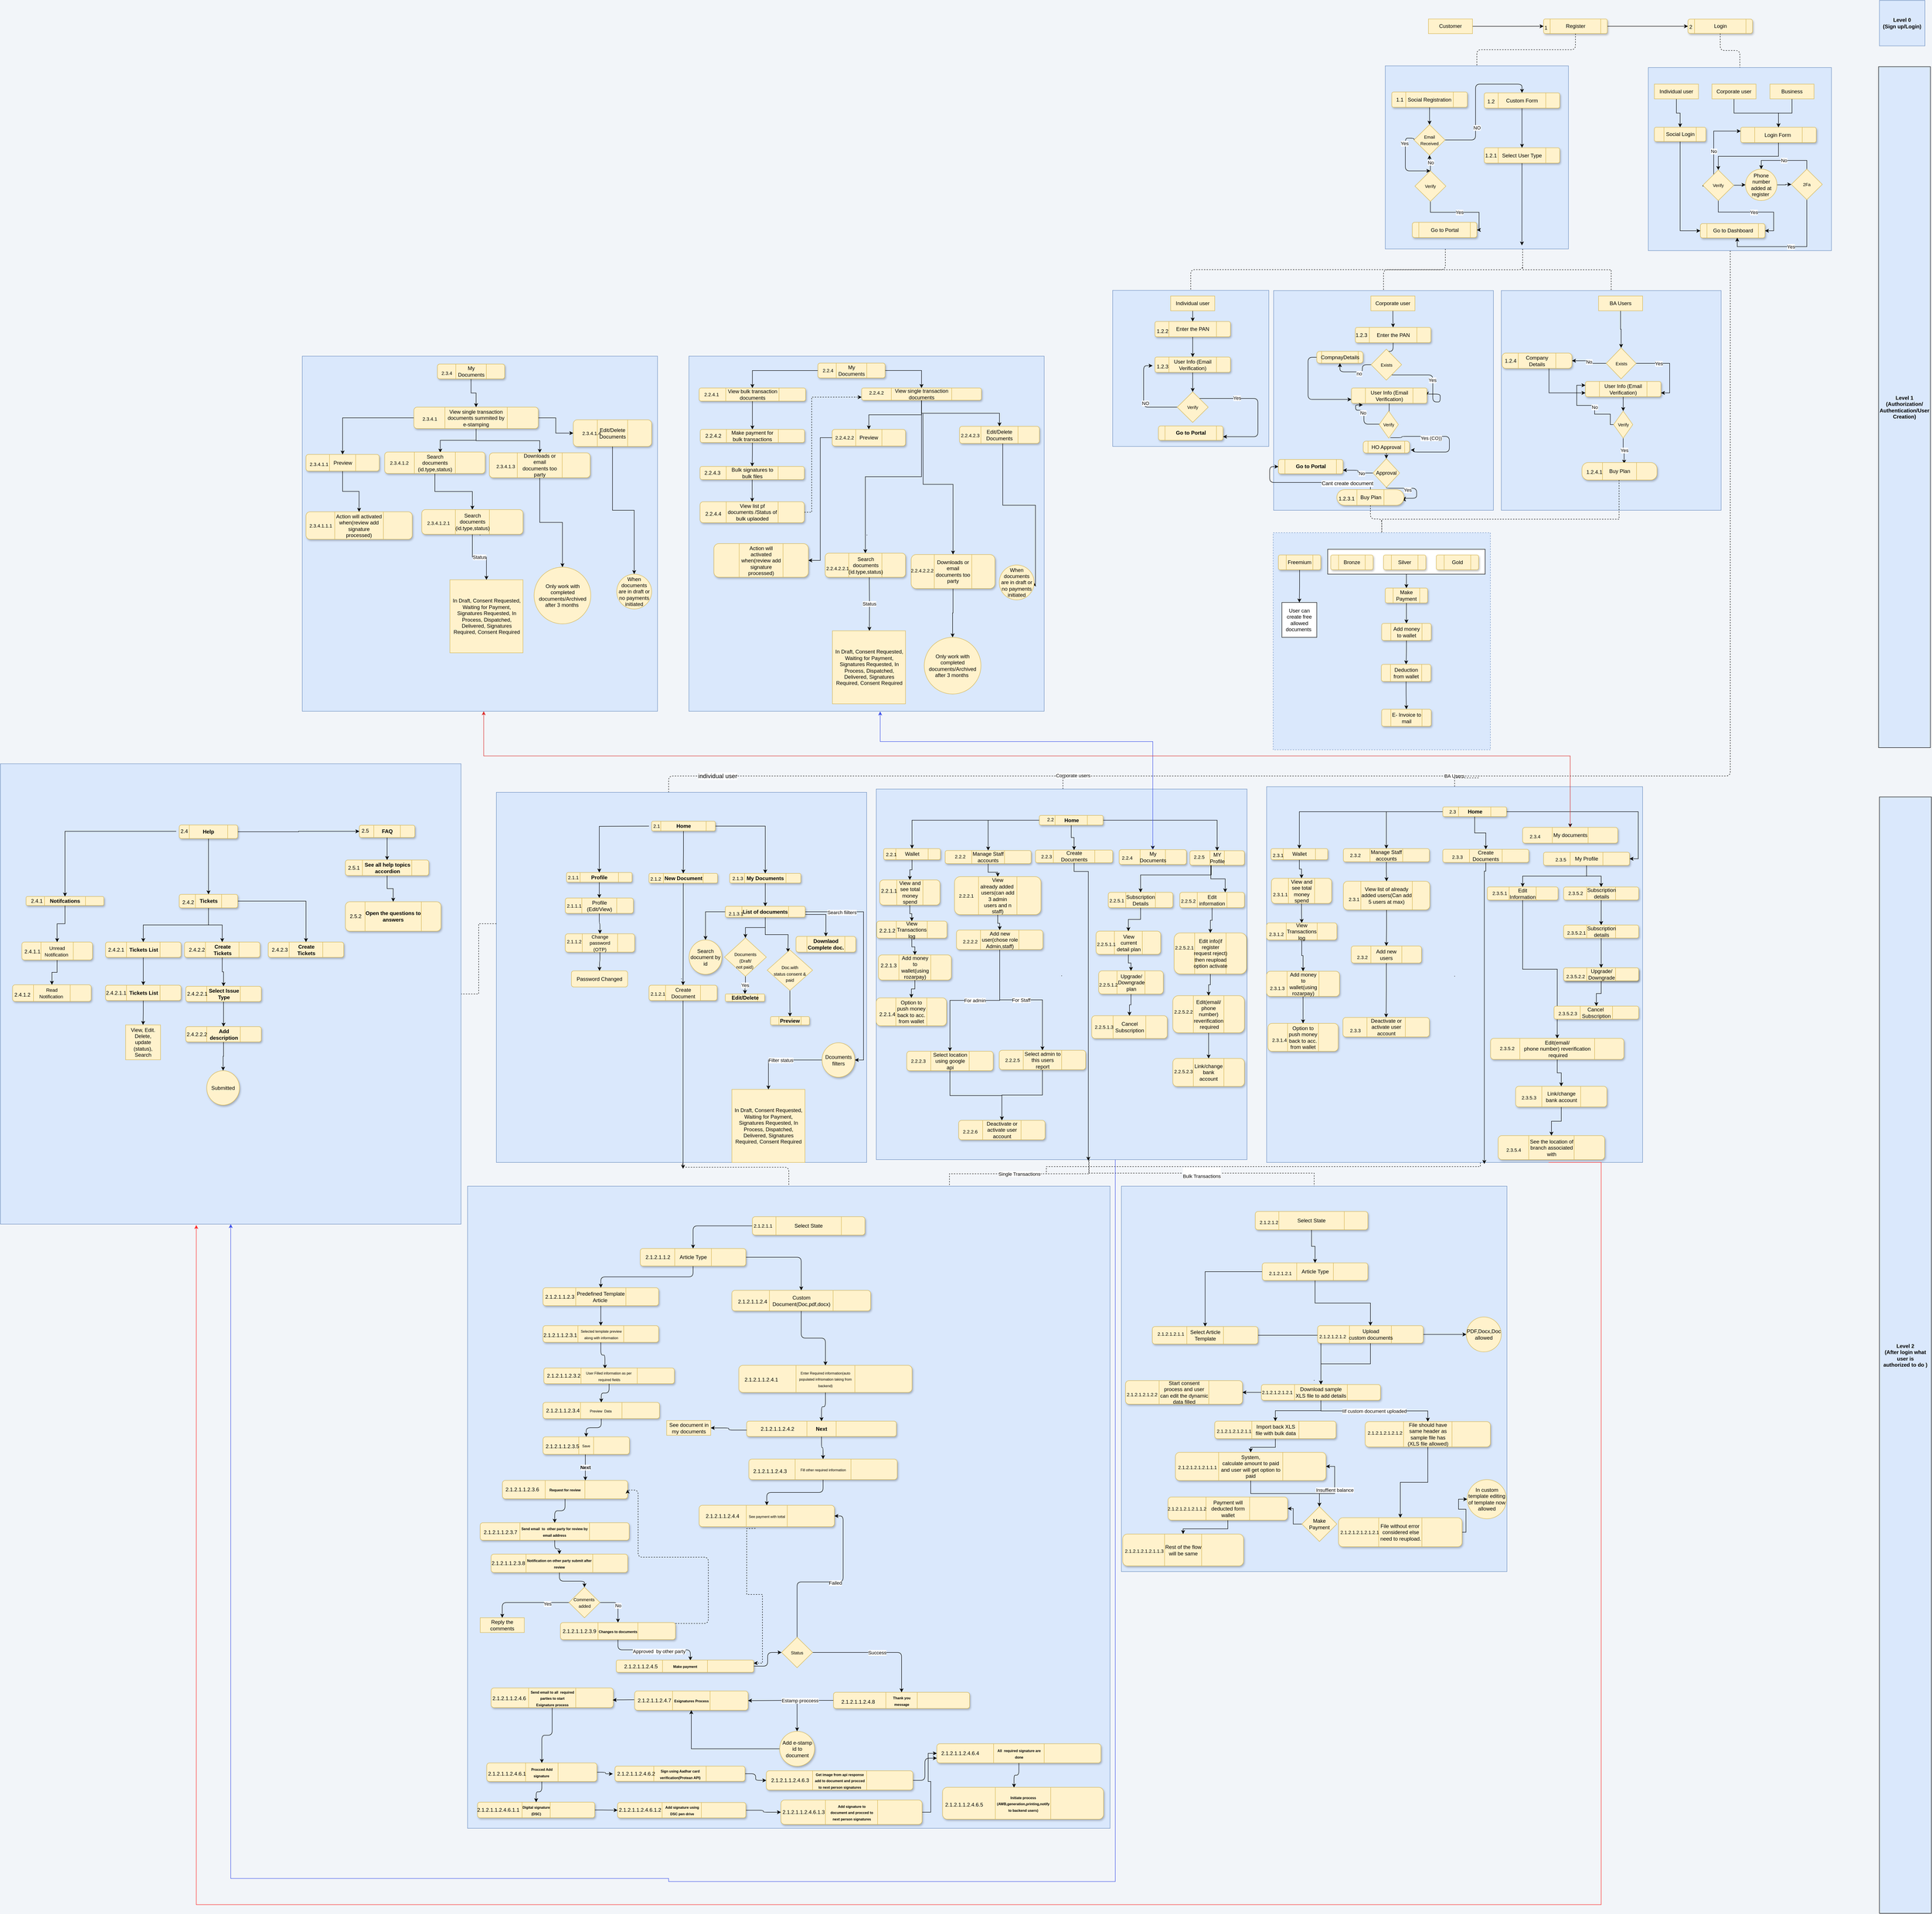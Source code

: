 <mxfile version="21.2.4" type="device">
  <diagram name="Page-1" id="CGdOS8r2qMvVuwp4KRUD">
    <mxGraphModel dx="7437" dy="1698" grid="0" gridSize="10" guides="1" tooltips="1" connect="1" arrows="1" fold="1" page="1" pageScale="1" pageWidth="850" pageHeight="1100" background="#f2f5f9" math="0" shadow="0">
      <root>
        <mxCell id="0" />
        <mxCell id="1" parent="0" />
        <mxCell id="5KsSwmZwvQE07qOefKua-9" value="" style="edgeStyle=orthogonalEdgeStyle;orthogonalLoop=1;jettySize=auto;html=1;" parent="1" source="5KsSwmZwvQE07qOefKua-4" target="5KsSwmZwvQE07qOefKua-5" edge="1">
          <mxGeometry relative="1" as="geometry" />
        </mxCell>
        <mxCell id="5KsSwmZwvQE07qOefKua-4" value="Customer" style="rounded=0;whiteSpace=wrap;html=1;fillColor=#fff2cc;strokeColor=#d6b656;" parent="1" vertex="1">
          <mxGeometry x="-318" y="47.5" width="101" height="33.75" as="geometry" />
        </mxCell>
        <mxCell id="5KsSwmZwvQE07qOefKua-8" value="" style="edgeStyle=orthogonalEdgeStyle;orthogonalLoop=1;jettySize=auto;html=1;" parent="1" source="5KsSwmZwvQE07qOefKua-5" target="5KsSwmZwvQE07qOefKua-6" edge="1">
          <mxGeometry relative="1" as="geometry" />
        </mxCell>
        <mxCell id="5KsSwmZwvQE07qOefKua-27" value="" style="edgeStyle=orthogonalEdgeStyle;orthogonalLoop=1;jettySize=auto;html=1;dashed=1;strokeColor=default;startArrow=none;startFill=0;endArrow=none;endFill=0;" parent="1" source="5KsSwmZwvQE07qOefKua-5" target="5KsSwmZwvQE07qOefKua-26" edge="1">
          <mxGeometry relative="1" as="geometry" />
        </mxCell>
        <mxCell id="5KsSwmZwvQE07qOefKua-5" value="Register" style="shape=process;backgroundOutline=1;fillColor=#fff2cc;strokeColor=#d6b656;rounded=1;shadow=1;glass=0;html=1;whiteSpace=wrap;flipH=1;flipV=1;noLabel=0;arcSize=12;treeMoving=0;movableLabel=0;" parent="1" vertex="1">
          <mxGeometry x="-54" y="47.5" width="146" height="33.5" as="geometry" />
        </mxCell>
        <mxCell id="5KsSwmZwvQE07qOefKua-153" value="" style="edgeStyle=orthogonalEdgeStyle;orthogonalLoop=1;jettySize=auto;html=1;dashed=1;endArrow=none;endFill=0;" parent="1" source="5KsSwmZwvQE07qOefKua-6" target="5KsSwmZwvQE07qOefKua-151" edge="1">
          <mxGeometry relative="1" as="geometry" />
        </mxCell>
        <mxCell id="5KsSwmZwvQE07qOefKua-6" value="Login" style="shape=process;whiteSpace=wrap;html=1;backgroundOutline=1;fillColor=#fff2cc;strokeColor=#d6b656;shadow=1;rounded=1;" parent="1" vertex="1">
          <mxGeometry x="277" y="47.88" width="148" height="32.75" as="geometry" />
        </mxCell>
        <mxCell id="5KsSwmZwvQE07qOefKua-10" value="&lt;b&gt;Level 0&lt;br&gt;(Sign up/Login)&lt;/b&gt;" style="whiteSpace=wrap;html=1;aspect=fixed;fillColor=#dae8fc;strokeColor=#6c8ebf;" parent="1" vertex="1">
          <mxGeometry x="716" y="5" width="104.25" height="104.25" as="geometry" />
        </mxCell>
        <mxCell id="5KsSwmZwvQE07qOefKua-17" value="1" style="text;html=1;align=center;verticalAlign=middle;resizable=0;points=[];autosize=1;strokeColor=none;fillColor=none;" parent="1" vertex="1">
          <mxGeometry x="-62" y="54.63" width="25" height="26" as="geometry" />
        </mxCell>
        <mxCell id="5KsSwmZwvQE07qOefKua-18" value="2" style="text;html=1;align=center;verticalAlign=middle;resizable=0;points=[];autosize=1;strokeColor=none;fillColor=none;" parent="1" vertex="1">
          <mxGeometry x="270" y="53.25" width="25" height="26" as="geometry" />
        </mxCell>
        <mxCell id="5KsSwmZwvQE07qOefKua-21" value="&lt;b&gt;Level 1&lt;br&gt;(Authorization/&lt;br&gt;Authentication/User Creation)&lt;/b&gt;" style="rounded=0;whiteSpace=wrap;html=1;fillColor=#dae8fc;" parent="1" vertex="1">
          <mxGeometry x="714" y="157" width="119" height="1562" as="geometry" />
        </mxCell>
        <mxCell id="5KsSwmZwvQE07qOefKua-54" style="edgeStyle=orthogonalEdgeStyle;orthogonalLoop=1;jettySize=auto;html=1;dashed=1;endArrow=none;endFill=0;exitX=0.328;exitY=1;exitDx=0;exitDy=0;exitPerimeter=0;" parent="1" source="5KsSwmZwvQE07qOefKua-26" target="5KsSwmZwvQE07qOefKua-50" edge="1">
          <mxGeometry relative="1" as="geometry" />
        </mxCell>
        <mxCell id="5KsSwmZwvQE07qOefKua-78" style="edgeStyle=orthogonalEdgeStyle;orthogonalLoop=1;jettySize=auto;html=1;dashed=1;endArrow=none;endFill=0;exitX=0.75;exitY=1;exitDx=0;exitDy=0;" parent="1" source="5KsSwmZwvQE07qOefKua-26" target="5KsSwmZwvQE07qOefKua-71" edge="1">
          <mxGeometry relative="1" as="geometry" />
        </mxCell>
        <mxCell id="mH81vPxoJrxjfevQeZrY-14" style="edgeStyle=orthogonalEdgeStyle;rounded=0;orthogonalLoop=1;jettySize=auto;html=1;exitX=0.75;exitY=1;exitDx=0;exitDy=0;dashed=1;endArrow=none;endFill=0;" parent="1" source="5KsSwmZwvQE07qOefKua-26" target="mH81vPxoJrxjfevQeZrY-11" edge="1">
          <mxGeometry relative="1" as="geometry" />
        </mxCell>
        <mxCell id="5KsSwmZwvQE07qOefKua-26" value="" style="whiteSpace=wrap;html=1;aspect=fixed;fillColor=#dae8fc;gradientColor=none;strokeColor=#6c8ebf;" parent="1" vertex="1">
          <mxGeometry x="-417" y="155" width="420" height="420" as="geometry" />
        </mxCell>
        <mxCell id="5KsSwmZwvQE07qOefKua-38" value="" style="edgeStyle=orthogonalEdgeStyle;orthogonalLoop=1;jettySize=auto;html=1;" parent="1" source="5KsSwmZwvQE07qOefKua-29" target="5KsSwmZwvQE07qOefKua-37" edge="1">
          <mxGeometry relative="1" as="geometry" />
        </mxCell>
        <mxCell id="5KsSwmZwvQE07qOefKua-29" value="Social Registration" style="shape=process;backgroundOutline=1;fillColor=#fff2cc;strokeColor=#d6b656;rounded=1;shadow=1;glass=0;html=1;whiteSpace=wrap;flipH=1;flipV=1;noLabel=0;arcSize=12;treeMoving=0;movableLabel=0;perimeterSpacing=0;strokeWidth=1;size=0.185;" parent="1" vertex="1">
          <mxGeometry x="-402" y="215" width="173" height="35" as="geometry" />
        </mxCell>
        <mxCell id="5KsSwmZwvQE07qOefKua-34" value="1.1" style="text;html=1;align=center;verticalAlign=middle;resizable=0;points=[];autosize=1;strokeColor=none;fillColor=none;" parent="1" vertex="1">
          <mxGeometry x="-402" y="219.5" width="35" height="26" as="geometry" />
        </mxCell>
        <mxCell id="5KsSwmZwvQE07qOefKua-40" value="" style="edgeStyle=orthogonalEdgeStyle;orthogonalLoop=1;jettySize=auto;html=1;" parent="1" source="5KsSwmZwvQE07qOefKua-35" target="5KsSwmZwvQE07qOefKua-39" edge="1">
          <mxGeometry relative="1" as="geometry" />
        </mxCell>
        <mxCell id="5KsSwmZwvQE07qOefKua-35" value="Custom Form" style="shape=process;backgroundOutline=1;fillColor=#fff2cc;strokeColor=#d6b656;rounded=1;shadow=1;glass=0;html=1;whiteSpace=wrap;flipH=1;flipV=1;noLabel=0;arcSize=12;treeMoving=0;movableLabel=0;perimeterSpacing=0;strokeWidth=1;size=0.185;" parent="1" vertex="1">
          <mxGeometry x="-190" y="217" width="173" height="35" as="geometry" />
        </mxCell>
        <mxCell id="5KsSwmZwvQE07qOefKua-36" value="1.2" style="text;html=1;align=center;verticalAlign=middle;resizable=0;points=[];autosize=1;strokeColor=none;fillColor=none;" parent="1" vertex="1">
          <mxGeometry x="-193" y="224" width="35" height="26" as="geometry" />
        </mxCell>
        <mxCell id="5KsSwmZwvQE07qOefKua-41" value="" style="edgeStyle=orthogonalEdgeStyle;orthogonalLoop=1;jettySize=auto;html=1;entryX=0.5;entryY=0;entryDx=0;entryDy=0;" parent="1" source="5KsSwmZwvQE07qOefKua-37" target="5KsSwmZwvQE07qOefKua-35" edge="1">
          <mxGeometry relative="1" as="geometry">
            <Array as="points">
              <mxPoint x="-210" y="325" />
              <mxPoint x="-210" y="197" />
              <mxPoint x="-103" y="197" />
            </Array>
          </mxGeometry>
        </mxCell>
        <mxCell id="5KsSwmZwvQE07qOefKua-43" value="NO" style="edgeLabel;html=1;align=center;verticalAlign=middle;resizable=0;points=[];" parent="5KsSwmZwvQE07qOefKua-41" connectable="0" vertex="1">
          <mxGeometry x="-0.394" y="-3" relative="1" as="geometry">
            <mxPoint as="offset" />
          </mxGeometry>
        </mxCell>
        <mxCell id="5KsSwmZwvQE07qOefKua-47" style="edgeStyle=orthogonalEdgeStyle;orthogonalLoop=1;jettySize=auto;html=1;exitX=0;exitY=0.5;exitDx=0;exitDy=0;entryX=0.5;entryY=0;entryDx=0;entryDy=0;" parent="1" source="5KsSwmZwvQE07qOefKua-37" target="mH81vPxoJrxjfevQeZrY-1" edge="1">
          <mxGeometry relative="1" as="geometry">
            <Array as="points">
              <mxPoint x="-351" y="321" />
              <mxPoint x="-371" y="321" />
              <mxPoint x="-371" y="396" />
            </Array>
          </mxGeometry>
        </mxCell>
        <mxCell id="5KsSwmZwvQE07qOefKua-48" value="Yes" style="edgeLabel;html=1;align=center;verticalAlign=middle;resizable=0;points=[];" parent="5KsSwmZwvQE07qOefKua-47" connectable="0" vertex="1">
          <mxGeometry x="-0.543" y="-2" relative="1" as="geometry">
            <mxPoint as="offset" />
          </mxGeometry>
        </mxCell>
        <mxCell id="5KsSwmZwvQE07qOefKua-37" value="&lt;font style=&quot;font-size: 10px;&quot;&gt;Email Received&lt;/font&gt;" style="rhombus;whiteSpace=wrap;html=1;fillColor=#fff2cc;gradientColor=none;strokeColor=#d6b656;" parent="1" vertex="1">
          <mxGeometry x="-351" y="290" width="71" height="70" as="geometry" />
        </mxCell>
        <mxCell id="mH81vPxoJrxjfevQeZrY-7" style="edgeStyle=orthogonalEdgeStyle;rounded=0;orthogonalLoop=1;jettySize=auto;html=1;entryX=0.746;entryY=0.981;entryDx=0;entryDy=0;entryPerimeter=0;" parent="1" source="5KsSwmZwvQE07qOefKua-39" target="5KsSwmZwvQE07qOefKua-26" edge="1">
          <mxGeometry relative="1" as="geometry" />
        </mxCell>
        <mxCell id="5KsSwmZwvQE07qOefKua-39" value="Select User Type" style="shape=process;backgroundOutline=1;fillColor=#fff2cc;strokeColor=#d6b656;rounded=1;shadow=1;glass=0;html=1;whiteSpace=wrap;flipH=1;flipV=1;noLabel=0;arcSize=12;treeMoving=0;movableLabel=0;perimeterSpacing=0;strokeWidth=1;size=0.185;" parent="1" vertex="1">
          <mxGeometry x="-190" y="343" width="173" height="35" as="geometry" />
        </mxCell>
        <mxCell id="5KsSwmZwvQE07qOefKua-44" value="1.2.1" style="text;html=1;align=center;verticalAlign=middle;resizable=0;points=[];autosize=1;strokeColor=none;fillColor=none;" parent="1" vertex="1">
          <mxGeometry x="-198" y="347.5" width="45" height="26" as="geometry" />
        </mxCell>
        <mxCell id="5KsSwmZwvQE07qOefKua-46" value="Go to Portal" style="shape=process;whiteSpace=wrap;html=1;backgroundOutline=1;fillColor=#fff2cc;strokeColor=#d6b656;shadow=1;rounded=1;" parent="1" vertex="1">
          <mxGeometry x="-355" y="514" width="148" height="35" as="geometry" />
        </mxCell>
        <mxCell id="5KsSwmZwvQE07qOefKua-50" value="" style="whiteSpace=wrap;html=1;aspect=fixed;fillColor=#dae8fc;gradientColor=none;strokeColor=#6c8ebf;" parent="1" vertex="1">
          <mxGeometry x="-1042" y="670" width="358" height="358" as="geometry" />
        </mxCell>
        <mxCell id="ibUiDqkUwwJl64xxwL6q-272" style="edgeStyle=orthogonalEdgeStyle;rounded=0;orthogonalLoop=1;jettySize=auto;html=1;" parent="1" source="5KsSwmZwvQE07qOefKua-51" target="ibUiDqkUwwJl64xxwL6q-271" edge="1">
          <mxGeometry relative="1" as="geometry" />
        </mxCell>
        <mxCell id="5KsSwmZwvQE07qOefKua-51" value="Individual user" style="rounded=0;whiteSpace=wrap;html=1;fillColor=#fff2cc;strokeColor=#d6b656;" parent="1" vertex="1">
          <mxGeometry x="-909" y="683" width="101" height="33.75" as="geometry" />
        </mxCell>
        <mxCell id="5KsSwmZwvQE07qOefKua-60" value="" style="edgeStyle=orthogonalEdgeStyle;orthogonalLoop=1;jettySize=auto;html=1;" parent="1" source="5KsSwmZwvQE07qOefKua-56" target="5KsSwmZwvQE07qOefKua-59" edge="1">
          <mxGeometry relative="1" as="geometry" />
        </mxCell>
        <mxCell id="5KsSwmZwvQE07qOefKua-56" value="User Info (Email Verification)" style="shape=process;backgroundOutline=1;fillColor=#fff2cc;strokeColor=#d6b656;rounded=1;shadow=1;glass=0;html=1;whiteSpace=wrap;flipH=1;flipV=1;noLabel=0;arcSize=12;treeMoving=0;movableLabel=0;perimeterSpacing=0;strokeWidth=1;size=0.185;" parent="1" vertex="1">
          <mxGeometry x="-945" y="823" width="173" height="35" as="geometry" />
        </mxCell>
        <mxCell id="5KsSwmZwvQE07qOefKua-57" value="1.2.3" style="text;html=1;align=center;verticalAlign=middle;resizable=0;points=[];autosize=1;strokeColor=none;fillColor=none;" parent="1" vertex="1">
          <mxGeometry x="-951" y="832" width="45" height="26" as="geometry" />
        </mxCell>
        <mxCell id="5KsSwmZwvQE07qOefKua-67" style="edgeStyle=orthogonalEdgeStyle;orthogonalLoop=1;jettySize=auto;html=1;entryX=1;entryY=0.75;entryDx=0;entryDy=0;" parent="1" source="5KsSwmZwvQE07qOefKua-59" target="5KsSwmZwvQE07qOefKua-61" edge="1">
          <mxGeometry relative="1" as="geometry">
            <Array as="points">
              <mxPoint x="-803" y="918" />
              <mxPoint x="-709" y="918" />
              <mxPoint x="-709" y="971" />
            </Array>
          </mxGeometry>
        </mxCell>
        <mxCell id="5KsSwmZwvQE07qOefKua-68" value="Yes" style="edgeLabel;html=1;align=center;verticalAlign=middle;resizable=0;points=[];" parent="5KsSwmZwvQE07qOefKua-67" connectable="0" vertex="1">
          <mxGeometry x="-0.43" y="1" relative="1" as="geometry">
            <mxPoint as="offset" />
          </mxGeometry>
        </mxCell>
        <mxCell id="5KsSwmZwvQE07qOefKua-75" style="edgeStyle=orthogonalEdgeStyle;orthogonalLoop=1;jettySize=auto;html=1;entryX=0.013;entryY=0.418;entryDx=0;entryDy=0;entryPerimeter=0;" parent="1" source="5KsSwmZwvQE07qOefKua-59" target="5KsSwmZwvQE07qOefKua-57" edge="1">
          <mxGeometry relative="1" as="geometry">
            <mxPoint x="-948" y="836" as="targetPoint" />
          </mxGeometry>
        </mxCell>
        <mxCell id="5KsSwmZwvQE07qOefKua-76" value="NO" style="edgeLabel;html=1;align=center;verticalAlign=middle;resizable=0;points=[];" parent="5KsSwmZwvQE07qOefKua-75" connectable="0" vertex="1">
          <mxGeometry x="-0.103" y="-4" relative="1" as="geometry">
            <mxPoint as="offset" />
          </mxGeometry>
        </mxCell>
        <mxCell id="5KsSwmZwvQE07qOefKua-59" value="&lt;font style=&quot;font-size: 10px;&quot;&gt;Verify&lt;/font&gt;" style="rhombus;whiteSpace=wrap;html=1;fillColor=#fff2cc;gradientColor=none;strokeColor=#d6b656;" parent="1" vertex="1">
          <mxGeometry x="-894" y="903" width="71" height="70" as="geometry" />
        </mxCell>
        <mxCell id="5KsSwmZwvQE07qOefKua-61" value="Go to Portal" style="shape=process;whiteSpace=wrap;html=1;backgroundOutline=1;fillColor=#fff2cc;strokeColor=#d6b656;shadow=1;rounded=1;fontStyle=1" parent="1" vertex="1">
          <mxGeometry x="-937" y="981.12" width="148" height="32.75" as="geometry" />
        </mxCell>
        <mxCell id="5KsSwmZwvQE07qOefKua-71" value="" style="whiteSpace=wrap;html=1;aspect=fixed;fillColor=#dae8fc;gradientColor=none;strokeColor=#6c8ebf;" parent="1" vertex="1">
          <mxGeometry x="-673" y="670.5" width="504" height="504" as="geometry" />
        </mxCell>
        <mxCell id="5KsSwmZwvQE07qOefKua-85" style="edgeStyle=orthogonalEdgeStyle;orthogonalLoop=1;jettySize=auto;html=1;entryX=0.5;entryY=0;entryDx=0;entryDy=0;" parent="1" source="5KsSwmZwvQE07qOefKua-80" target="5KsSwmZwvQE07qOefKua-81" edge="1">
          <mxGeometry relative="1" as="geometry" />
        </mxCell>
        <mxCell id="5KsSwmZwvQE07qOefKua-80" value="Corporate user" style="rounded=0;whiteSpace=wrap;html=1;fillColor=#fff2cc;strokeColor=#d6b656;" parent="1" vertex="1">
          <mxGeometry x="-450" y="683" width="101" height="33.75" as="geometry" />
        </mxCell>
        <mxCell id="5KsSwmZwvQE07qOefKua-86" value="" style="edgeStyle=orthogonalEdgeStyle;orthogonalLoop=1;jettySize=auto;html=1;" parent="1" source="5KsSwmZwvQE07qOefKua-81" target="5KsSwmZwvQE07qOefKua-83" edge="1">
          <mxGeometry relative="1" as="geometry" />
        </mxCell>
        <mxCell id="5KsSwmZwvQE07qOefKua-81" value="Enter the PAN" style="shape=process;backgroundOutline=1;fillColor=#fff2cc;strokeColor=#d6b656;rounded=1;shadow=1;glass=0;html=1;whiteSpace=wrap;flipH=1;flipV=1;noLabel=0;arcSize=12;treeMoving=0;movableLabel=0;perimeterSpacing=0;strokeWidth=1;size=0.185;" parent="1" vertex="1">
          <mxGeometry x="-485.5" y="755" width="173" height="35" as="geometry" />
        </mxCell>
        <mxCell id="5KsSwmZwvQE07qOefKua-82" value="1.2.3" style="text;html=1;align=center;verticalAlign=middle;resizable=0;points=[];autosize=1;strokeColor=none;fillColor=none;" parent="1" vertex="1">
          <mxGeometry x="-494.5" y="759.5" width="45" height="26" as="geometry" />
        </mxCell>
        <mxCell id="5KsSwmZwvQE07qOefKua-90" style="edgeStyle=orthogonalEdgeStyle;orthogonalLoop=1;jettySize=auto;html=1;entryX=1;entryY=0.5;entryDx=0;entryDy=0;" parent="1" source="5KsSwmZwvQE07qOefKua-83" target="5KsSwmZwvQE07qOefKua-87" edge="1">
          <mxGeometry relative="1" as="geometry">
            <Array as="points">
              <mxPoint x="-308" y="864" />
              <mxPoint x="-308" y="926" />
              <mxPoint x="-291" y="926" />
              <mxPoint x="-291" y="908" />
            </Array>
          </mxGeometry>
        </mxCell>
        <mxCell id="5KsSwmZwvQE07qOefKua-91" value="Yes" style="edgeLabel;html=1;align=center;verticalAlign=middle;resizable=0;points=[];" parent="5KsSwmZwvQE07qOefKua-90" connectable="0" vertex="1">
          <mxGeometry x="-0.059" y="-1" relative="1" as="geometry">
            <mxPoint as="offset" />
          </mxGeometry>
        </mxCell>
        <mxCell id="5KsSwmZwvQE07qOefKua-93" style="edgeStyle=orthogonalEdgeStyle;orthogonalLoop=1;jettySize=auto;html=1;entryX=0.5;entryY=1;entryDx=0;entryDy=0;" parent="1" source="5KsSwmZwvQE07qOefKua-83" target="5KsSwmZwvQE07qOefKua-92" edge="1">
          <mxGeometry relative="1" as="geometry" />
        </mxCell>
        <mxCell id="5KsSwmZwvQE07qOefKua-94" value="no" style="edgeLabel;html=1;align=center;verticalAlign=middle;resizable=0;points=[];" parent="5KsSwmZwvQE07qOefKua-93" connectable="0" vertex="1">
          <mxGeometry x="-0.187" y="4" relative="1" as="geometry">
            <mxPoint as="offset" />
          </mxGeometry>
        </mxCell>
        <mxCell id="5KsSwmZwvQE07qOefKua-83" value="&lt;font style=&quot;font-size: 10px;&quot;&gt;Exists&lt;/font&gt;" style="rhombus;whiteSpace=wrap;html=1;fillColor=#fff2cc;gradientColor=none;strokeColor=#d6b656;direction=south;" parent="1" vertex="1">
          <mxGeometry x="-449.5" y="805" width="70" height="71" as="geometry" />
        </mxCell>
        <mxCell id="5KsSwmZwvQE07qOefKua-98" value="" style="edgeStyle=orthogonalEdgeStyle;orthogonalLoop=1;jettySize=auto;html=1;" parent="1" source="5KsSwmZwvQE07qOefKua-87" target="5KsSwmZwvQE07qOefKua-96" edge="1">
          <mxGeometry relative="1" as="geometry" />
        </mxCell>
        <mxCell id="5KsSwmZwvQE07qOefKua-87" value="User Info (Email Verification)" style="shape=process;backgroundOutline=1;fillColor=#fff2cc;strokeColor=#d6b656;rounded=1;shadow=1;glass=0;html=1;whiteSpace=wrap;flipH=1;flipV=1;noLabel=0;arcSize=12;treeMoving=0;movableLabel=0;perimeterSpacing=0;strokeWidth=1;size=0.185;" parent="1" vertex="1">
          <mxGeometry x="-494.5" y="894" width="173" height="35" as="geometry" />
        </mxCell>
        <mxCell id="5KsSwmZwvQE07qOefKua-95" style="edgeStyle=orthogonalEdgeStyle;orthogonalLoop=1;jettySize=auto;html=1;entryX=0;entryY=0.75;entryDx=0;entryDy=0;exitX=0;exitY=0.5;exitDx=0;exitDy=0;" parent="1" source="5KsSwmZwvQE07qOefKua-92" target="5KsSwmZwvQE07qOefKua-87" edge="1">
          <mxGeometry relative="1" as="geometry" />
        </mxCell>
        <mxCell id="5KsSwmZwvQE07qOefKua-92" value="CompnayDetails" style="shape=process;whiteSpace=wrap;html=1;backgroundOutline=1;fillColor=#fff2cc;strokeColor=#d6b656;shadow=1;rounded=1;arcSize=24;" parent="1" vertex="1">
          <mxGeometry x="-574" y="810" width="106" height="27" as="geometry" />
        </mxCell>
        <mxCell id="5KsSwmZwvQE07qOefKua-100" style="edgeStyle=orthogonalEdgeStyle;orthogonalLoop=1;jettySize=auto;html=1;entryX=1;entryY=0.75;entryDx=0;entryDy=0;" parent="1" edge="1">
          <mxGeometry relative="1" as="geometry">
            <mxPoint x="-405.29" y="1008.0" as="sourcePoint" />
            <mxPoint x="-358.5" y="1036.25" as="targetPoint" />
            <Array as="points">
              <mxPoint x="-379" y="1008" />
              <mxPoint x="-379" y="1005" />
              <mxPoint x="-270" y="1005" />
              <mxPoint x="-270" y="1041" />
              <mxPoint x="-353" y="1041" />
              <mxPoint x="-353" y="1036" />
            </Array>
          </mxGeometry>
        </mxCell>
        <mxCell id="5KsSwmZwvQE07qOefKua-101" value="Yes (CO))" style="edgeLabel;html=1;align=center;verticalAlign=middle;resizable=0;points=[];" parent="5KsSwmZwvQE07qOefKua-100" connectable="0" vertex="1">
          <mxGeometry x="-0.279" y="-4" relative="1" as="geometry">
            <mxPoint as="offset" />
          </mxGeometry>
        </mxCell>
        <mxCell id="5KsSwmZwvQE07qOefKua-104" style="edgeStyle=orthogonalEdgeStyle;orthogonalLoop=1;jettySize=auto;html=1;entryX=0.85;entryY=-0.11;entryDx=0;entryDy=0;entryPerimeter=0;" parent="1" source="5KsSwmZwvQE07qOefKua-96" target="5KsSwmZwvQE07qOefKua-87" edge="1">
          <mxGeometry relative="1" as="geometry">
            <Array as="points">
              <mxPoint x="-466" y="977" />
              <mxPoint x="-466" y="945" />
              <mxPoint x="-485" y="945" />
            </Array>
          </mxGeometry>
        </mxCell>
        <mxCell id="5KsSwmZwvQE07qOefKua-105" value="No" style="edgeLabel;html=1;align=center;verticalAlign=middle;resizable=0;points=[];" parent="5KsSwmZwvQE07qOefKua-104" connectable="0" vertex="1">
          <mxGeometry x="0.067" y="2" relative="1" as="geometry">
            <mxPoint as="offset" />
          </mxGeometry>
        </mxCell>
        <mxCell id="5KsSwmZwvQE07qOefKua-96" value="&lt;font style=&quot;font-size: 10px;&quot;&gt;Verify&lt;/font&gt;" style="rhombus;whiteSpace=wrap;html=1;fillColor=#fff2cc;gradientColor=none;strokeColor=#d6b656;" parent="1" vertex="1">
          <mxGeometry x="-431" y="947" width="44" height="62" as="geometry" />
        </mxCell>
        <mxCell id="5KsSwmZwvQE07qOefKua-110" value="" style="edgeStyle=orthogonalEdgeStyle;orthogonalLoop=1;jettySize=auto;html=1;" parent="1" source="5KsSwmZwvQE07qOefKua-107" target="5KsSwmZwvQE07qOefKua-109" edge="1">
          <mxGeometry relative="1" as="geometry" />
        </mxCell>
        <mxCell id="5KsSwmZwvQE07qOefKua-107" value="HO Approval" style="shape=process;whiteSpace=wrap;html=1;backgroundOutline=1;fillColor=#fff2cc;strokeColor=#d6b656;shadow=1;rounded=1;arcSize=24;" parent="1" vertex="1">
          <mxGeometry x="-467.5" y="1016" width="106" height="27" as="geometry" />
        </mxCell>
        <mxCell id="5KsSwmZwvQE07qOefKua-113" style="edgeStyle=orthogonalEdgeStyle;orthogonalLoop=1;jettySize=auto;html=1;entryX=1;entryY=0.5;entryDx=0;entryDy=0;" parent="1" source="5KsSwmZwvQE07qOefKua-109" target="5KsSwmZwvQE07qOefKua-112" edge="1">
          <mxGeometry relative="1" as="geometry">
            <Array as="points">
              <mxPoint x="-414" y="1124" />
              <mxPoint x="-345" y="1124" />
              <mxPoint x="-345" y="1147" />
            </Array>
          </mxGeometry>
        </mxCell>
        <mxCell id="5KsSwmZwvQE07qOefKua-114" value="Yes" style="edgeLabel;html=1;align=center;verticalAlign=middle;resizable=0;points=[];" parent="5KsSwmZwvQE07qOefKua-113" connectable="0" vertex="1">
          <mxGeometry x="-0.199" y="-4" relative="1" as="geometry">
            <mxPoint as="offset" />
          </mxGeometry>
        </mxCell>
        <mxCell id="5KsSwmZwvQE07qOefKua-116" style="edgeStyle=orthogonalEdgeStyle;orthogonalLoop=1;jettySize=auto;html=1;entryX=1;entryY=0.75;entryDx=0;entryDy=0;" parent="1" source="5KsSwmZwvQE07qOefKua-109" target="5KsSwmZwvQE07qOefKua-115" edge="1">
          <mxGeometry relative="1" as="geometry" />
        </mxCell>
        <mxCell id="5KsSwmZwvQE07qOefKua-117" value="No" style="edgeLabel;html=1;align=center;verticalAlign=middle;resizable=0;points=[];" parent="5KsSwmZwvQE07qOefKua-116" connectable="0" vertex="1">
          <mxGeometry x="-0.293" y="1" relative="1" as="geometry">
            <mxPoint as="offset" />
          </mxGeometry>
        </mxCell>
        <mxCell id="5KsSwmZwvQE07qOefKua-109" value="Approval" style="rhombus;whiteSpace=wrap;html=1;fillColor=#fff2cc;gradientColor=none;strokeColor=#d6b656;" parent="1" vertex="1">
          <mxGeometry x="-445" y="1056" width="61" height="66" as="geometry" />
        </mxCell>
        <mxCell id="5KsSwmZwvQE07qOefKua-119" style="edgeStyle=orthogonalEdgeStyle;orthogonalLoop=1;jettySize=auto;html=1;entryX=0;entryY=0.5;entryDx=0;entryDy=0;" parent="1" source="5KsSwmZwvQE07qOefKua-112" target="5KsSwmZwvQE07qOefKua-115" edge="1">
          <mxGeometry relative="1" as="geometry" />
        </mxCell>
        <mxCell id="5KsSwmZwvQE07qOefKua-123" value="" style="edgeStyle=orthogonalEdgeStyle;orthogonalLoop=1;jettySize=auto;html=1;dashed=1;endArrow=none;endFill=0;" parent="1" source="5KsSwmZwvQE07qOefKua-112" target="5KsSwmZwvQE07qOefKua-122" edge="1">
          <mxGeometry relative="1" as="geometry" />
        </mxCell>
        <mxCell id="mH81vPxoJrxjfevQeZrY-55" style="edgeStyle=orthogonalEdgeStyle;rounded=0;orthogonalLoop=1;jettySize=auto;html=1;exitX=1;exitY=0.5;exitDx=0;exitDy=0;" parent="1" source="5KsSwmZwvQE07qOefKua-112" edge="1">
          <mxGeometry relative="1" as="geometry">
            <mxPoint x="-373.471" y="1152.765" as="targetPoint" />
          </mxGeometry>
        </mxCell>
        <mxCell id="5KsSwmZwvQE07qOefKua-112" value="Buy Plan" style="shape=process;whiteSpace=wrap;html=1;backgroundOutline=1;fillColor=#fff2cc;strokeColor=#d6b656;shadow=1;rounded=1;arcSize=50;size=0.301;" parent="1" vertex="1">
          <mxGeometry x="-528" y="1127" width="154" height="36" as="geometry" />
        </mxCell>
        <mxCell id="5KsSwmZwvQE07qOefKua-115" value="Go to Portal" style="shape=process;whiteSpace=wrap;html=1;backgroundOutline=1;fillColor=#fff2cc;strokeColor=#d6b656;shadow=1;rounded=1;fontStyle=1" parent="1" vertex="1">
          <mxGeometry x="-662" y="1058" width="148" height="32.75" as="geometry" />
        </mxCell>
        <mxCell id="5KsSwmZwvQE07qOefKua-118" value="Cant create document" style="text;html=1;align=center;verticalAlign=middle;resizable=0;points=[];autosize=1;labelBackgroundColor=default;" parent="1" vertex="1">
          <mxGeometry x="-572" y="1100" width="136" height="26" as="geometry" />
        </mxCell>
        <mxCell id="5KsSwmZwvQE07qOefKua-121" value="1.2.3.1" style="text;html=1;align=center;verticalAlign=middle;resizable=0;points=[];autosize=1;strokeColor=none;fillColor=none;" parent="1" vertex="1">
          <mxGeometry x="-534" y="1135" width="55" height="26" as="geometry" />
        </mxCell>
        <mxCell id="5KsSwmZwvQE07qOefKua-122" value="" style="whiteSpace=wrap;html=1;aspect=fixed;fillColor=#dae8fc;gradientColor=none;strokeColor=#6c8ebf;dashed=1;" parent="1" vertex="1">
          <mxGeometry x="-674" y="1226" width="498" height="498" as="geometry" />
        </mxCell>
        <mxCell id="ibUiDqkUwwJl64xxwL6q-279" value="" style="edgeStyle=orthogonalEdgeStyle;rounded=0;orthogonalLoop=1;jettySize=auto;html=1;" parent="1" source="5KsSwmZwvQE07qOefKua-125" target="ibUiDqkUwwJl64xxwL6q-278" edge="1">
          <mxGeometry relative="1" as="geometry" />
        </mxCell>
        <mxCell id="5KsSwmZwvQE07qOefKua-125" value="Freemium" style="shape=process;backgroundOutline=1;fillColor=#fff2cc;strokeColor=#d6b656;rounded=1;shadow=1;glass=0;html=1;whiteSpace=wrap;flipH=1;flipV=1;noLabel=0;arcSize=12;treeMoving=0;movableLabel=0;perimeterSpacing=0;strokeWidth=1;size=0.185;" parent="1" vertex="1">
          <mxGeometry x="-662" y="1277" width="97" height="34" as="geometry" />
        </mxCell>
        <mxCell id="5KsSwmZwvQE07qOefKua-139" value="" style="edgeStyle=orthogonalEdgeStyle;orthogonalLoop=1;jettySize=auto;html=1;" parent="1" source="5KsSwmZwvQE07qOefKua-130" target="5KsSwmZwvQE07qOefKua-138" edge="1">
          <mxGeometry relative="1" as="geometry" />
        </mxCell>
        <mxCell id="5KsSwmZwvQE07qOefKua-130" value="" style="rounded=0;whiteSpace=wrap;html=1;" parent="1" vertex="1">
          <mxGeometry x="-549" y="1264" width="361" height="57" as="geometry" />
        </mxCell>
        <mxCell id="5KsSwmZwvQE07qOefKua-132" value="Bronze" style="shape=process;backgroundOutline=1;fillColor=#fff2cc;strokeColor=#d6b656;rounded=1;shadow=1;glass=0;html=1;whiteSpace=wrap;flipH=1;flipV=1;noLabel=0;arcSize=12;treeMoving=0;movableLabel=0;perimeterSpacing=0;strokeWidth=1;size=0.185;" parent="1" vertex="1">
          <mxGeometry x="-542" y="1277" width="97" height="34" as="geometry" />
        </mxCell>
        <mxCell id="5KsSwmZwvQE07qOefKua-134" value="Gold" style="shape=process;backgroundOutline=1;fillColor=#fff2cc;strokeColor=#d6b656;rounded=1;shadow=1;glass=0;html=1;whiteSpace=wrap;flipH=1;flipV=1;noLabel=0;arcSize=12;treeMoving=0;movableLabel=0;perimeterSpacing=0;strokeWidth=1;size=0.185;" parent="1" vertex="1">
          <mxGeometry x="-300" y="1277" width="97" height="34" as="geometry" />
        </mxCell>
        <mxCell id="5KsSwmZwvQE07qOefKua-135" value="Silver" style="shape=process;backgroundOutline=1;fillColor=#fff2cc;strokeColor=#d6b656;rounded=1;shadow=1;glass=0;html=1;whiteSpace=wrap;flipH=1;flipV=1;noLabel=0;arcSize=12;treeMoving=0;movableLabel=0;perimeterSpacing=0;strokeWidth=1;size=0.185;" parent="1" vertex="1">
          <mxGeometry x="-421" y="1277" width="97" height="34" as="geometry" />
        </mxCell>
        <mxCell id="5KsSwmZwvQE07qOefKua-141" value="" style="edgeStyle=orthogonalEdgeStyle;orthogonalLoop=1;jettySize=auto;html=1;" parent="1" source="5KsSwmZwvQE07qOefKua-138" target="5KsSwmZwvQE07qOefKua-140" edge="1">
          <mxGeometry relative="1" as="geometry" />
        </mxCell>
        <mxCell id="5KsSwmZwvQE07qOefKua-138" value="Make Payment" style="shape=process;backgroundOutline=1;fillColor=#fff2cc;strokeColor=#d6b656;rounded=1;shadow=1;glass=0;html=1;whiteSpace=wrap;flipH=1;flipV=1;noLabel=0;arcSize=12;treeMoving=0;movableLabel=0;perimeterSpacing=0;strokeWidth=1;size=0.185;" parent="1" vertex="1">
          <mxGeometry x="-417" y="1353" width="97" height="34" as="geometry" />
        </mxCell>
        <mxCell id="5KsSwmZwvQE07qOefKua-143" value="" style="edgeStyle=orthogonalEdgeStyle;orthogonalLoop=1;jettySize=auto;html=1;" parent="1" source="5KsSwmZwvQE07qOefKua-140" target="5KsSwmZwvQE07qOefKua-142" edge="1">
          <mxGeometry relative="1" as="geometry" />
        </mxCell>
        <mxCell id="5KsSwmZwvQE07qOefKua-140" value="Add money to wallet" style="shape=process;backgroundOutline=1;fillColor=#fff2cc;strokeColor=#d6b656;rounded=1;shadow=1;glass=0;html=1;whiteSpace=wrap;flipH=1;flipV=1;noLabel=0;arcSize=12;treeMoving=0;movableLabel=0;perimeterSpacing=0;strokeWidth=1;size=0.185;" parent="1" vertex="1">
          <mxGeometry x="-425.25" y="1434" width="113.5" height="39" as="geometry" />
        </mxCell>
        <mxCell id="5KsSwmZwvQE07qOefKua-145" style="edgeStyle=orthogonalEdgeStyle;orthogonalLoop=1;jettySize=auto;html=1;entryX=0.5;entryY=0;entryDx=0;entryDy=0;" parent="1" source="5KsSwmZwvQE07qOefKua-142" target="5KsSwmZwvQE07qOefKua-144" edge="1">
          <mxGeometry relative="1" as="geometry" />
        </mxCell>
        <mxCell id="5KsSwmZwvQE07qOefKua-142" value="Deduction from wallet" style="shape=process;backgroundOutline=1;fillColor=#fff2cc;strokeColor=#d6b656;rounded=1;shadow=1;glass=0;html=1;whiteSpace=wrap;flipH=1;flipV=1;noLabel=0;arcSize=12;treeMoving=0;movableLabel=0;perimeterSpacing=0;strokeWidth=1;size=0.185;" parent="1" vertex="1">
          <mxGeometry x="-426" y="1528" width="113.5" height="39" as="geometry" />
        </mxCell>
        <mxCell id="5KsSwmZwvQE07qOefKua-144" value="E- Invoice to mail" style="shape=process;backgroundOutline=1;fillColor=#fff2cc;strokeColor=#d6b656;rounded=1;shadow=1;glass=0;html=1;whiteSpace=wrap;flipH=1;flipV=1;noLabel=0;arcSize=12;treeMoving=0;movableLabel=0;perimeterSpacing=0;strokeWidth=1;size=0.185;" parent="1" vertex="1">
          <mxGeometry x="-425.25" y="1631" width="113.5" height="39" as="geometry" />
        </mxCell>
        <mxCell id="5KsSwmZwvQE07qOefKua-184" value="BA Users" style="edgeStyle=orthogonalEdgeStyle;orthogonalLoop=1;jettySize=auto;html=1;dashed=1;endArrow=none;endFill=0;" parent="1" source="5KsSwmZwvQE07qOefKua-151" target="5KsSwmZwvQE07qOefKua-183" edge="1">
          <mxGeometry relative="1" as="geometry">
            <Array as="points">
              <mxPoint x="374" y="1784" />
              <mxPoint x="-2060" y="1784" />
            </Array>
          </mxGeometry>
        </mxCell>
        <mxCell id="5KsSwmZwvQE07qOefKua-185" value="&lt;font style=&quot;font-size: 14px;&quot;&gt;individual user&lt;/font&gt;" style="edgeLabel;html=1;align=center;verticalAlign=middle;resizable=0;points=[];" parent="5KsSwmZwvQE07qOefKua-184" connectable="0" vertex="1">
          <mxGeometry x="0.919" relative="1" as="geometry">
            <mxPoint as="offset" />
          </mxGeometry>
        </mxCell>
        <mxCell id="ibUiDqkUwwJl64xxwL6q-1" value="Corporate users" style="edgeLabel;html=1;align=center;verticalAlign=middle;resizable=0;points=[];" parent="5KsSwmZwvQE07qOefKua-184" vertex="1" connectable="0">
          <mxGeometry x="0.476" y="-1" relative="1" as="geometry">
            <mxPoint x="1" as="offset" />
          </mxGeometry>
        </mxCell>
        <mxCell id="5KsSwmZwvQE07qOefKua-151" value="" style="whiteSpace=wrap;html=1;aspect=fixed;fillColor=#dae8fc;gradientColor=none;strokeColor=#6c8ebf;" parent="1" vertex="1">
          <mxGeometry x="186" y="159" width="420" height="420" as="geometry" />
        </mxCell>
        <mxCell id="mH81vPxoJrxjfevQeZrY-70" style="edgeStyle=orthogonalEdgeStyle;rounded=0;orthogonalLoop=1;jettySize=auto;html=1;entryX=0.5;entryY=0;entryDx=0;entryDy=0;exitX=0.5;exitY=1;exitDx=0;exitDy=0;" parent="1" source="5KsSwmZwvQE07qOefKua-152" target="5KsSwmZwvQE07qOefKua-156" edge="1">
          <mxGeometry relative="1" as="geometry" />
        </mxCell>
        <mxCell id="5KsSwmZwvQE07qOefKua-152" value="Login Form&amp;nbsp;" style="shape=process;backgroundOutline=1;fillColor=#fff2cc;strokeColor=#d6b656;rounded=1;shadow=1;glass=0;html=1;whiteSpace=wrap;flipH=1;flipV=1;noLabel=0;arcSize=12;treeMoving=0;movableLabel=0;perimeterSpacing=0;strokeWidth=1;size=0.185;" parent="1" vertex="1">
          <mxGeometry x="398" y="296" width="173" height="35" as="geometry" />
        </mxCell>
        <mxCell id="mH81vPxoJrxjfevQeZrY-71" value="Yes" style="edgeStyle=orthogonalEdgeStyle;rounded=0;orthogonalLoop=1;jettySize=auto;html=1;entryX=1;entryY=0.5;entryDx=0;entryDy=0;" parent="1" source="5KsSwmZwvQE07qOefKua-156" target="5KsSwmZwvQE07qOefKua-169" edge="1">
          <mxGeometry relative="1" as="geometry" />
        </mxCell>
        <mxCell id="mH81vPxoJrxjfevQeZrY-73" value="No" style="edgeStyle=orthogonalEdgeStyle;rounded=0;orthogonalLoop=1;jettySize=auto;html=1;entryX=0;entryY=0.25;entryDx=0;entryDy=0;exitX=0;exitY=0.5;exitDx=0;exitDy=0;" parent="1" source="5KsSwmZwvQE07qOefKua-156" target="5KsSwmZwvQE07qOefKua-152" edge="1">
          <mxGeometry relative="1" as="geometry">
            <Array as="points">
              <mxPoint x="336" y="431" />
              <mxPoint x="336" y="305" />
            </Array>
          </mxGeometry>
        </mxCell>
        <mxCell id="mH81vPxoJrxjfevQeZrY-81" value="" style="edgeStyle=orthogonalEdgeStyle;rounded=0;orthogonalLoop=1;jettySize=auto;html=1;" parent="1" source="5KsSwmZwvQE07qOefKua-156" target="mH81vPxoJrxjfevQeZrY-79" edge="1">
          <mxGeometry relative="1" as="geometry" />
        </mxCell>
        <mxCell id="5KsSwmZwvQE07qOefKua-156" value="&lt;font style=&quot;font-size: 10px;&quot;&gt;Verify&lt;/font&gt;" style="rhombus;whiteSpace=wrap;html=1;fillColor=#fff2cc;gradientColor=none;strokeColor=#d6b656;" parent="1" vertex="1">
          <mxGeometry x="311" y="394" width="71" height="70" as="geometry" />
        </mxCell>
        <mxCell id="mH81vPxoJrxjfevQeZrY-68" style="edgeStyle=orthogonalEdgeStyle;rounded=0;orthogonalLoop=1;jettySize=auto;html=1;entryX=0.5;entryY=0;entryDx=0;entryDy=0;" parent="1" source="5KsSwmZwvQE07qOefKua-162" target="5KsSwmZwvQE07qOefKua-152" edge="1">
          <mxGeometry relative="1" as="geometry" />
        </mxCell>
        <mxCell id="5KsSwmZwvQE07qOefKua-162" value="Corporate user" style="rounded=0;whiteSpace=wrap;html=1;fillColor=#fff2cc;strokeColor=#d6b656;" parent="1" vertex="1">
          <mxGeometry x="332" y="197" width="101" height="33.75" as="geometry" />
        </mxCell>
        <mxCell id="mH81vPxoJrxjfevQeZrY-69" style="edgeStyle=orthogonalEdgeStyle;rounded=0;orthogonalLoop=1;jettySize=auto;html=1;entryX=0.5;entryY=0;entryDx=0;entryDy=0;" parent="1" source="5KsSwmZwvQE07qOefKua-163" target="5KsSwmZwvQE07qOefKua-152" edge="1">
          <mxGeometry relative="1" as="geometry" />
        </mxCell>
        <mxCell id="5KsSwmZwvQE07qOefKua-163" value="Business" style="rounded=0;whiteSpace=wrap;html=1;fillColor=#fff2cc;strokeColor=#d6b656;" parent="1" vertex="1">
          <mxGeometry x="465" y="197" width="101" height="33.75" as="geometry" />
        </mxCell>
        <mxCell id="mH81vPxoJrxjfevQeZrY-64" style="edgeStyle=orthogonalEdgeStyle;rounded=0;orthogonalLoop=1;jettySize=auto;html=1;entryX=0.5;entryY=0;entryDx=0;entryDy=0;" parent="1" source="5KsSwmZwvQE07qOefKua-164" target="5KsSwmZwvQE07qOefKua-171" edge="1">
          <mxGeometry relative="1" as="geometry" />
        </mxCell>
        <mxCell id="5KsSwmZwvQE07qOefKua-164" value="Individual user" style="rounded=0;whiteSpace=wrap;html=1;fillColor=#fff2cc;strokeColor=#d6b656;" parent="1" vertex="1">
          <mxGeometry x="200" y="197" width="101" height="33.75" as="geometry" />
        </mxCell>
        <mxCell id="5KsSwmZwvQE07qOefKua-169" value="Go to Dashboard" style="shape=process;whiteSpace=wrap;html=1;backgroundOutline=1;fillColor=#fff2cc;strokeColor=#d6b656;shadow=1;rounded=1;" parent="1" vertex="1">
          <mxGeometry x="305.5" y="517" width="148" height="32.75" as="geometry" />
        </mxCell>
        <mxCell id="mH81vPxoJrxjfevQeZrY-67" style="edgeStyle=orthogonalEdgeStyle;rounded=0;orthogonalLoop=1;jettySize=auto;html=1;entryX=0;entryY=0.5;entryDx=0;entryDy=0;" parent="1" source="5KsSwmZwvQE07qOefKua-171" target="5KsSwmZwvQE07qOefKua-169" edge="1">
          <mxGeometry relative="1" as="geometry" />
        </mxCell>
        <mxCell id="5KsSwmZwvQE07qOefKua-171" value="Social Login" style="shape=process;backgroundOutline=1;fillColor=#fff2cc;strokeColor=#d6b656;rounded=1;shadow=1;glass=0;html=1;whiteSpace=wrap;flipH=1;flipV=1;noLabel=0;arcSize=12;treeMoving=0;movableLabel=0;perimeterSpacing=0;strokeWidth=1;size=0.185;" parent="1" vertex="1">
          <mxGeometry x="200" y="296" width="118" height="32.5" as="geometry" />
        </mxCell>
        <mxCell id="5KsSwmZwvQE07qOefKua-182" value="&lt;b&gt;Level 2&lt;/b&gt;&lt;br&gt;&lt;b&gt;(After login what user is authorized&amp;nbsp;to do )&lt;/b&gt;" style="rounded=0;whiteSpace=wrap;html=1;fillColor=#dae8fc;" parent="1" vertex="1">
          <mxGeometry x="716" y="1832" width="119" height="2561" as="geometry" />
        </mxCell>
        <mxCell id="5KsSwmZwvQE07qOefKua-267" style="edgeStyle=orthogonalEdgeStyle;orthogonalLoop=1;jettySize=auto;html=1;entryX=0.5;entryY=0;entryDx=0;entryDy=0;dashed=1;endArrow=none;endFill=0;" parent="1" target="5KsSwmZwvQE07qOefKua-266" edge="1">
          <mxGeometry relative="1" as="geometry">
            <mxPoint x="-2029" y="2637" as="sourcePoint" />
          </mxGeometry>
        </mxCell>
        <mxCell id="5KsSwmZwvQE07qOefKua-183" value="." style="whiteSpace=wrap;html=1;aspect=fixed;fillColor=#dae8fc;gradientColor=none;strokeColor=#6c8ebf;" parent="1" vertex="1">
          <mxGeometry x="-2455" y="1821.5" width="849" height="849" as="geometry" />
        </mxCell>
        <mxCell id="mH81vPxoJrxjfevQeZrY-122" value="" style="edgeStyle=orthogonalEdgeStyle;rounded=0;orthogonalLoop=1;jettySize=auto;html=1;" parent="1" source="5KsSwmZwvQE07qOefKua-192" target="5KsSwmZwvQE07qOefKua-224" edge="1">
          <mxGeometry relative="1" as="geometry" />
        </mxCell>
        <mxCell id="mH81vPxoJrxjfevQeZrY-128" style="edgeStyle=orthogonalEdgeStyle;rounded=0;orthogonalLoop=1;jettySize=auto;html=1;entryX=0.5;entryY=0;entryDx=0;entryDy=0;" parent="1" source="5KsSwmZwvQE07qOefKua-192" target="5KsSwmZwvQE07qOefKua-226" edge="1">
          <mxGeometry relative="1" as="geometry" />
        </mxCell>
        <mxCell id="5KsSwmZwvQE07qOefKua-192" value="Home" style="shape=process;whiteSpace=wrap;html=1;backgroundOutline=1;fillColor=#fff2cc;strokeColor=#d6b656;shadow=1;rounded=1;fontStyle=1;size=0.141;" parent="1" vertex="1">
          <mxGeometry x="-2099" y="1888" width="146" height="22" as="geometry" />
        </mxCell>
        <mxCell id="5KsSwmZwvQE07qOefKua-240" value="" style="edgeStyle=orthogonalEdgeStyle;orthogonalLoop=1;jettySize=auto;html=1;" parent="1" source="5KsSwmZwvQE07qOefKua-205" target="5KsSwmZwvQE07qOefKua-239" edge="1">
          <mxGeometry relative="1" as="geometry" />
        </mxCell>
        <mxCell id="5KsSwmZwvQE07qOefKua-205" value="Profile" style="shape=process;whiteSpace=wrap;html=1;backgroundOutline=1;fillColor=#fff2cc;strokeColor=#d6b656;shadow=1;rounded=1;fontStyle=1;size=0.208;" parent="1" vertex="1">
          <mxGeometry x="-2294" y="2005.5" width="150" height="22" as="geometry" />
        </mxCell>
        <mxCell id="5KsSwmZwvQE07qOefKua-222" value="&lt;font style=&quot;font-size: 11px;&quot;&gt;2.1.1&lt;/font&gt;" style="text;html=1;align=center;verticalAlign=middle;resizable=0;points=[];autosize=1;strokeColor=none;fillColor=none;" parent="1" vertex="1">
          <mxGeometry x="-2300" y="2003.5" width="42" height="26" as="geometry" />
        </mxCell>
        <mxCell id="5KsSwmZwvQE07qOefKua-262" style="edgeStyle=orthogonalEdgeStyle;orthogonalLoop=1;jettySize=auto;html=1;entryX=0.5;entryY=0;entryDx=0;entryDy=0;" parent="1" source="5KsSwmZwvQE07qOefKua-224" target="5KsSwmZwvQE07qOefKua-257" edge="1">
          <mxGeometry relative="1" as="geometry" />
        </mxCell>
        <mxCell id="5KsSwmZwvQE07qOefKua-224" value="New Document" style="shape=process;whiteSpace=wrap;html=1;backgroundOutline=1;fillColor=#fff2cc;strokeColor=#d6b656;shadow=1;rounded=1;fontStyle=1;size=0.208;" parent="1" vertex="1">
          <mxGeometry x="-2105" y="2007.5" width="157" height="22" as="geometry" />
        </mxCell>
        <mxCell id="5KsSwmZwvQE07qOefKua-225" value="&lt;font style=&quot;font-size: 11px;&quot;&gt;2.1.2&lt;/font&gt;" style="text;html=1;align=center;verticalAlign=middle;resizable=0;points=[];autosize=1;strokeColor=none;fillColor=none;" parent="1" vertex="1">
          <mxGeometry x="-2111" y="2007" width="42" height="26" as="geometry" />
        </mxCell>
        <mxCell id="mH81vPxoJrxjfevQeZrY-86" value="" style="edgeStyle=orthogonalEdgeStyle;rounded=0;orthogonalLoop=1;jettySize=auto;html=1;" parent="1" source="5KsSwmZwvQE07qOefKua-226" target="mH81vPxoJrxjfevQeZrY-85" edge="1">
          <mxGeometry relative="1" as="geometry" />
        </mxCell>
        <mxCell id="5KsSwmZwvQE07qOefKua-226" value="My Documents" style="shape=process;whiteSpace=wrap;html=1;backgroundOutline=1;fillColor=#fff2cc;strokeColor=#d6b656;shadow=1;rounded=1;fontStyle=1;size=0.208;" parent="1" vertex="1">
          <mxGeometry x="-1920" y="2007.5" width="163" height="22" as="geometry" />
        </mxCell>
        <mxCell id="5KsSwmZwvQE07qOefKua-227" value="&lt;font style=&quot;font-size: 11px;&quot;&gt;2.1.3&lt;/font&gt;" style="text;html=1;align=center;verticalAlign=middle;resizable=0;points=[];autosize=1;strokeColor=none;fillColor=none;" parent="1" vertex="1">
          <mxGeometry x="-1923" y="2005.5" width="42" height="26" as="geometry" />
        </mxCell>
        <mxCell id="mH81vPxoJrxjfevQeZrY-182" value="" style="edgeStyle=orthogonalEdgeStyle;rounded=0;orthogonalLoop=1;jettySize=auto;html=1;dashed=1;endArrow=none;endFill=0;exitX=0;exitY=0.355;exitDx=0;exitDy=0;exitPerimeter=0;" parent="1" source="5KsSwmZwvQE07qOefKua-183" target="mH81vPxoJrxjfevQeZrY-118" edge="1">
          <mxGeometry relative="1" as="geometry">
            <mxPoint x="-2434" y="2160" as="sourcePoint" />
          </mxGeometry>
        </mxCell>
        <mxCell id="5KsSwmZwvQE07qOefKua-251" style="edgeStyle=orthogonalEdgeStyle;orthogonalLoop=1;jettySize=auto;html=1;entryX=0.5;entryY=0;entryDx=0;entryDy=0;" parent="1" source="5KsSwmZwvQE07qOefKua-239" target="5KsSwmZwvQE07qOefKua-242" edge="1">
          <mxGeometry relative="1" as="geometry" />
        </mxCell>
        <mxCell id="5KsSwmZwvQE07qOefKua-239" value="&lt;span style=&quot;font-weight: normal;&quot;&gt;Profile&lt;br&gt;(Edit/View)&lt;/span&gt;" style="shape=process;whiteSpace=wrap;html=1;backgroundOutline=1;fillColor=#fff2cc;strokeColor=#d6b656;shadow=1;rounded=1;fontStyle=1;size=0.246;" parent="1" vertex="1">
          <mxGeometry x="-2297" y="2064" width="156" height="35" as="geometry" />
        </mxCell>
        <mxCell id="5KsSwmZwvQE07qOefKua-241" value="&lt;font style=&quot;font-size: 11px;&quot;&gt;2.1.1.1&lt;/font&gt;" style="text;html=1;align=center;verticalAlign=middle;resizable=0;points=[];autosize=1;strokeColor=none;fillColor=none;" parent="1" vertex="1">
          <mxGeometry x="-2303" y="2068.5" width="52" height="26" as="geometry" />
        </mxCell>
        <mxCell id="5KsSwmZwvQE07qOefKua-256" value="" style="edgeStyle=orthogonalEdgeStyle;orthogonalLoop=1;jettySize=auto;html=1;" parent="1" source="5KsSwmZwvQE07qOefKua-242" target="5KsSwmZwvQE07qOefKua-255" edge="1">
          <mxGeometry relative="1" as="geometry" />
        </mxCell>
        <mxCell id="5KsSwmZwvQE07qOefKua-242" value="&lt;font style=&quot;font-size: 11px; font-weight: normal;&quot;&gt;Change password (OTP)&lt;/font&gt;" style="shape=process;whiteSpace=wrap;html=1;backgroundOutline=1;fillColor=#fff2cc;strokeColor=#d6b656;shadow=1;rounded=1;fontStyle=1;size=0.246;" parent="1" vertex="1">
          <mxGeometry x="-2297" y="2146" width="159" height="42" as="geometry" />
        </mxCell>
        <mxCell id="5KsSwmZwvQE07qOefKua-243" value="&lt;font style=&quot;font-size: 11px;&quot;&gt;2.1.1.2&lt;/font&gt;" style="text;html=1;align=center;verticalAlign=middle;resizable=0;points=[];autosize=1;strokeColor=none;fillColor=none;" parent="1" vertex="1">
          <mxGeometry x="-2303" y="2150.5" width="52" height="26" as="geometry" />
        </mxCell>
        <mxCell id="5KsSwmZwvQE07qOefKua-255" value="Password Changed" style="rounded=1;whiteSpace=wrap;html=1;shadow=0;fillColor=#fff2cc;gradientColor=none;strokeColor=#d6b656;" parent="1" vertex="1">
          <mxGeometry x="-2283" y="2231" width="129" height="37" as="geometry" />
        </mxCell>
        <mxCell id="5KsSwmZwvQE07qOefKua-265" style="edgeStyle=orthogonalEdgeStyle;orthogonalLoop=1;jettySize=auto;html=1;" parent="1" source="5KsSwmZwvQE07qOefKua-257" edge="1">
          <mxGeometry relative="1" as="geometry">
            <mxPoint x="-2027" y="2685" as="targetPoint" />
          </mxGeometry>
        </mxCell>
        <mxCell id="5KsSwmZwvQE07qOefKua-257" value="&lt;span style=&quot;font-weight: 400;&quot;&gt;Create Document&lt;/span&gt;" style="shape=process;whiteSpace=wrap;html=1;backgroundOutline=1;fillColor=#fff2cc;strokeColor=#d6b656;shadow=1;rounded=1;fontStyle=1;size=0.246;" parent="1" vertex="1">
          <mxGeometry x="-2105" y="2264" width="156" height="35" as="geometry" />
        </mxCell>
        <mxCell id="5KsSwmZwvQE07qOefKua-258" value="&lt;font style=&quot;font-size: 11px;&quot;&gt;2.1.2.1&lt;/font&gt;" style="text;html=1;align=center;verticalAlign=middle;resizable=0;points=[];autosize=1;strokeColor=none;fillColor=none;" parent="1" vertex="1">
          <mxGeometry x="-2111" y="2271" width="52" height="26" as="geometry" />
        </mxCell>
        <mxCell id="5KsSwmZwvQE07qOefKua-266" value="." style="whiteSpace=wrap;html=1;aspect=fixed;fillColor=#dae8fc;gradientColor=none;strokeColor=#6c8ebf;" parent="1" vertex="1">
          <mxGeometry x="-2521" y="2725" width="1473" height="1473" as="geometry" />
        </mxCell>
        <mxCell id="5KsSwmZwvQE07qOefKua-273" value="" style="edgeStyle=orthogonalEdgeStyle;orthogonalLoop=1;jettySize=auto;html=1;" parent="1" source="5KsSwmZwvQE07qOefKua-268" target="5KsSwmZwvQE07qOefKua-272" edge="1">
          <mxGeometry relative="1" as="geometry" />
        </mxCell>
        <mxCell id="5KsSwmZwvQE07qOefKua-268" value="&lt;span style=&quot;font-weight: 400;&quot;&gt;Select State&lt;/span&gt;" style="shape=process;whiteSpace=wrap;html=1;backgroundOutline=1;fillColor=#fff2cc;strokeColor=#d6b656;shadow=1;rounded=1;fontStyle=1;size=0.21;" parent="1" vertex="1">
          <mxGeometry x="-1868" y="2795" width="258" height="42" as="geometry" />
        </mxCell>
        <mxCell id="5KsSwmZwvQE07qOefKua-277" style="edgeStyle=orthogonalEdgeStyle;orthogonalLoop=1;jettySize=auto;html=1;entryX=0.5;entryY=0;entryDx=0;entryDy=0;" parent="1" source="5KsSwmZwvQE07qOefKua-272" target="5KsSwmZwvQE07qOefKua-275" edge="1">
          <mxGeometry relative="1" as="geometry" />
        </mxCell>
        <mxCell id="5KsSwmZwvQE07qOefKua-279" style="edgeStyle=orthogonalEdgeStyle;orthogonalLoop=1;jettySize=auto;html=1;exitX=1;exitY=0.5;exitDx=0;exitDy=0;" parent="1" source="5KsSwmZwvQE07qOefKua-272" target="5KsSwmZwvQE07qOefKua-276" edge="1">
          <mxGeometry relative="1" as="geometry" />
        </mxCell>
        <mxCell id="5KsSwmZwvQE07qOefKua-272" value="&lt;span style=&quot;font-weight: normal;&quot;&gt;Article Type&lt;/span&gt;" style="shape=process;whiteSpace=wrap;html=1;backgroundOutline=1;fillColor=#fff2cc;strokeColor=#d6b656;shadow=1;rounded=1;fontStyle=1;size=0.325;" parent="1" vertex="1">
          <mxGeometry x="-2125" y="2868" width="242" height="40" as="geometry" />
        </mxCell>
        <mxCell id="5KsSwmZwvQE07qOefKua-274" value="2.1.2.1.1.2" style="text;html=1;align=center;verticalAlign=middle;resizable=0;points=[];autosize=1;strokeColor=none;fillColor=none;" parent="1" vertex="1">
          <mxGeometry x="-2122.5" y="2875" width="75" height="26" as="geometry" />
        </mxCell>
        <mxCell id="5KsSwmZwvQE07qOefKua-284" style="edgeStyle=orthogonalEdgeStyle;orthogonalLoop=1;jettySize=auto;html=1;" parent="1" source="5KsSwmZwvQE07qOefKua-275" target="5KsSwmZwvQE07qOefKua-282" edge="1">
          <mxGeometry relative="1" as="geometry" />
        </mxCell>
        <mxCell id="5KsSwmZwvQE07qOefKua-275" value="&lt;span style=&quot;font-weight: normal;&quot;&gt;Predefined Template Article&amp;nbsp;&lt;/span&gt;" style="shape=process;whiteSpace=wrap;html=1;backgroundOutline=1;fillColor=#fff2cc;strokeColor=#d6b656;shadow=1;rounded=1;fontStyle=1;size=0.283;" parent="1" vertex="1">
          <mxGeometry x="-2348" y="2958" width="265" height="41" as="geometry" />
        </mxCell>
        <mxCell id="5KsSwmZwvQE07qOefKua-380" style="edgeStyle=orthogonalEdgeStyle;orthogonalLoop=1;jettySize=auto;html=1;entryX=0.5;entryY=0;entryDx=0;entryDy=0;" parent="1" source="5KsSwmZwvQE07qOefKua-276" target="5KsSwmZwvQE07qOefKua-382" edge="1">
          <mxGeometry relative="1" as="geometry">
            <mxPoint x="-1792" y="3052" as="targetPoint" />
          </mxGeometry>
        </mxCell>
        <mxCell id="5KsSwmZwvQE07qOefKua-276" value="&lt;span style=&quot;font-weight: 400;&quot;&gt;Custom Document(Doc,pdf,docx)&lt;/span&gt;" style="shape=process;whiteSpace=wrap;html=1;backgroundOutline=1;fillColor=#fff2cc;strokeColor=#d6b656;shadow=1;rounded=1;fontStyle=1;size=0.27;" parent="1" vertex="1">
          <mxGeometry x="-1915" y="2964" width="318" height="47" as="geometry" />
        </mxCell>
        <mxCell id="5KsSwmZwvQE07qOefKua-280" value="2.1.2.1.1.2.3" style="text;html=1;align=center;verticalAlign=middle;resizable=0;points=[];autosize=1;strokeColor=none;fillColor=none;" parent="1" vertex="1">
          <mxGeometry x="-2353" y="2965.5" width="85" height="26" as="geometry" />
        </mxCell>
        <mxCell id="5KsSwmZwvQE07qOefKua-281" value="2.1.2.1.1.2.4" style="text;html=1;align=center;verticalAlign=middle;resizable=0;points=[];autosize=1;strokeColor=none;fillColor=none;" parent="1" vertex="1">
          <mxGeometry x="-1911" y="2977" width="85" height="26" as="geometry" />
        </mxCell>
        <mxCell id="5KsSwmZwvQE07qOefKua-287" style="edgeStyle=orthogonalEdgeStyle;orthogonalLoop=1;jettySize=auto;html=1;entryX=0.468;entryY=0.041;entryDx=0;entryDy=0;entryPerimeter=0;" parent="1" source="5KsSwmZwvQE07qOefKua-282" target="5KsSwmZwvQE07qOefKua-286" edge="1">
          <mxGeometry relative="1" as="geometry" />
        </mxCell>
        <mxCell id="5KsSwmZwvQE07qOefKua-282" value="&lt;span style=&quot;font-size: 8px; font-weight: 400;&quot;&gt;Selected&amp;nbsp;template preview along with information&lt;/span&gt;" style="shape=process;whiteSpace=wrap;html=1;backgroundOutline=1;fillColor=#fff2cc;strokeColor=#d6b656;shadow=1;rounded=1;fontStyle=1;size=0.303;" parent="1" vertex="1">
          <mxGeometry x="-2348" y="3045" width="265" height="38" as="geometry" />
        </mxCell>
        <mxCell id="5KsSwmZwvQE07qOefKua-283" value="2.1.2.1.1.2.3.1" style="text;html=1;align=center;verticalAlign=middle;resizable=0;points=[];autosize=1;strokeColor=none;fillColor=none;" parent="1" vertex="1">
          <mxGeometry x="-2357" y="3054" width="95" height="26" as="geometry" />
        </mxCell>
        <mxCell id="5KsSwmZwvQE07qOefKua-289" style="edgeStyle=orthogonalEdgeStyle;orthogonalLoop=1;jettySize=auto;html=1;entryX=0.5;entryY=0;entryDx=0;entryDy=0;" parent="1" source="5KsSwmZwvQE07qOefKua-286" target="5KsSwmZwvQE07qOefKua-288" edge="1">
          <mxGeometry relative="1" as="geometry" />
        </mxCell>
        <mxCell id="5KsSwmZwvQE07qOefKua-286" value="&lt;span style=&quot;font-size: 8px; font-weight: 400;&quot;&gt;User Filled information as per&amp;nbsp; required fields&lt;/span&gt;" style="shape=process;whiteSpace=wrap;html=1;backgroundOutline=1;fillColor=#fff2cc;strokeColor=#d6b656;shadow=1;rounded=1;fontStyle=1;size=0.283;" parent="1" vertex="1">
          <mxGeometry x="-2346" y="3142" width="299" height="36" as="geometry" />
        </mxCell>
        <mxCell id="5KsSwmZwvQE07qOefKua-293" value="" style="edgeStyle=orthogonalEdgeStyle;orthogonalLoop=1;jettySize=auto;html=1;" parent="1" source="5KsSwmZwvQE07qOefKua-288" target="5KsSwmZwvQE07qOefKua-292" edge="1">
          <mxGeometry relative="1" as="geometry" />
        </mxCell>
        <mxCell id="5KsSwmZwvQE07qOefKua-288" value="&lt;span style=&quot;font-size: 8px; font-weight: 400;&quot;&gt;Preview&amp;nbsp; Data&amp;nbsp;&lt;/span&gt;" style="shape=process;whiteSpace=wrap;html=1;backgroundOutline=1;fillColor=#fff2cc;strokeColor=#d6b656;shadow=1;rounded=1;fontStyle=1;size=0.322;" parent="1" vertex="1">
          <mxGeometry x="-2348" y="3221" width="267" height="37" as="geometry" />
        </mxCell>
        <mxCell id="5KsSwmZwvQE07qOefKua-290" value="2.1.2.1.1.2.3.2" style="text;html=1;align=center;verticalAlign=middle;resizable=0;points=[];autosize=1;strokeColor=none;fillColor=none;" parent="1" vertex="1">
          <mxGeometry x="-2348.5" y="3147" width="95" height="26" as="geometry" />
        </mxCell>
        <mxCell id="5KsSwmZwvQE07qOefKua-291" value="2.1.2.1.1.2.3.4" style="text;html=1;align=center;verticalAlign=middle;resizable=0;points=[];autosize=1;strokeColor=none;fillColor=none;" parent="1" vertex="1">
          <mxGeometry x="-2351" y="3226.5" width="95" height="26" as="geometry" />
        </mxCell>
        <mxCell id="5KsSwmZwvQE07qOefKua-295" value="&lt;b&gt;Next&lt;/b&gt;" style="edgeStyle=orthogonalEdgeStyle;orthogonalLoop=1;jettySize=auto;html=1;" parent="1" source="5KsSwmZwvQE07qOefKua-292" target="5KsSwmZwvQE07qOefKua-294" edge="1">
          <mxGeometry relative="1" as="geometry">
            <Array as="points">
              <mxPoint x="-2251" y="3372" />
              <mxPoint x="-2251" y="3372" />
            </Array>
          </mxGeometry>
        </mxCell>
        <mxCell id="5KsSwmZwvQE07qOefKua-292" value="&lt;span style=&quot;font-size: 8px; font-weight: 400;&quot;&gt;Save&lt;/span&gt;" style="shape=process;whiteSpace=wrap;html=1;backgroundOutline=1;fillColor=#fff2cc;strokeColor=#d6b656;shadow=1;rounded=1;fontStyle=1;size=0.414;" parent="1" vertex="1">
          <mxGeometry x="-2348" y="3300" width="198" height="40" as="geometry" />
        </mxCell>
        <mxCell id="5KsSwmZwvQE07qOefKua-303" style="edgeStyle=orthogonalEdgeStyle;orthogonalLoop=1;jettySize=auto;html=1;entryX=0.5;entryY=0;entryDx=0;entryDy=0;" parent="1" source="5KsSwmZwvQE07qOefKua-294" target="5KsSwmZwvQE07qOefKua-300" edge="1">
          <mxGeometry relative="1" as="geometry" />
        </mxCell>
        <mxCell id="5KsSwmZwvQE07qOefKua-294" value="&lt;span style=&quot;font-size: 8px;&quot;&gt;Request for review&lt;/span&gt;" style="shape=process;whiteSpace=wrap;html=1;backgroundOutline=1;fillColor=#fff2cc;strokeColor=#d6b656;shadow=1;rounded=1;fontStyle=1;size=0.342;" parent="1" vertex="1">
          <mxGeometry x="-2441" y="3400" width="287" height="42" as="geometry" />
        </mxCell>
        <mxCell id="5KsSwmZwvQE07qOefKua-297" value="2.1.2.1.1.2.3.5" style="text;html=1;align=center;verticalAlign=middle;resizable=0;points=[];autosize=1;strokeColor=none;fillColor=none;" parent="1" vertex="1">
          <mxGeometry x="-2352" y="3309" width="95" height="26" as="geometry" />
        </mxCell>
        <mxCell id="5KsSwmZwvQE07qOefKua-298" value="2.1.2.1.1.2.3.6" style="text;html=1;align=center;verticalAlign=middle;resizable=0;points=[];autosize=1;strokeColor=none;fillColor=none;" parent="1" vertex="1">
          <mxGeometry x="-2443.5" y="3408" width="95" height="26" as="geometry" />
        </mxCell>
        <mxCell id="5KsSwmZwvQE07qOefKua-306" value="" style="edgeStyle=orthogonalEdgeStyle;orthogonalLoop=1;jettySize=auto;html=1;" parent="1" source="5KsSwmZwvQE07qOefKua-300" target="5KsSwmZwvQE07qOefKua-304" edge="1">
          <mxGeometry relative="1" as="geometry" />
        </mxCell>
        <mxCell id="5KsSwmZwvQE07qOefKua-300" value="&lt;span style=&quot;font-size: 8px;&quot;&gt;Send email &amp;nbsp;to&amp;nbsp; other party for review by email&amp;nbsp;address&lt;/span&gt;" style="shape=process;whiteSpace=wrap;html=1;backgroundOutline=1;fillColor=#fff2cc;strokeColor=#d6b656;shadow=1;rounded=1;fontStyle=1;size=0.267;" parent="1" vertex="1">
          <mxGeometry x="-2492" y="3497" width="341.5" height="40" as="geometry" />
        </mxCell>
        <mxCell id="5KsSwmZwvQE07qOefKua-301" value="2.1.2.1.1.2.3.7" style="text;html=1;align=center;verticalAlign=middle;resizable=0;points=[];autosize=1;strokeColor=none;fillColor=none;" parent="1" vertex="1">
          <mxGeometry x="-2494" y="3506" width="95" height="26" as="geometry" />
        </mxCell>
        <mxCell id="5KsSwmZwvQE07qOefKua-308" style="edgeStyle=orthogonalEdgeStyle;orthogonalLoop=1;jettySize=auto;html=1;entryX=0.5;entryY=0;entryDx=0;entryDy=0;" parent="1" source="5KsSwmZwvQE07qOefKua-304" target="5KsSwmZwvQE07qOefKua-307" edge="1">
          <mxGeometry relative="1" as="geometry" />
        </mxCell>
        <mxCell id="5KsSwmZwvQE07qOefKua-304" value="&lt;span style=&quot;font-size: 8px;&quot;&gt;Notification on other party submit after review&lt;/span&gt;" style="shape=process;whiteSpace=wrap;html=1;backgroundOutline=1;fillColor=#fff2cc;strokeColor=#d6b656;shadow=1;rounded=1;fontStyle=1;size=0.256;" parent="1" vertex="1">
          <mxGeometry x="-2467" y="3569" width="313" height="42" as="geometry" />
        </mxCell>
        <mxCell id="5KsSwmZwvQE07qOefKua-305" value="2.1.2.1.1.2.3.8" style="text;html=1;align=center;verticalAlign=middle;resizable=0;points=[];autosize=1;strokeColor=none;fillColor=none;" parent="1" vertex="1">
          <mxGeometry x="-2476" y="3577" width="95" height="26" as="geometry" />
        </mxCell>
        <mxCell id="5KsSwmZwvQE07qOefKua-314" style="edgeStyle=orthogonalEdgeStyle;orthogonalLoop=1;jettySize=auto;html=1;entryX=0.5;entryY=0;entryDx=0;entryDy=0;" parent="1" source="5KsSwmZwvQE07qOefKua-307" target="5KsSwmZwvQE07qOefKua-310" edge="1">
          <mxGeometry relative="1" as="geometry" />
        </mxCell>
        <mxCell id="5KsSwmZwvQE07qOefKua-315" value="Yes" style="edgeLabel;html=1;align=center;verticalAlign=middle;resizable=0;points=[];" parent="5KsSwmZwvQE07qOefKua-314" connectable="0" vertex="1">
          <mxGeometry x="-0.469" y="3" relative="1" as="geometry">
            <mxPoint as="offset" />
          </mxGeometry>
        </mxCell>
        <mxCell id="5KsSwmZwvQE07qOefKua-319" style="edgeStyle=orthogonalEdgeStyle;orthogonalLoop=1;jettySize=auto;html=1;exitX=1;exitY=0.5;exitDx=0;exitDy=0;" parent="1" source="5KsSwmZwvQE07qOefKua-307" target="5KsSwmZwvQE07qOefKua-316" edge="1">
          <mxGeometry relative="1" as="geometry" />
        </mxCell>
        <mxCell id="5KsSwmZwvQE07qOefKua-320" value="No" style="edgeLabel;html=1;align=center;verticalAlign=middle;resizable=0;points=[];" parent="5KsSwmZwvQE07qOefKua-319" connectable="0" vertex="1">
          <mxGeometry x="0.095" relative="1" as="geometry">
            <mxPoint as="offset" />
          </mxGeometry>
        </mxCell>
        <mxCell id="5KsSwmZwvQE07qOefKua-307" value="&lt;span style=&quot;font-size: 10px;&quot;&gt;Comments&amp;nbsp;&lt;br&gt;added&lt;/span&gt;" style="rhombus;whiteSpace=wrap;html=1;fillColor=#fff2cc;gradientColor=none;strokeColor=#d6b656;" parent="1" vertex="1">
          <mxGeometry x="-2288.5" y="3645" width="71" height="70" as="geometry" />
        </mxCell>
        <mxCell id="5KsSwmZwvQE07qOefKua-310" value="Reply the comments" style="rounded=0;whiteSpace=wrap;html=1;fillColor=#fff2cc;strokeColor=#d6b656;" parent="1" vertex="1">
          <mxGeometry x="-2492" y="3715" width="101" height="33.75" as="geometry" />
        </mxCell>
        <mxCell id="5KsSwmZwvQE07qOefKua-322" style="edgeStyle=orthogonalEdgeStyle;orthogonalLoop=1;jettySize=auto;html=1;entryX=1;entryY=0.5;entryDx=0;entryDy=0;dashed=1;" parent="1" source="5KsSwmZwvQE07qOefKua-316" target="5KsSwmZwvQE07qOefKua-294" edge="1">
          <mxGeometry relative="1" as="geometry">
            <Array as="points">
              <mxPoint x="-1969" y="3728" />
              <mxPoint x="-1969" y="3576" />
              <mxPoint x="-2130" y="3576" />
              <mxPoint x="-2130" y="3422" />
            </Array>
          </mxGeometry>
        </mxCell>
        <mxCell id="5KsSwmZwvQE07qOefKua-324" style="edgeStyle=orthogonalEdgeStyle;orthogonalLoop=1;jettySize=auto;html=1;entryX=0.539;entryY=0.029;entryDx=0;entryDy=0;entryPerimeter=0;" parent="1" source="5KsSwmZwvQE07qOefKua-316" target="5KsSwmZwvQE07qOefKua-323" edge="1">
          <mxGeometry relative="1" as="geometry" />
        </mxCell>
        <mxCell id="5KsSwmZwvQE07qOefKua-325" value="Approved&amp;nbsp; by other party" style="edgeLabel;html=1;align=center;verticalAlign=middle;resizable=0;points=[];" parent="5KsSwmZwvQE07qOefKua-324" connectable="0" vertex="1">
          <mxGeometry x="0.098" y="-3" relative="1" as="geometry">
            <mxPoint as="offset" />
          </mxGeometry>
        </mxCell>
        <mxCell id="5KsSwmZwvQE07qOefKua-316" value="&lt;span style=&quot;font-size: 8px;&quot;&gt;Changes to documents&lt;/span&gt;" style="shape=process;whiteSpace=wrap;html=1;backgroundOutline=1;fillColor=#fff2cc;strokeColor=#d6b656;shadow=1;rounded=1;fontStyle=1;size=0.325;" parent="1" vertex="1">
          <mxGeometry x="-2308" y="3726" width="263.5" height="39" as="geometry" />
        </mxCell>
        <mxCell id="5KsSwmZwvQE07qOefKua-317" value="2.1.2.1.1.2.3.9" style="text;html=1;align=center;verticalAlign=middle;resizable=0;points=[];autosize=1;strokeColor=none;fillColor=none;" parent="1" vertex="1">
          <mxGeometry x="-2312.5" y="3732.5" width="95" height="26" as="geometry" />
        </mxCell>
        <mxCell id="5KsSwmZwvQE07qOefKua-327" style="edgeStyle=orthogonalEdgeStyle;orthogonalLoop=1;jettySize=auto;html=1;entryX=0;entryY=0.5;entryDx=0;entryDy=0;" parent="1" source="5KsSwmZwvQE07qOefKua-323" target="5KsSwmZwvQE07qOefKua-326" edge="1">
          <mxGeometry relative="1" as="geometry" />
        </mxCell>
        <mxCell id="5KsSwmZwvQE07qOefKua-323" value="&lt;span style=&quot;font-size: 8px;&quot;&gt;Make payment&lt;/span&gt;" style="shape=process;whiteSpace=wrap;html=1;backgroundOutline=1;fillColor=#fff2cc;strokeColor=#d6b656;shadow=1;rounded=1;fontStyle=1;size=0.335;" parent="1" vertex="1">
          <mxGeometry x="-2180" y="3812" width="315" height="28" as="geometry" />
        </mxCell>
        <mxCell id="5KsSwmZwvQE07qOefKua-330" value="Success" style="edgeStyle=orthogonalEdgeStyle;orthogonalLoop=1;jettySize=auto;html=1;entryX=0.5;entryY=0;entryDx=0;entryDy=0;" parent="1" source="5KsSwmZwvQE07qOefKua-326" target="5KsSwmZwvQE07qOefKua-329" edge="1">
          <mxGeometry relative="1" as="geometry" />
        </mxCell>
        <mxCell id="5KsSwmZwvQE07qOefKua-398" style="edgeStyle=orthogonalEdgeStyle;orthogonalLoop=1;jettySize=auto;html=1;entryX=1;entryY=0.5;entryDx=0;entryDy=0;" parent="1" source="5KsSwmZwvQE07qOefKua-326" target="5KsSwmZwvQE07qOefKua-393" edge="1">
          <mxGeometry relative="1" as="geometry" />
        </mxCell>
        <mxCell id="5KsSwmZwvQE07qOefKua-399" value="Failed" style="edgeLabel;html=1;align=center;verticalAlign=middle;resizable=0;points=[];" parent="5KsSwmZwvQE07qOefKua-398" connectable="0" vertex="1">
          <mxGeometry x="0.058" y="-2" relative="1" as="geometry">
            <mxPoint as="offset" />
          </mxGeometry>
        </mxCell>
        <mxCell id="5KsSwmZwvQE07qOefKua-326" value="&lt;span style=&quot;font-size: 10px;&quot;&gt;Status&lt;/span&gt;" style="rhombus;whiteSpace=wrap;html=1;fillColor=#fff2cc;gradientColor=none;strokeColor=#d6b656;" parent="1" vertex="1">
          <mxGeometry x="-1801" y="3759.5" width="71" height="70" as="geometry" />
        </mxCell>
        <mxCell id="5KsSwmZwvQE07qOefKua-335" style="edgeStyle=orthogonalEdgeStyle;orthogonalLoop=1;jettySize=auto;html=1;entryX=1;entryY=0.5;entryDx=0;entryDy=0;" parent="1" source="5KsSwmZwvQE07qOefKua-329" target="5KsSwmZwvQE07qOefKua-334" edge="1">
          <mxGeometry relative="1" as="geometry" />
        </mxCell>
        <mxCell id="5KsSwmZwvQE07qOefKua-338" value="Estamp proccess" style="edgeStyle=orthogonalEdgeStyle;orthogonalLoop=1;jettySize=auto;html=1;" parent="1" source="5KsSwmZwvQE07qOefKua-329" target="5KsSwmZwvQE07qOefKua-337" edge="1">
          <mxGeometry relative="1" as="geometry" />
        </mxCell>
        <mxCell id="5KsSwmZwvQE07qOefKua-329" value="&lt;span style=&quot;font-size: 8px;&quot;&gt;Thank you message&lt;/span&gt;" style="shape=process;whiteSpace=wrap;html=1;backgroundOutline=1;fillColor=#fff2cc;strokeColor=#d6b656;shadow=1;rounded=1;fontStyle=1;size=0.386;" parent="1" vertex="1">
          <mxGeometry x="-1682" y="3886" width="312" height="37" as="geometry" />
        </mxCell>
        <mxCell id="5KsSwmZwvQE07qOefKua-333" value="2.1.2.1.1.2.4.5" style="text;html=1;align=center;verticalAlign=middle;resizable=0;points=[];autosize=1;strokeColor=none;fillColor=none;" parent="1" vertex="1">
          <mxGeometry x="-2172" y="3814" width="95" height="26" as="geometry" />
        </mxCell>
        <mxCell id="5KsSwmZwvQE07qOefKua-334" value="&lt;span style=&quot;font-size: 8px;&quot;&gt;Esignatures Process&lt;/span&gt;" style="shape=process;whiteSpace=wrap;html=1;backgroundOutline=1;fillColor=#fff2cc;strokeColor=#d6b656;shadow=1;rounded=1;fontStyle=1;size=0.334;" parent="1" vertex="1">
          <mxGeometry x="-2138" y="3883" width="260" height="44" as="geometry" />
        </mxCell>
        <mxCell id="5KsSwmZwvQE07qOefKua-336" value="2.1.2.1.1.2.4.8" style="text;html=1;align=center;verticalAlign=middle;resizable=0;points=[];autosize=1;strokeColor=none;fillColor=none;" parent="1" vertex="1">
          <mxGeometry x="-1674" y="3895" width="95" height="26" as="geometry" />
        </mxCell>
        <mxCell id="soqrUKov-El_klZBch93-17" style="edgeStyle=orthogonalEdgeStyle;rounded=0;orthogonalLoop=1;jettySize=auto;html=1;" parent="1" source="5KsSwmZwvQE07qOefKua-337" target="5KsSwmZwvQE07qOefKua-334" edge="1">
          <mxGeometry relative="1" as="geometry" />
        </mxCell>
        <mxCell id="5KsSwmZwvQE07qOefKua-337" value="&lt;span style=&quot;font-weight: normal;&quot;&gt;Add e-stamp id to document&lt;/span&gt;" style="ellipse;whiteSpace=wrap;html=1;fillColor=#fff2cc;strokeColor=#d6b656;shadow=1;rounded=1;fontStyle=1;" parent="1" vertex="1">
          <mxGeometry x="-1805.5" y="3975.5" width="80" height="80" as="geometry" />
        </mxCell>
        <mxCell id="5KsSwmZwvQE07qOefKua-349" style="edgeStyle=orthogonalEdgeStyle;orthogonalLoop=1;jettySize=auto;html=1;entryX=0.5;entryY=0;entryDx=0;entryDy=0;" parent="1" source="5KsSwmZwvQE07qOefKua-340" target="5KsSwmZwvQE07qOefKua-348" edge="1">
          <mxGeometry relative="1" as="geometry" />
        </mxCell>
        <mxCell id="5KsSwmZwvQE07qOefKua-340" value="&lt;span style=&quot;font-size: 8px;&quot;&gt;Send email to all&amp;nbsp; required parties to start Esignature&amp;nbsp;process&lt;/span&gt;" style="shape=process;whiteSpace=wrap;html=1;backgroundOutline=1;fillColor=#fff2cc;strokeColor=#d6b656;shadow=1;rounded=1;fontStyle=1;size=0.306;" parent="1" vertex="1">
          <mxGeometry x="-2467" y="3876" width="280" height="45" as="geometry" />
        </mxCell>
        <mxCell id="5KsSwmZwvQE07qOefKua-343" style="edgeStyle=orthogonalEdgeStyle;orthogonalLoop=1;jettySize=auto;html=1;entryX=0.995;entryY=0.615;entryDx=0;entryDy=0;entryPerimeter=0;exitX=0.022;exitY=0.425;exitDx=0;exitDy=0;exitPerimeter=0;" parent="1" source="5KsSwmZwvQE07qOefKua-341" target="5KsSwmZwvQE07qOefKua-340" edge="1">
          <mxGeometry relative="1" as="geometry" />
        </mxCell>
        <mxCell id="5KsSwmZwvQE07qOefKua-341" value="2.1.2.1.1.2.4.7" style="text;html=1;align=center;verticalAlign=middle;resizable=0;points=[];autosize=1;strokeColor=none;fillColor=none;" parent="1" vertex="1">
          <mxGeometry x="-2141" y="3892" width="95" height="26" as="geometry" />
        </mxCell>
        <mxCell id="5KsSwmZwvQE07qOefKua-354" value="" style="edgeStyle=orthogonalEdgeStyle;orthogonalLoop=1;jettySize=auto;html=1;" parent="1" source="5KsSwmZwvQE07qOefKua-348" target="5KsSwmZwvQE07qOefKua-352" edge="1">
          <mxGeometry relative="1" as="geometry" />
        </mxCell>
        <mxCell id="5KsSwmZwvQE07qOefKua-360" value="" style="edgeStyle=orthogonalEdgeStyle;orthogonalLoop=1;jettySize=auto;html=1;" parent="1" source="5KsSwmZwvQE07qOefKua-348" target="5KsSwmZwvQE07qOefKua-358" edge="1">
          <mxGeometry relative="1" as="geometry" />
        </mxCell>
        <mxCell id="5KsSwmZwvQE07qOefKua-348" value="&lt;span style=&quot;font-size: 8px;&quot;&gt;Procced Add signature&amp;nbsp;&lt;/span&gt;" style="shape=process;whiteSpace=wrap;html=1;backgroundOutline=1;fillColor=#fff2cc;strokeColor=#d6b656;shadow=1;rounded=1;fontStyle=1;size=0.351;" parent="1" vertex="1">
          <mxGeometry x="-2477" y="4048" width="252.5" height="42.5" as="geometry" />
        </mxCell>
        <mxCell id="5KsSwmZwvQE07qOefKua-350" value="2.1.2.1.1.2.4.6" style="text;html=1;align=center;verticalAlign=middle;resizable=0;points=[];autosize=1;strokeColor=none;fillColor=none;" parent="1" vertex="1">
          <mxGeometry x="-2474" y="3886.87" width="95" height="26" as="geometry" />
        </mxCell>
        <mxCell id="5KsSwmZwvQE07qOefKua-351" value="2.1.2.1.1.2.4.6.1" style="text;html=1;align=center;verticalAlign=middle;resizable=0;points=[];autosize=1;strokeColor=none;fillColor=none;" parent="1" vertex="1">
          <mxGeometry x="-2484" y="4060" width="105" height="26" as="geometry" />
        </mxCell>
        <mxCell id="5KsSwmZwvQE07qOefKua-361" value="" style="edgeStyle=orthogonalEdgeStyle;orthogonalLoop=1;jettySize=auto;html=1;" parent="1" source="5KsSwmZwvQE07qOefKua-352" target="5KsSwmZwvQE07qOefKua-359" edge="1">
          <mxGeometry relative="1" as="geometry" />
        </mxCell>
        <mxCell id="5KsSwmZwvQE07qOefKua-352" value="&lt;span style=&quot;font-size: 8px;&quot;&gt;Digital signature (DSC)&lt;/span&gt;" style="shape=process;whiteSpace=wrap;html=1;backgroundOutline=1;fillColor=#fff2cc;strokeColor=#d6b656;shadow=1;rounded=1;fontStyle=1;size=0.379;" parent="1" vertex="1">
          <mxGeometry x="-2498" y="4138" width="268.5" height="35.75" as="geometry" />
        </mxCell>
        <mxCell id="5KsSwmZwvQE07qOefKua-353" value="2.1.2.1.1.2.4.6.1.1" style="text;html=1;align=center;verticalAlign=middle;resizable=0;points=[];autosize=1;strokeColor=none;fillColor=none;" parent="1" vertex="1">
          <mxGeometry x="-2509" y="4143.25" width="115" height="26" as="geometry" />
        </mxCell>
        <mxCell id="5KsSwmZwvQE07qOefKua-365" value="" style="edgeStyle=orthogonalEdgeStyle;orthogonalLoop=1;jettySize=auto;html=1;" parent="1" source="5KsSwmZwvQE07qOefKua-357" target="5KsSwmZwvQE07qOefKua-363" edge="1">
          <mxGeometry relative="1" as="geometry" />
        </mxCell>
        <mxCell id="5KsSwmZwvQE07qOefKua-357" value="&lt;span style=&quot;font-size: 8px;&quot;&gt;Sign using Aadhar&amp;nbsp;card verification(Protean API)&lt;/span&gt;" style="shape=process;whiteSpace=wrap;html=1;backgroundOutline=1;fillColor=#fff2cc;strokeColor=#d6b656;shadow=1;rounded=1;fontStyle=1;size=0.3;" parent="1" vertex="1">
          <mxGeometry x="-2183" y="4055.5" width="298" height="34.5" as="geometry" />
        </mxCell>
        <mxCell id="5KsSwmZwvQE07qOefKua-358" value="2.1.2.1.1.2.4.6.2" style="text;html=1;align=center;verticalAlign=middle;resizable=0;points=[];autosize=1;strokeColor=none;fillColor=none;" parent="1" vertex="1">
          <mxGeometry x="-2188" y="4060" width="105" height="26" as="geometry" />
        </mxCell>
        <mxCell id="5KsSwmZwvQE07qOefKua-366" value="" style="edgeStyle=orthogonalEdgeStyle;orthogonalLoop=1;jettySize=auto;html=1;" parent="1" source="5KsSwmZwvQE07qOefKua-359" target="5KsSwmZwvQE07qOefKua-364" edge="1">
          <mxGeometry relative="1" as="geometry" />
        </mxCell>
        <mxCell id="5KsSwmZwvQE07qOefKua-359" value="&lt;span style=&quot;font-size: 8px;&quot;&gt;Add signature using DSC pen drive&lt;/span&gt;" style="shape=process;whiteSpace=wrap;html=1;backgroundOutline=1;fillColor=#fff2cc;strokeColor=#d6b656;shadow=1;rounded=1;fontStyle=1;size=0.348;" parent="1" vertex="1">
          <mxGeometry x="-2177" y="4138.75" width="294" height="35.25" as="geometry" />
        </mxCell>
        <mxCell id="5KsSwmZwvQE07qOefKua-362" value="2.1.2.1.1.2.4.6.1.2" style="text;html=1;align=center;verticalAlign=middle;resizable=0;points=[];autosize=1;strokeColor=none;fillColor=none;" parent="1" vertex="1">
          <mxGeometry x="-2184" y="4143.25" width="115" height="26" as="geometry" />
        </mxCell>
        <mxCell id="5KsSwmZwvQE07qOefKua-374" style="edgeStyle=orthogonalEdgeStyle;orthogonalLoop=1;jettySize=auto;html=1;entryX=0;entryY=0.75;entryDx=0;entryDy=0;" parent="1" source="5KsSwmZwvQE07qOefKua-363" target="5KsSwmZwvQE07qOefKua-371" edge="1">
          <mxGeometry relative="1" as="geometry" />
        </mxCell>
        <mxCell id="5KsSwmZwvQE07qOefKua-363" value="&lt;span style=&quot;font-size: 8px;&quot;&gt;Get image from api response add to document and procced to next person signatures&lt;/span&gt;" style="shape=process;whiteSpace=wrap;html=1;backgroundOutline=1;fillColor=#fff2cc;strokeColor=#d6b656;shadow=1;rounded=1;fontStyle=1;size=0.315;" parent="1" vertex="1">
          <mxGeometry x="-1836" y="4066" width="336" height="44" as="geometry" />
        </mxCell>
        <mxCell id="soqrUKov-El_klZBch93-20" style="edgeStyle=orthogonalEdgeStyle;rounded=0;orthogonalLoop=1;jettySize=auto;html=1;entryX=0;entryY=0.5;entryDx=0;entryDy=0;" parent="1" source="5KsSwmZwvQE07qOefKua-364" target="5KsSwmZwvQE07qOefKua-371" edge="1">
          <mxGeometry relative="1" as="geometry" />
        </mxCell>
        <mxCell id="5KsSwmZwvQE07qOefKua-364" value="&lt;span style=&quot;font-size: 8px;&quot;&gt;Add signature to document&amp;nbsp;and procced to next&amp;nbsp;person signatures&lt;/span&gt;" style="shape=process;whiteSpace=wrap;html=1;backgroundOutline=1;fillColor=#fff2cc;strokeColor=#d6b656;shadow=1;rounded=1;fontStyle=1;size=0.315;" parent="1" vertex="1">
          <mxGeometry x="-1802.5" y="4133" width="323.5" height="56" as="geometry" />
        </mxCell>
        <mxCell id="5KsSwmZwvQE07qOefKua-367" value="2.1.2.1.1.2.4.6.3" style="text;html=1;align=center;verticalAlign=middle;resizable=0;points=[];autosize=1;strokeColor=none;fillColor=none;" parent="1" vertex="1">
          <mxGeometry x="-1834.25" y="4075" width="105" height="26" as="geometry" />
        </mxCell>
        <mxCell id="5KsSwmZwvQE07qOefKua-368" value="2.1.2.1.1.2.4.6.1.3" style="text;html=1;align=center;verticalAlign=middle;resizable=0;points=[];autosize=1;strokeColor=none;fillColor=none;" parent="1" vertex="1">
          <mxGeometry x="-1808.75" y="4148" width="115" height="26" as="geometry" />
        </mxCell>
        <mxCell id="5KsSwmZwvQE07qOefKua-377" style="edgeStyle=orthogonalEdgeStyle;orthogonalLoop=1;jettySize=auto;html=1;entryX=0.444;entryY=0.008;entryDx=0;entryDy=0;entryPerimeter=0;" parent="1" source="5KsSwmZwvQE07qOefKua-371" target="5KsSwmZwvQE07qOefKua-375" edge="1">
          <mxGeometry relative="1" as="geometry" />
        </mxCell>
        <mxCell id="5KsSwmZwvQE07qOefKua-371" value="&lt;span style=&quot;font-size: 8px;&quot;&gt;All&amp;nbsp; required signature are done&lt;/span&gt;" style="shape=process;whiteSpace=wrap;html=1;backgroundOutline=1;fillColor=#fff2cc;strokeColor=#d6b656;shadow=1;rounded=1;fontStyle=1;size=0.347;" parent="1" vertex="1">
          <mxGeometry x="-1445" y="4004" width="376" height="44" as="geometry" />
        </mxCell>
        <mxCell id="5KsSwmZwvQE07qOefKua-372" value="2.1.2.1.1.2.4.6.4" style="text;html=1;align=center;verticalAlign=middle;resizable=0;points=[];autosize=1;strokeColor=none;fillColor=none;" parent="1" vertex="1">
          <mxGeometry x="-1445" y="4013" width="105" height="26" as="geometry" />
        </mxCell>
        <mxCell id="5KsSwmZwvQE07qOefKua-375" value="&lt;span style=&quot;font-size: 8px;&quot;&gt;Initiate process (AWB,generation,printing,notify to backend users)&lt;/span&gt;" style="shape=process;whiteSpace=wrap;html=1;backgroundOutline=1;fillColor=#fff2cc;strokeColor=#d6b656;shadow=1;rounded=1;fontStyle=1;size=0.327;" parent="1" vertex="1">
          <mxGeometry x="-1432" y="4104" width="369" height="73" as="geometry" />
        </mxCell>
        <mxCell id="5KsSwmZwvQE07qOefKua-376" value="2.1.2.1.1.2.4.6.5" style="text;html=1;align=center;verticalAlign=middle;resizable=0;points=[];autosize=1;strokeColor=none;fillColor=none;" parent="1" vertex="1">
          <mxGeometry x="-1436" y="4131" width="105" height="26" as="geometry" />
        </mxCell>
        <mxCell id="5KsSwmZwvQE07qOefKua-387" style="edgeStyle=orthogonalEdgeStyle;orthogonalLoop=1;jettySize=auto;html=1;" parent="1" source="5KsSwmZwvQE07qOefKua-382" target="5KsSwmZwvQE07qOefKua-385" edge="1">
          <mxGeometry relative="1" as="geometry" />
        </mxCell>
        <mxCell id="5KsSwmZwvQE07qOefKua-382" value="&lt;span style=&quot;font-size: 8px; font-weight: 400;&quot;&gt;Enter Required&amp;nbsp;information(auto populated infriomation taking from backend)&lt;/span&gt;" style="shape=process;whiteSpace=wrap;html=1;backgroundOutline=1;fillColor=#fff2cc;strokeColor=#d6b656;shadow=1;rounded=1;fontStyle=1;size=0.33;" parent="1" vertex="1">
          <mxGeometry x="-1899" y="3136" width="397" height="62" as="geometry" />
        </mxCell>
        <mxCell id="5KsSwmZwvQE07qOefKua-384" value="&lt;span style=&quot;font-weight: normal;&quot;&gt;2.1.2.1.1.2.4.1&lt;/span&gt;" style="text;html=1;align=center;verticalAlign=middle;resizable=0;points=[];autosize=1;strokeColor=none;fillColor=none;fontStyle=1" parent="1" vertex="1">
          <mxGeometry x="-1895.5" y="3156" width="95" height="26" as="geometry" />
        </mxCell>
        <mxCell id="5KsSwmZwvQE07qOefKua-394" value="" style="edgeStyle=orthogonalEdgeStyle;orthogonalLoop=1;jettySize=auto;html=1;" parent="1" source="5KsSwmZwvQE07qOefKua-385" target="5KsSwmZwvQE07qOefKua-391" edge="1">
          <mxGeometry relative="1" as="geometry" />
        </mxCell>
        <mxCell id="5KsSwmZwvQE07qOefKua-385" value="Next" style="shape=process;whiteSpace=wrap;html=1;backgroundOutline=1;fillColor=#fff2cc;strokeColor=#d6b656;shadow=1;rounded=1;fontStyle=1;size=0.403;" parent="1" vertex="1">
          <mxGeometry x="-1881" y="3264" width="343" height="35" as="geometry" />
        </mxCell>
        <mxCell id="5KsSwmZwvQE07qOefKua-389" style="edgeStyle=orthogonalEdgeStyle;orthogonalLoop=1;jettySize=auto;html=1;entryX=1;entryY=0.5;entryDx=0;entryDy=0;exitX=0;exitY=0.587;exitDx=0;exitDy=0;exitPerimeter=0;" parent="1" source="5KsSwmZwvQE07qOefKua-385" target="5KsSwmZwvQE07qOefKua-388" edge="1">
          <mxGeometry relative="1" as="geometry">
            <mxPoint x="-1886" y="3284" as="sourcePoint" />
          </mxGeometry>
        </mxCell>
        <mxCell id="5KsSwmZwvQE07qOefKua-386" value="2.1.2.1.1.2.4.2" style="text;html=1;align=center;verticalAlign=middle;resizable=0;points=[];autosize=1;strokeColor=none;fillColor=none;" parent="1" vertex="1">
          <mxGeometry x="-1859" y="3268.5" width="95" height="26" as="geometry" />
        </mxCell>
        <mxCell id="5KsSwmZwvQE07qOefKua-388" value="See document in my documents" style="rounded=0;whiteSpace=wrap;html=1;fillColor=#fff2cc;strokeColor=#d6b656;" parent="1" vertex="1">
          <mxGeometry x="-2064.5" y="3262.63" width="101" height="33.75" as="geometry" />
        </mxCell>
        <mxCell id="5KsSwmZwvQE07qOefKua-395" style="edgeStyle=orthogonalEdgeStyle;orthogonalLoop=1;jettySize=auto;html=1;" parent="1" source="5KsSwmZwvQE07qOefKua-391" target="5KsSwmZwvQE07qOefKua-393" edge="1">
          <mxGeometry relative="1" as="geometry" />
        </mxCell>
        <mxCell id="5KsSwmZwvQE07qOefKua-391" value="&lt;span style=&quot;font-size: 8px; font-weight: 400;&quot;&gt;Fill other required&amp;nbsp;information&lt;/span&gt;" style="shape=process;whiteSpace=wrap;html=1;backgroundOutline=1;fillColor=#fff2cc;strokeColor=#d6b656;shadow=1;rounded=1;fontStyle=1;size=0.313;" parent="1" vertex="1">
          <mxGeometry x="-1876" y="3351" width="340" height="47" as="geometry" />
        </mxCell>
        <mxCell id="5KsSwmZwvQE07qOefKua-392" value="2.1.2.1.1.2.4.3" style="text;html=1;align=center;verticalAlign=middle;resizable=0;points=[];autosize=1;strokeColor=none;fillColor=none;" parent="1" vertex="1">
          <mxGeometry x="-1876" y="3366" width="95" height="26" as="geometry" />
        </mxCell>
        <mxCell id="5KsSwmZwvQE07qOefKua-393" value="&lt;span style=&quot;font-size: 8px; font-weight: 400;&quot;&gt;See payment with tottal&lt;/span&gt;" style="shape=process;whiteSpace=wrap;html=1;backgroundOutline=1;fillColor=#fff2cc;strokeColor=#d6b656;shadow=1;rounded=1;fontStyle=1;size=0.347;" parent="1" vertex="1">
          <mxGeometry x="-1990" y="3457" width="310" height="49" as="geometry" />
        </mxCell>
        <mxCell id="mH81vPxoJrxjfevQeZrY-84" style="edgeStyle=orthogonalEdgeStyle;rounded=0;orthogonalLoop=1;jettySize=auto;html=1;entryX=1;entryY=0.25;entryDx=0;entryDy=0;dashed=1;" parent="1" target="5KsSwmZwvQE07qOefKua-323" edge="1">
          <mxGeometry relative="1" as="geometry">
            <mxPoint x="-1861" y="3510" as="sourcePoint" />
          </mxGeometry>
        </mxCell>
        <mxCell id="5KsSwmZwvQE07qOefKua-396" value="2.1.2.1.1.2.4.4" style="text;html=1;align=center;verticalAlign=middle;resizable=0;points=[];autosize=1;strokeColor=none;fillColor=none;" parent="1" vertex="1">
          <mxGeometry x="-1985" y="3468.5" width="95" height="26" as="geometry" />
        </mxCell>
        <mxCell id="mH81vPxoJrxjfevQeZrY-4" value="Yes" style="edgeStyle=orthogonalEdgeStyle;rounded=0;orthogonalLoop=1;jettySize=auto;html=1;entryX=1;entryY=0.5;entryDx=0;entryDy=0;" parent="1" source="mH81vPxoJrxjfevQeZrY-1" target="5KsSwmZwvQE07qOefKua-46" edge="1">
          <mxGeometry relative="1" as="geometry">
            <Array as="points">
              <mxPoint x="-313" y="491" />
              <mxPoint x="-202" y="491" />
              <mxPoint x="-202" y="531" />
            </Array>
          </mxGeometry>
        </mxCell>
        <mxCell id="mH81vPxoJrxjfevQeZrY-5" value="No" style="edgeStyle=orthogonalEdgeStyle;rounded=0;orthogonalLoop=1;jettySize=auto;html=1;" parent="1" source="mH81vPxoJrxjfevQeZrY-1" target="5KsSwmZwvQE07qOefKua-37" edge="1">
          <mxGeometry relative="1" as="geometry" />
        </mxCell>
        <mxCell id="mH81vPxoJrxjfevQeZrY-1" value="&lt;span style=&quot;font-size: 10px;&quot;&gt;Verify&lt;/span&gt;" style="rhombus;whiteSpace=wrap;html=1;fillColor=#fff2cc;gradientColor=none;strokeColor=#d6b656;" parent="1" vertex="1">
          <mxGeometry x="-349" y="396" width="71" height="70" as="geometry" />
        </mxCell>
        <mxCell id="mH81vPxoJrxjfevQeZrY-10" style="edgeStyle=orthogonalEdgeStyle;rounded=0;orthogonalLoop=1;jettySize=auto;html=1;exitX=0.5;exitY=1;exitDx=0;exitDy=0;" parent="1" edge="1">
          <mxGeometry relative="1" as="geometry">
            <mxPoint x="-251.5" y="716.75" as="sourcePoint" />
            <mxPoint x="-251.5" y="716.75" as="targetPoint" />
          </mxGeometry>
        </mxCell>
        <mxCell id="mH81vPxoJrxjfevQeZrY-11" value="" style="whiteSpace=wrap;html=1;aspect=fixed;fillColor=#dae8fc;gradientColor=none;strokeColor=#6c8ebf;" parent="1" vertex="1">
          <mxGeometry x="-151" y="670.5" width="504" height="504" as="geometry" />
        </mxCell>
        <mxCell id="0MzT3ihmdr0xKtn-SGK_-1" style="edgeStyle=orthogonalEdgeStyle;rounded=0;orthogonalLoop=1;jettySize=auto;html=1;" edge="1" parent="1" source="mH81vPxoJrxjfevQeZrY-12" target="mH81vPxoJrxjfevQeZrY-33">
          <mxGeometry relative="1" as="geometry" />
        </mxCell>
        <mxCell id="mH81vPxoJrxjfevQeZrY-12" value="BA Users" style="rounded=0;whiteSpace=wrap;html=1;fillColor=#fff2cc;strokeColor=#d6b656;" parent="1" vertex="1">
          <mxGeometry x="72" y="683" width="101" height="33.75" as="geometry" />
        </mxCell>
        <mxCell id="mH81vPxoJrxjfevQeZrY-32" style="edgeStyle=orthogonalEdgeStyle;rounded=0;orthogonalLoop=1;jettySize=auto;html=1;exitX=0.5;exitY=1;exitDx=0;exitDy=0;" parent="1" edge="1">
          <mxGeometry relative="1" as="geometry">
            <mxPoint x="124.5" y="776.5" as="sourcePoint" />
            <mxPoint x="124.5" y="776.5" as="targetPoint" />
          </mxGeometry>
        </mxCell>
        <mxCell id="mH81vPxoJrxjfevQeZrY-36" value="No" style="edgeStyle=orthogonalEdgeStyle;rounded=0;orthogonalLoop=1;jettySize=auto;html=1;exitX=0.5;exitY=1;exitDx=0;exitDy=0;entryX=1;entryY=0.5;entryDx=0;entryDy=0;" parent="1" source="mH81vPxoJrxjfevQeZrY-33" target="mH81vPxoJrxjfevQeZrY-35" edge="1">
          <mxGeometry relative="1" as="geometry" />
        </mxCell>
        <mxCell id="mH81vPxoJrxjfevQeZrY-42" style="edgeStyle=orthogonalEdgeStyle;rounded=0;orthogonalLoop=1;jettySize=auto;html=1;entryX=1;entryY=0.75;entryDx=0;entryDy=0;exitX=0.5;exitY=0;exitDx=0;exitDy=0;" parent="1" source="mH81vPxoJrxjfevQeZrY-33" target="mH81vPxoJrxjfevQeZrY-37" edge="1">
          <mxGeometry relative="1" as="geometry" />
        </mxCell>
        <mxCell id="mH81vPxoJrxjfevQeZrY-43" value="Yes" style="edgeLabel;html=1;align=center;verticalAlign=middle;resizable=0;points=[];" parent="mH81vPxoJrxjfevQeZrY-42" vertex="1" connectable="0">
          <mxGeometry x="-0.368" relative="1" as="geometry">
            <mxPoint as="offset" />
          </mxGeometry>
        </mxCell>
        <mxCell id="mH81vPxoJrxjfevQeZrY-33" value="&lt;font style=&quot;font-size: 10px;&quot;&gt;Exists&lt;/font&gt;" style="rhombus;whiteSpace=wrap;html=1;fillColor=#fff2cc;gradientColor=none;strokeColor=#d6b656;direction=south;" parent="1" vertex="1">
          <mxGeometry x="89.5" y="802" width="68.5" height="71" as="geometry" />
        </mxCell>
        <mxCell id="mH81vPxoJrxjfevQeZrY-45" style="edgeStyle=orthogonalEdgeStyle;rounded=0;orthogonalLoop=1;jettySize=auto;html=1;entryX=0;entryY=0.75;entryDx=0;entryDy=0;exitX=0.671;exitY=0.978;exitDx=0;exitDy=0;exitPerimeter=0;" parent="1" source="mH81vPxoJrxjfevQeZrY-35" target="mH81vPxoJrxjfevQeZrY-37" edge="1">
          <mxGeometry relative="1" as="geometry" />
        </mxCell>
        <mxCell id="mH81vPxoJrxjfevQeZrY-35" value="Company&lt;br&gt;Details" style="shape=process;whiteSpace=wrap;html=1;backgroundOutline=1;fillColor=#fff2cc;strokeColor=#d6b656;shadow=1;rounded=1;arcSize=24;size=0.232;" parent="1" vertex="1">
          <mxGeometry x="-149" y="814" width="160" height="35" as="geometry" />
        </mxCell>
        <mxCell id="mH81vPxoJrxjfevQeZrY-48" style="edgeStyle=orthogonalEdgeStyle;rounded=0;orthogonalLoop=1;jettySize=auto;html=1;entryX=0.5;entryY=0;entryDx=0;entryDy=0;" parent="1" source="mH81vPxoJrxjfevQeZrY-37" target="mH81vPxoJrxjfevQeZrY-46" edge="1">
          <mxGeometry relative="1" as="geometry" />
        </mxCell>
        <mxCell id="mH81vPxoJrxjfevQeZrY-37" value="User Info (Email Verification)" style="shape=process;backgroundOutline=1;fillColor=#fff2cc;strokeColor=#d6b656;rounded=1;shadow=1;glass=0;html=1;whiteSpace=wrap;flipH=1;flipV=1;noLabel=0;arcSize=12;treeMoving=0;movableLabel=0;perimeterSpacing=0;strokeWidth=1;size=0.185;" parent="1" vertex="1">
          <mxGeometry x="42" y="879" width="173" height="35" as="geometry" />
        </mxCell>
        <mxCell id="mH81vPxoJrxjfevQeZrY-49" value="No" style="edgeStyle=orthogonalEdgeStyle;rounded=0;orthogonalLoop=1;jettySize=auto;html=1;entryX=0;entryY=0.25;entryDx=0;entryDy=0;exitX=0;exitY=1;exitDx=0;exitDy=0;" parent="1" source="mH81vPxoJrxjfevQeZrY-46" target="mH81vPxoJrxjfevQeZrY-37" edge="1">
          <mxGeometry relative="1" as="geometry">
            <Array as="points">
              <mxPoint x="117" y="978" />
              <mxPoint x="99" y="978" />
              <mxPoint x="99" y="954" />
              <mxPoint x="63" y="954" />
              <mxPoint x="63" y="934" />
              <mxPoint x="22" y="934" />
              <mxPoint x="22" y="888" />
            </Array>
          </mxGeometry>
        </mxCell>
        <mxCell id="mH81vPxoJrxjfevQeZrY-53" value="Yes" style="edgeStyle=orthogonalEdgeStyle;rounded=0;orthogonalLoop=1;jettySize=auto;html=1;entryX=0.562;entryY=0.064;entryDx=0;entryDy=0;entryPerimeter=0;" parent="1" source="mH81vPxoJrxjfevQeZrY-46" target="mH81vPxoJrxjfevQeZrY-52" edge="1">
          <mxGeometry relative="1" as="geometry">
            <Array as="points">
              <mxPoint x="129" y="1034" />
            </Array>
          </mxGeometry>
        </mxCell>
        <mxCell id="mH81vPxoJrxjfevQeZrY-46" value="&lt;font style=&quot;font-size: 10px;&quot;&gt;Verify&lt;/font&gt;" style="rhombus;whiteSpace=wrap;html=1;fillColor=#fff2cc;gradientColor=none;strokeColor=#d6b656;" parent="1" vertex="1">
          <mxGeometry x="106.5" y="947" width="44" height="62" as="geometry" />
        </mxCell>
        <mxCell id="mH81vPxoJrxjfevQeZrY-56" style="edgeStyle=orthogonalEdgeStyle;rounded=0;orthogonalLoop=1;jettySize=auto;html=1;dashed=1;endArrow=none;endFill=0;" parent="1" source="mH81vPxoJrxjfevQeZrY-52" target="5KsSwmZwvQE07qOefKua-122" edge="1">
          <mxGeometry relative="1" as="geometry">
            <Array as="points">
              <mxPoint x="119" y="1195" />
              <mxPoint x="-425" y="1195" />
            </Array>
          </mxGeometry>
        </mxCell>
        <mxCell id="mH81vPxoJrxjfevQeZrY-52" value="Buy Plan" style="shape=process;whiteSpace=wrap;html=1;backgroundOutline=1;fillColor=#fff2cc;strokeColor=#d6b656;shadow=1;rounded=1;arcSize=36;size=0.271;" parent="1" vertex="1">
          <mxGeometry x="34" y="1065" width="172" height="40" as="geometry" />
        </mxCell>
        <mxCell id="mH81vPxoJrxjfevQeZrY-59" value="1.2.4.1" style="text;html=1;align=center;verticalAlign=middle;resizable=0;points=[];autosize=1;strokeColor=none;fillColor=none;" parent="1" vertex="1">
          <mxGeometry x="34" y="1074" width="55" height="26" as="geometry" />
        </mxCell>
        <mxCell id="mH81vPxoJrxjfevQeZrY-82" value="Yes" style="edgeStyle=orthogonalEdgeStyle;rounded=0;orthogonalLoop=1;jettySize=auto;html=1;entryX=0.571;entryY=0.984;entryDx=0;entryDy=0;entryPerimeter=0;exitX=0.5;exitY=1;exitDx=0;exitDy=0;" parent="1" source="mH81vPxoJrxjfevQeZrY-74" target="5KsSwmZwvQE07qOefKua-169" edge="1">
          <mxGeometry relative="1" as="geometry" />
        </mxCell>
        <mxCell id="mH81vPxoJrxjfevQeZrY-83" value="No" style="edgeStyle=orthogonalEdgeStyle;rounded=0;orthogonalLoop=1;jettySize=auto;html=1;entryX=0.5;entryY=0;entryDx=0;entryDy=0;exitX=0.5;exitY=0;exitDx=0;exitDy=0;" parent="1" source="mH81vPxoJrxjfevQeZrY-74" target="mH81vPxoJrxjfevQeZrY-79" edge="1">
          <mxGeometry relative="1" as="geometry" />
        </mxCell>
        <mxCell id="mH81vPxoJrxjfevQeZrY-74" value="&lt;font style=&quot;font-size: 10px;&quot;&gt;2Fa&lt;/font&gt;" style="rhombus;whiteSpace=wrap;html=1;fillColor=#fff2cc;gradientColor=none;strokeColor=#d6b656;" parent="1" vertex="1">
          <mxGeometry x="514" y="392" width="71" height="70" as="geometry" />
        </mxCell>
        <mxCell id="mH81vPxoJrxjfevQeZrY-80" value="" style="edgeStyle=orthogonalEdgeStyle;rounded=0;orthogonalLoop=1;jettySize=auto;html=1;" parent="1" source="mH81vPxoJrxjfevQeZrY-79" target="mH81vPxoJrxjfevQeZrY-74" edge="1">
          <mxGeometry relative="1" as="geometry" />
        </mxCell>
        <mxCell id="mH81vPxoJrxjfevQeZrY-79" value="Phone number added at register&amp;nbsp;" style="ellipse;whiteSpace=wrap;html=1;aspect=fixed;fillColor=#fff2cc;strokeColor=#d6b656;" parent="1" vertex="1">
          <mxGeometry x="409" y="392" width="72" height="72" as="geometry" />
        </mxCell>
        <mxCell id="mH81vPxoJrxjfevQeZrY-90" value="" style="edgeStyle=orthogonalEdgeStyle;rounded=0;orthogonalLoop=1;jettySize=auto;html=1;" parent="1" source="mH81vPxoJrxjfevQeZrY-85" target="mH81vPxoJrxjfevQeZrY-89" edge="1">
          <mxGeometry relative="1" as="geometry" />
        </mxCell>
        <mxCell id="mH81vPxoJrxjfevQeZrY-96" style="edgeStyle=orthogonalEdgeStyle;rounded=0;orthogonalLoop=1;jettySize=auto;html=1;" parent="1" source="mH81vPxoJrxjfevQeZrY-85" target="mH81vPxoJrxjfevQeZrY-94" edge="1">
          <mxGeometry relative="1" as="geometry" />
        </mxCell>
        <mxCell id="mH81vPxoJrxjfevQeZrY-100" style="edgeStyle=orthogonalEdgeStyle;rounded=0;orthogonalLoop=1;jettySize=auto;html=1;" parent="1" source="mH81vPxoJrxjfevQeZrY-85" edge="1">
          <mxGeometry relative="1" as="geometry">
            <mxPoint x="-1786.478" y="2188" as="targetPoint" />
          </mxGeometry>
        </mxCell>
        <mxCell id="mH81vPxoJrxjfevQeZrY-109" style="edgeStyle=orthogonalEdgeStyle;rounded=0;orthogonalLoop=1;jettySize=auto;html=1;entryX=0.5;entryY=0;entryDx=0;entryDy=0;exitX=1;exitY=0.75;exitDx=0;exitDy=0;" parent="1" source="mH81vPxoJrxjfevQeZrY-85" target="mH81vPxoJrxjfevQeZrY-108" edge="1">
          <mxGeometry relative="1" as="geometry" />
        </mxCell>
        <mxCell id="mH81vPxoJrxjfevQeZrY-111" style="edgeStyle=orthogonalEdgeStyle;rounded=0;orthogonalLoop=1;jettySize=auto;html=1;entryX=1;entryY=0.5;entryDx=0;entryDy=0;" parent="1" source="mH81vPxoJrxjfevQeZrY-85" target="mH81vPxoJrxjfevQeZrY-110" edge="1">
          <mxGeometry relative="1" as="geometry" />
        </mxCell>
        <mxCell id="mH81vPxoJrxjfevQeZrY-112" value="Search fiilters" style="edgeLabel;html=1;align=center;verticalAlign=middle;resizable=0;points=[];" parent="mH81vPxoJrxjfevQeZrY-111" vertex="1" connectable="0">
          <mxGeometry x="-0.66" y="-1" relative="1" as="geometry">
            <mxPoint as="offset" />
          </mxGeometry>
        </mxCell>
        <mxCell id="mH81vPxoJrxjfevQeZrY-85" value="List of documents" style="shape=process;whiteSpace=wrap;html=1;backgroundOutline=1;fillColor=#fff2cc;strokeColor=#d6b656;shadow=1;rounded=1;fontStyle=1;size=0.208;" parent="1" vertex="1">
          <mxGeometry x="-1930" y="2083" width="183" height="25" as="geometry" />
        </mxCell>
        <mxCell id="mH81vPxoJrxjfevQeZrY-87" value="&lt;font style=&quot;font-size: 11px;&quot;&gt;2.1.3.1&lt;/font&gt;" style="text;html=1;align=center;verticalAlign=middle;resizable=0;points=[];autosize=1;strokeColor=none;fillColor=none;" parent="1" vertex="1">
          <mxGeometry x="-1932" y="2086.5" width="52" height="26" as="geometry" />
        </mxCell>
        <mxCell id="mH81vPxoJrxjfevQeZrY-93" value="Yes" style="edgeStyle=orthogonalEdgeStyle;rounded=0;orthogonalLoop=1;jettySize=auto;html=1;" parent="1" source="mH81vPxoJrxjfevQeZrY-89" target="mH81vPxoJrxjfevQeZrY-92" edge="1">
          <mxGeometry relative="1" as="geometry" />
        </mxCell>
        <mxCell id="mH81vPxoJrxjfevQeZrY-89" value="&lt;span style=&quot;font-size: 10px;&quot;&gt;&lt;br&gt;Documents&lt;br&gt;(Draft/&lt;br&gt;not paid)&amp;nbsp;&lt;/span&gt;" style="rhombus;whiteSpace=wrap;html=1;fillColor=#fff2cc;gradientColor=none;strokeColor=#d6b656;" parent="1" vertex="1">
          <mxGeometry x="-1932" y="2155.5" width="96" height="88" as="geometry" />
        </mxCell>
        <mxCell id="mH81vPxoJrxjfevQeZrY-92" value="Edit/Delete" style="shape=process;whiteSpace=wrap;html=1;backgroundOutline=1;fillColor=#fff2cc;strokeColor=#d6b656;shadow=1;rounded=1;fontStyle=1;size=0.183;" parent="1" vertex="1">
          <mxGeometry x="-1930" y="2284" width="90" height="17" as="geometry" />
        </mxCell>
        <mxCell id="mH81vPxoJrxjfevQeZrY-94" value="&lt;span style=&quot;font-weight: 400;&quot;&gt;Search document by id&lt;/span&gt;" style="ellipse;whiteSpace=wrap;html=1;fillColor=#fff2cc;strokeColor=#d6b656;shadow=1;rounded=1;fontStyle=1;" parent="1" vertex="1">
          <mxGeometry x="-2013" y="2160" width="75" height="79" as="geometry" />
        </mxCell>
        <mxCell id="mH81vPxoJrxjfevQeZrY-104" style="edgeStyle=orthogonalEdgeStyle;rounded=0;orthogonalLoop=1;jettySize=auto;html=1;entryX=0.5;entryY=0;entryDx=0;entryDy=0;" parent="1" source="mH81vPxoJrxjfevQeZrY-101" target="mH81vPxoJrxjfevQeZrY-103" edge="1">
          <mxGeometry relative="1" as="geometry" />
        </mxCell>
        <mxCell id="mH81vPxoJrxjfevQeZrY-101" value="&lt;span style=&quot;font-size: 10px;&quot;&gt;&lt;br&gt;Doc.with &lt;br&gt;status consent &amp;amp; &lt;br&gt;paid&lt;/span&gt;" style="rhombus;whiteSpace=wrap;html=1;fillColor=#fff2cc;gradientColor=none;strokeColor=#d6b656;" parent="1" vertex="1">
          <mxGeometry x="-1834" y="2183" width="104" height="93" as="geometry" />
        </mxCell>
        <mxCell id="mH81vPxoJrxjfevQeZrY-103" value="Preview" style="shape=process;whiteSpace=wrap;html=1;backgroundOutline=1;fillColor=#fff2cc;strokeColor=#d6b656;shadow=1;rounded=1;fontStyle=1;size=0.208;" parent="1" vertex="1">
          <mxGeometry x="-1826.25" y="2336" width="89" height="19" as="geometry" />
        </mxCell>
        <mxCell id="mH81vPxoJrxjfevQeZrY-108" value="Downlaod Complete doc." style="shape=process;whiteSpace=wrap;html=1;backgroundOutline=1;fillColor=#fff2cc;strokeColor=#d6b656;shadow=1;rounded=1;fontStyle=1;size=0.183;" parent="1" vertex="1">
          <mxGeometry x="-1768" y="2152" width="137" height="36" as="geometry" />
        </mxCell>
        <mxCell id="mH81vPxoJrxjfevQeZrY-116" value="Filter status" style="edgeStyle=orthogonalEdgeStyle;rounded=0;orthogonalLoop=1;jettySize=auto;html=1;entryX=0.5;entryY=0;entryDx=0;entryDy=0;" parent="1" source="mH81vPxoJrxjfevQeZrY-110" target="mH81vPxoJrxjfevQeZrY-114" edge="1">
          <mxGeometry relative="1" as="geometry" />
        </mxCell>
        <mxCell id="mH81vPxoJrxjfevQeZrY-110" value="&lt;span style=&quot;font-weight: 400;&quot;&gt;Dcouments filters&lt;/span&gt;" style="ellipse;whiteSpace=wrap;html=1;fillColor=#fff2cc;strokeColor=#d6b656;shadow=1;rounded=1;fontStyle=1;" parent="1" vertex="1">
          <mxGeometry x="-1708.25" y="2396" width="75" height="79" as="geometry" />
        </mxCell>
        <mxCell id="mH81vPxoJrxjfevQeZrY-114" value="In Draft, Consent Requested, Waiting for Payment,&lt;br/&gt;Signatures Requested, In Process, Dispatched, Delivered, Signatures&lt;br/&gt;Required, Consent Required" style="whiteSpace=wrap;html=1;aspect=fixed;fillColor=#fff2cc;strokeColor=#d6b656;" parent="1" vertex="1">
          <mxGeometry x="-1915" y="2503" width="167.5" height="167.5" as="geometry" />
        </mxCell>
        <mxCell id="mH81vPxoJrxjfevQeZrY-118" value="." style="whiteSpace=wrap;html=1;aspect=fixed;fillColor=#dae8fc;gradientColor=none;strokeColor=#6c8ebf;" parent="1" vertex="1">
          <mxGeometry x="-3592" y="1756" width="1056" height="1056" as="geometry" />
        </mxCell>
        <mxCell id="mH81vPxoJrxjfevQeZrY-129" style="edgeStyle=orthogonalEdgeStyle;rounded=0;orthogonalLoop=1;jettySize=auto;html=1;entryX=0;entryY=0.5;entryDx=0;entryDy=0;" parent="1" source="mH81vPxoJrxjfevQeZrY-119" target="mH81vPxoJrxjfevQeZrY-120" edge="1">
          <mxGeometry relative="1" as="geometry" />
        </mxCell>
        <mxCell id="mH81vPxoJrxjfevQeZrY-133" style="edgeStyle=orthogonalEdgeStyle;rounded=0;orthogonalLoop=1;jettySize=auto;html=1;entryX=0.5;entryY=0;entryDx=0;entryDy=0;" parent="1" source="mH81vPxoJrxjfevQeZrY-119" target="mH81vPxoJrxjfevQeZrY-130" edge="1">
          <mxGeometry relative="1" as="geometry" />
        </mxCell>
        <mxCell id="mH81vPxoJrxjfevQeZrY-119" value="Help" style="shape=process;whiteSpace=wrap;html=1;backgroundOutline=1;fillColor=#fff2cc;strokeColor=#d6b656;shadow=1;rounded=1;fontStyle=1;size=0.172;" parent="1" vertex="1">
          <mxGeometry x="-3182" y="1896.5" width="134" height="31" as="geometry" />
        </mxCell>
        <mxCell id="mH81vPxoJrxjfevQeZrY-181" value="" style="edgeStyle=orthogonalEdgeStyle;rounded=0;orthogonalLoop=1;jettySize=auto;html=1;" parent="1" source="mH81vPxoJrxjfevQeZrY-120" target="mH81vPxoJrxjfevQeZrY-174" edge="1">
          <mxGeometry relative="1" as="geometry" />
        </mxCell>
        <mxCell id="mH81vPxoJrxjfevQeZrY-120" value="FAQ" style="shape=process;whiteSpace=wrap;html=1;backgroundOutline=1;fillColor=#fff2cc;strokeColor=#d6b656;shadow=1;rounded=1;fontStyle=1;size=0.263;" parent="1" vertex="1">
          <mxGeometry x="-2769" y="1897" width="127" height="28" as="geometry" />
        </mxCell>
        <mxCell id="mH81vPxoJrxjfevQeZrY-127" style="edgeStyle=orthogonalEdgeStyle;rounded=0;orthogonalLoop=1;jettySize=auto;html=1;" parent="1" target="5KsSwmZwvQE07qOefKua-205" edge="1">
          <mxGeometry relative="1" as="geometry">
            <mxPoint x="-2105" y="1899" as="sourcePoint" />
          </mxGeometry>
        </mxCell>
        <mxCell id="mH81vPxoJrxjfevQeZrY-137" style="edgeStyle=orthogonalEdgeStyle;rounded=0;orthogonalLoop=1;jettySize=auto;html=1;" parent="1" source="mH81vPxoJrxjfevQeZrY-130" target="mH81vPxoJrxjfevQeZrY-135" edge="1">
          <mxGeometry relative="1" as="geometry" />
        </mxCell>
        <mxCell id="mH81vPxoJrxjfevQeZrY-165" style="edgeStyle=orthogonalEdgeStyle;rounded=0;orthogonalLoop=1;jettySize=auto;html=1;entryX=0.5;entryY=0;entryDx=0;entryDy=0;" parent="1" source="mH81vPxoJrxjfevQeZrY-130" target="mH81vPxoJrxjfevQeZrY-139" edge="1">
          <mxGeometry relative="1" as="geometry" />
        </mxCell>
        <mxCell id="mH81vPxoJrxjfevQeZrY-166" style="edgeStyle=orthogonalEdgeStyle;rounded=0;orthogonalLoop=1;jettySize=auto;html=1;entryX=0.5;entryY=0;entryDx=0;entryDy=0;" parent="1" source="mH81vPxoJrxjfevQeZrY-130" target="mH81vPxoJrxjfevQeZrY-142" edge="1">
          <mxGeometry relative="1" as="geometry" />
        </mxCell>
        <mxCell id="mH81vPxoJrxjfevQeZrY-130" value="Tickets" style="shape=process;whiteSpace=wrap;html=1;backgroundOutline=1;fillColor=#fff2cc;strokeColor=#d6b656;shadow=1;rounded=1;fontStyle=1;size=0.279;" parent="1" vertex="1">
          <mxGeometry x="-3182" y="2055.5" width="134" height="31" as="geometry" />
        </mxCell>
        <mxCell id="soqrUKov-El_klZBch93-5" style="edgeStyle=orthogonalEdgeStyle;rounded=0;orthogonalLoop=1;jettySize=auto;html=1;entryX=0.5;entryY=0;entryDx=0;entryDy=0;" parent="1" source="mH81vPxoJrxjfevQeZrY-131" target="soqrUKov-El_klZBch93-2" edge="1">
          <mxGeometry relative="1" as="geometry" />
        </mxCell>
        <mxCell id="mH81vPxoJrxjfevQeZrY-131" value="2.4" style="text;html=1;align=center;verticalAlign=middle;resizable=0;points=[];autosize=1;strokeColor=none;fillColor=none;" parent="1" vertex="1">
          <mxGeometry x="-3189" y="1898" width="35" height="26" as="geometry" />
        </mxCell>
        <mxCell id="mH81vPxoJrxjfevQeZrY-132" value="2.5" style="text;html=1;align=center;verticalAlign=middle;resizable=0;points=[];autosize=1;strokeColor=none;fillColor=none;" parent="1" vertex="1">
          <mxGeometry x="-2774" y="1896.5" width="35" height="26" as="geometry" />
        </mxCell>
        <mxCell id="mH81vPxoJrxjfevQeZrY-134" value="2.4.2" style="text;html=1;align=center;verticalAlign=middle;resizable=0;points=[];autosize=1;strokeColor=none;fillColor=none;" parent="1" vertex="1">
          <mxGeometry x="-3185" y="2060.5" width="45" height="26" as="geometry" />
        </mxCell>
        <mxCell id="mH81vPxoJrxjfevQeZrY-168" style="edgeStyle=orthogonalEdgeStyle;rounded=0;orthogonalLoop=1;jettySize=auto;html=1;entryX=0.5;entryY=0;entryDx=0;entryDy=0;" parent="1" source="mH81vPxoJrxjfevQeZrY-135" target="mH81vPxoJrxjfevQeZrY-167" edge="1">
          <mxGeometry relative="1" as="geometry" />
        </mxCell>
        <mxCell id="mH81vPxoJrxjfevQeZrY-135" value="Tickets List" style="shape=process;whiteSpace=wrap;html=1;backgroundOutline=1;fillColor=#fff2cc;strokeColor=#d6b656;shadow=1;rounded=1;fontStyle=1;size=0.279;" parent="1" vertex="1">
          <mxGeometry x="-3351" y="2165" width="173" height="35" as="geometry" />
        </mxCell>
        <mxCell id="mH81vPxoJrxjfevQeZrY-136" value="2.4.2.1" style="text;html=1;align=center;verticalAlign=middle;resizable=0;points=[];autosize=1;strokeColor=none;fillColor=none;" parent="1" vertex="1">
          <mxGeometry x="-3355" y="2169.5" width="55" height="26" as="geometry" />
        </mxCell>
        <mxCell id="mH81vPxoJrxjfevQeZrY-164" style="edgeStyle=orthogonalEdgeStyle;rounded=0;orthogonalLoop=1;jettySize=auto;html=1;entryX=0.5;entryY=0;entryDx=0;entryDy=0;" parent="1" source="mH81vPxoJrxjfevQeZrY-139" target="mH81vPxoJrxjfevQeZrY-144" edge="1">
          <mxGeometry relative="1" as="geometry" />
        </mxCell>
        <mxCell id="mH81vPxoJrxjfevQeZrY-139" value="Create Tickets" style="shape=process;whiteSpace=wrap;html=1;backgroundOutline=1;fillColor=#fff2cc;strokeColor=#d6b656;shadow=1;rounded=1;fontStyle=1;size=0.279;" parent="1" vertex="1">
          <mxGeometry x="-3170" y="2165" width="173" height="35" as="geometry" />
        </mxCell>
        <mxCell id="mH81vPxoJrxjfevQeZrY-140" value="2.4.2.2" style="text;html=1;align=center;verticalAlign=middle;resizable=0;points=[];autosize=1;strokeColor=none;fillColor=none;" parent="1" vertex="1">
          <mxGeometry x="-3170" y="2169.5" width="55" height="26" as="geometry" />
        </mxCell>
        <mxCell id="mH81vPxoJrxjfevQeZrY-142" value="Create Tickets" style="shape=process;whiteSpace=wrap;html=1;backgroundOutline=1;fillColor=#fff2cc;strokeColor=#d6b656;shadow=1;rounded=1;fontStyle=1;size=0.279;" parent="1" vertex="1">
          <mxGeometry x="-2978" y="2165" width="173" height="35" as="geometry" />
        </mxCell>
        <mxCell id="mH81vPxoJrxjfevQeZrY-143" value="2.4.2.3" style="text;html=1;align=center;verticalAlign=middle;resizable=0;points=[];autosize=1;strokeColor=none;fillColor=none;" parent="1" vertex="1">
          <mxGeometry x="-2980" y="2169.5" width="55" height="26" as="geometry" />
        </mxCell>
        <mxCell id="mH81vPxoJrxjfevQeZrY-153" value="" style="edgeStyle=orthogonalEdgeStyle;rounded=0;orthogonalLoop=1;jettySize=auto;html=1;" parent="1" source="mH81vPxoJrxjfevQeZrY-144" target="mH81vPxoJrxjfevQeZrY-152" edge="1">
          <mxGeometry relative="1" as="geometry" />
        </mxCell>
        <mxCell id="mH81vPxoJrxjfevQeZrY-144" value="Select Issue Type" style="shape=process;whiteSpace=wrap;html=1;backgroundOutline=1;fillColor=#fff2cc;strokeColor=#d6b656;shadow=1;rounded=1;fontStyle=1;size=0.279;" parent="1" vertex="1">
          <mxGeometry x="-3167" y="2266.5" width="173" height="35" as="geometry" />
        </mxCell>
        <mxCell id="mH81vPxoJrxjfevQeZrY-145" value="2.4.2.2.1" style="text;html=1;align=center;verticalAlign=middle;resizable=0;points=[];autosize=1;strokeColor=none;fillColor=none;" parent="1" vertex="1">
          <mxGeometry x="-3174" y="2271" width="65" height="26" as="geometry" />
        </mxCell>
        <mxCell id="mH81vPxoJrxjfevQeZrY-161" value="" style="edgeStyle=orthogonalEdgeStyle;rounded=0;orthogonalLoop=1;jettySize=auto;html=1;" parent="1" source="mH81vPxoJrxjfevQeZrY-152" target="mH81vPxoJrxjfevQeZrY-158" edge="1">
          <mxGeometry relative="1" as="geometry" />
        </mxCell>
        <mxCell id="mH81vPxoJrxjfevQeZrY-152" value="Add description" style="shape=process;whiteSpace=wrap;html=1;backgroundOutline=1;fillColor=#fff2cc;strokeColor=#d6b656;shadow=1;rounded=1;fontStyle=1;size=0.279;" parent="1" vertex="1">
          <mxGeometry x="-3167" y="2359" width="173" height="35" as="geometry" />
        </mxCell>
        <mxCell id="mH81vPxoJrxjfevQeZrY-154" value="2.4.2.2.2" style="text;html=1;align=center;verticalAlign=middle;resizable=0;points=[];autosize=1;strokeColor=none;fillColor=none;" parent="1" vertex="1">
          <mxGeometry x="-3175" y="2363.5" width="65" height="26" as="geometry" />
        </mxCell>
        <mxCell id="mH81vPxoJrxjfevQeZrY-158" value="&lt;span style=&quot;font-weight: 400;&quot;&gt;Submitted&lt;/span&gt;" style="ellipse;whiteSpace=wrap;html=1;fillColor=#fff2cc;strokeColor=#d6b656;shadow=1;rounded=1;fontStyle=1;" parent="1" vertex="1">
          <mxGeometry x="-3119" y="2460" width="75" height="79" as="geometry" />
        </mxCell>
        <mxCell id="mH81vPxoJrxjfevQeZrY-173" value="" style="edgeStyle=orthogonalEdgeStyle;rounded=0;orthogonalLoop=1;jettySize=auto;html=1;" parent="1" source="mH81vPxoJrxjfevQeZrY-167" target="mH81vPxoJrxjfevQeZrY-172" edge="1">
          <mxGeometry relative="1" as="geometry" />
        </mxCell>
        <mxCell id="mH81vPxoJrxjfevQeZrY-167" value="Tickets List" style="shape=process;whiteSpace=wrap;html=1;backgroundOutline=1;fillColor=#fff2cc;strokeColor=#d6b656;shadow=1;rounded=1;fontStyle=1;size=0.279;" parent="1" vertex="1">
          <mxGeometry x="-3351" y="2264" width="173" height="35" as="geometry" />
        </mxCell>
        <mxCell id="mH81vPxoJrxjfevQeZrY-169" value="2.4.2.1.1" style="text;html=1;align=center;verticalAlign=middle;resizable=0;points=[];autosize=1;strokeColor=none;fillColor=none;" parent="1" vertex="1">
          <mxGeometry x="-3360" y="2268.5" width="65" height="26" as="geometry" />
        </mxCell>
        <mxCell id="mH81vPxoJrxjfevQeZrY-172" value="View, Edit.&lt;br&gt;Delete, update&lt;br&gt;(status),&lt;br&gt;Search" style="whiteSpace=wrap;html=1;aspect=fixed;fillColor=#fff2cc;strokeColor=#d6b656;" parent="1" vertex="1">
          <mxGeometry x="-3305" y="2355" width="80" height="80" as="geometry" />
        </mxCell>
        <mxCell id="mH81vPxoJrxjfevQeZrY-180" value="" style="edgeStyle=orthogonalEdgeStyle;rounded=0;orthogonalLoop=1;jettySize=auto;html=1;" parent="1" source="mH81vPxoJrxjfevQeZrY-174" target="mH81vPxoJrxjfevQeZrY-177" edge="1">
          <mxGeometry relative="1" as="geometry" />
        </mxCell>
        <mxCell id="mH81vPxoJrxjfevQeZrY-174" value="See all help topics accordion" style="shape=process;whiteSpace=wrap;html=1;backgroundOutline=1;fillColor=#fff2cc;strokeColor=#d6b656;shadow=1;rounded=1;fontStyle=1;size=0.206;" parent="1" vertex="1">
          <mxGeometry x="-2801" y="1976.75" width="191" height="35.5" as="geometry" />
        </mxCell>
        <mxCell id="mH81vPxoJrxjfevQeZrY-175" value="2.5.1" style="text;html=1;align=center;verticalAlign=middle;resizable=0;points=[];autosize=1;strokeColor=none;fillColor=none;" parent="1" vertex="1">
          <mxGeometry x="-2805" y="1981.5" width="45" height="26" as="geometry" />
        </mxCell>
        <mxCell id="mH81vPxoJrxjfevQeZrY-177" value="Open the questions to answers" style="shape=process;whiteSpace=wrap;html=1;backgroundOutline=1;fillColor=#fff2cc;strokeColor=#d6b656;shadow=1;rounded=1;fontStyle=1;size=0.206;" parent="1" vertex="1">
          <mxGeometry x="-2801" y="2072.5" width="219" height="67.5" as="geometry" />
        </mxCell>
        <mxCell id="mH81vPxoJrxjfevQeZrY-178" value="2.5.2" style="text;html=1;align=center;verticalAlign=middle;resizable=0;points=[];autosize=1;strokeColor=none;fillColor=none;" parent="1" vertex="1">
          <mxGeometry x="-2801" y="2093.25" width="45" height="26" as="geometry" />
        </mxCell>
        <mxCell id="mH81vPxoJrxjfevQeZrY-185" style="edgeStyle=orthogonalEdgeStyle;rounded=0;orthogonalLoop=1;jettySize=auto;html=1;dashed=1;endArrow=none;endFill=0;" parent="1" source="mH81vPxoJrxjfevQeZrY-183" edge="1">
          <mxGeometry relative="1" as="geometry">
            <mxPoint x="-1156" y="1784" as="targetPoint" />
            <Array as="points">
              <mxPoint x="-1156" y="1839" />
              <mxPoint x="-1156" y="1839" />
            </Array>
          </mxGeometry>
        </mxCell>
        <mxCell id="ibUiDqkUwwJl64xxwL6q-4" value="Single Transactions" style="edgeStyle=orthogonalEdgeStyle;rounded=0;orthogonalLoop=1;jettySize=auto;html=1;entryX=0.75;entryY=0;entryDx=0;entryDy=0;endArrow=none;endFill=0;dashed=1;" parent="1" target="5KsSwmZwvQE07qOefKua-266" edge="1">
          <mxGeometry relative="1" as="geometry">
            <mxPoint x="-1097" y="2667" as="sourcePoint" />
          </mxGeometry>
        </mxCell>
        <mxCell id="ibUiDqkUwwJl64xxwL6q-33" value="&lt;br&gt;&lt;span style=&quot;color: rgb(0, 0, 0); font-family: Helvetica; font-size: 11px; font-style: normal; font-variant-ligatures: normal; font-variant-caps: normal; font-weight: 400; letter-spacing: normal; orphans: 2; text-align: center; text-indent: 0px; text-transform: none; widows: 2; word-spacing: 0px; -webkit-text-stroke-width: 0px; background-color: rgb(255, 255, 255); text-decoration-thickness: initial; text-decoration-style: initial; text-decoration-color: initial; float: none; display: inline !important;&quot;&gt;Bulk Transactions&lt;/span&gt;&lt;br&gt;" style="edgeStyle=orthogonalEdgeStyle;rounded=0;orthogonalLoop=1;jettySize=auto;html=1;dashed=1;endArrow=none;endFill=0;" parent="1" source="mH81vPxoJrxjfevQeZrY-183" target="ibUiDqkUwwJl64xxwL6q-31" edge="1">
          <mxGeometry relative="1" as="geometry">
            <Array as="points">
              <mxPoint x="-1096" y="2695" />
              <mxPoint x="-580" y="2695" />
            </Array>
          </mxGeometry>
        </mxCell>
        <mxCell id="ibUiDqkUwwJl64xxwL6q-269" style="edgeStyle=orthogonalEdgeStyle;rounded=0;orthogonalLoop=1;jettySize=auto;html=1;strokeColor=#3e52ea;" parent="1" source="mH81vPxoJrxjfevQeZrY-183" target="mH81vPxoJrxjfevQeZrY-118" edge="1">
          <mxGeometry relative="1" as="geometry">
            <Array as="points">
              <mxPoint x="-1036" y="4320" />
              <mxPoint x="-2060" y="4320" />
              <mxPoint x="-2060" y="4313" />
              <mxPoint x="-3064" y="4313" />
            </Array>
          </mxGeometry>
        </mxCell>
        <mxCell id="mH81vPxoJrxjfevQeZrY-183" value="." style="whiteSpace=wrap;html=1;aspect=fixed;fillColor=#dae8fc;gradientColor=none;strokeColor=#6c8ebf;" parent="1" vertex="1">
          <mxGeometry x="-1584" y="1814" width="850" height="850" as="geometry" />
        </mxCell>
        <mxCell id="soqrUKov-El_klZBch93-35" style="edgeStyle=orthogonalEdgeStyle;rounded=0;orthogonalLoop=1;jettySize=auto;html=1;entryX=0.5;entryY=0;entryDx=0;entryDy=0;" parent="1" source="mH81vPxoJrxjfevQeZrY-184" target="soqrUKov-El_klZBch93-24" edge="1">
          <mxGeometry relative="1" as="geometry" />
        </mxCell>
        <mxCell id="soqrUKov-El_klZBch93-36" style="edgeStyle=orthogonalEdgeStyle;rounded=0;orthogonalLoop=1;jettySize=auto;html=1;entryX=0.5;entryY=0;entryDx=0;entryDy=0;" parent="1" source="mH81vPxoJrxjfevQeZrY-184" target="soqrUKov-El_klZBch93-33" edge="1">
          <mxGeometry relative="1" as="geometry" />
        </mxCell>
        <mxCell id="soqrUKov-El_klZBch93-37" value="" style="edgeStyle=orthogonalEdgeStyle;rounded=0;orthogonalLoop=1;jettySize=auto;html=1;entryX=0.5;entryY=0;entryDx=0;entryDy=0;" parent="1" source="mH81vPxoJrxjfevQeZrY-184" target="soqrUKov-El_klZBch93-29" edge="1">
          <mxGeometry relative="1" as="geometry" />
        </mxCell>
        <mxCell id="soqrUKov-El_klZBch93-40" style="edgeStyle=orthogonalEdgeStyle;rounded=0;orthogonalLoop=1;jettySize=auto;html=1;entryX=0.5;entryY=0;entryDx=0;entryDy=0;" parent="1" source="mH81vPxoJrxjfevQeZrY-184" target="soqrUKov-El_klZBch93-27" edge="1">
          <mxGeometry relative="1" as="geometry" />
        </mxCell>
        <mxCell id="soqrUKov-El_klZBch93-46" style="edgeStyle=orthogonalEdgeStyle;rounded=0;orthogonalLoop=1;jettySize=auto;html=1;entryX=0.5;entryY=0;entryDx=0;entryDy=0;" parent="1" source="mH81vPxoJrxjfevQeZrY-184" target="soqrUKov-El_klZBch93-44" edge="1">
          <mxGeometry relative="1" as="geometry" />
        </mxCell>
        <mxCell id="mH81vPxoJrxjfevQeZrY-184" value="Home" style="shape=process;whiteSpace=wrap;html=1;backgroundOutline=1;fillColor=#fff2cc;strokeColor=#d6b656;shadow=1;rounded=1;fontStyle=1;size=0.249;" parent="1" vertex="1">
          <mxGeometry x="-1210" y="1874.5" width="146" height="22" as="geometry" />
        </mxCell>
        <mxCell id="mH81vPxoJrxjfevQeZrY-186" value="&lt;font style=&quot;font-size: 11px;&quot;&gt;2.1&lt;/font&gt;" style="text;html=1;align=center;verticalAlign=middle;resizable=0;points=[];autosize=1;strokeColor=none;fillColor=none;" parent="1" vertex="1">
          <mxGeometry x="-2105" y="1886" width="33" height="26" as="geometry" />
        </mxCell>
        <mxCell id="mH81vPxoJrxjfevQeZrY-194" value="&lt;font style=&quot;font-size: 11px;&quot;&gt;2.2&lt;/font&gt;" style="text;html=1;align=center;verticalAlign=middle;resizable=0;points=[];autosize=1;strokeColor=none;fillColor=none;rotation=0;" parent="1" vertex="1">
          <mxGeometry x="-1202" y="1870.5" width="33" height="26" as="geometry" />
        </mxCell>
        <mxCell id="soqrUKov-El_klZBch93-6" value="" style="edgeStyle=orthogonalEdgeStyle;rounded=0;orthogonalLoop=1;jettySize=auto;html=1;" parent="1" source="soqrUKov-El_klZBch93-2" target="soqrUKov-El_klZBch93-3" edge="1">
          <mxGeometry relative="1" as="geometry" />
        </mxCell>
        <mxCell id="soqrUKov-El_klZBch93-2" value="Notifcations" style="shape=process;whiteSpace=wrap;html=1;backgroundOutline=1;fillColor=#fff2cc;strokeColor=#d6b656;shadow=1;rounded=1;fontStyle=1;size=0.236;" parent="1" vertex="1">
          <mxGeometry x="-3533" y="2060.5" width="178" height="20.5" as="geometry" />
        </mxCell>
        <mxCell id="soqrUKov-El_klZBch93-7" value="" style="edgeStyle=orthogonalEdgeStyle;rounded=0;orthogonalLoop=1;jettySize=auto;html=1;" parent="1" source="soqrUKov-El_klZBch93-3" target="soqrUKov-El_klZBch93-4" edge="1">
          <mxGeometry relative="1" as="geometry" />
        </mxCell>
        <mxCell id="soqrUKov-El_klZBch93-3" value="&lt;font style=&quot;font-size: 11px; font-weight: normal;&quot;&gt;Unread Notification&amp;nbsp;&lt;/font&gt;" style="shape=process;whiteSpace=wrap;html=1;backgroundOutline=1;fillColor=#fff2cc;strokeColor=#d6b656;shadow=1;rounded=1;fontStyle=1;size=0.273;" parent="1" vertex="1">
          <mxGeometry x="-3543" y="2165" width="162" height="41" as="geometry" />
        </mxCell>
        <mxCell id="soqrUKov-El_klZBch93-4" value="&lt;font style=&quot;font-size: 11px; font-weight: normal;&quot;&gt;Read Notification&amp;nbsp;&lt;/font&gt;" style="shape=process;whiteSpace=wrap;html=1;backgroundOutline=1;fillColor=#fff2cc;strokeColor=#d6b656;shadow=1;rounded=1;fontStyle=1;size=0.267;" parent="1" vertex="1">
          <mxGeometry x="-3564" y="2263" width="180" height="38" as="geometry" />
        </mxCell>
        <mxCell id="soqrUKov-El_klZBch93-9" value="&lt;font style=&quot;font-size: 11px;&quot;&gt;2.1.2.1.1&lt;/font&gt;" style="text;html=1;align=center;verticalAlign=middle;resizable=0;points=[];autosize=1;strokeColor=none;fillColor=none;" parent="1" vertex="1">
          <mxGeometry x="-1875" y="2803" width="61" height="26" as="geometry" />
        </mxCell>
        <mxCell id="soqrUKov-El_klZBch93-63" style="edgeStyle=orthogonalEdgeStyle;rounded=0;orthogonalLoop=1;jettySize=auto;html=1;entryX=0.5;entryY=0;entryDx=0;entryDy=0;" parent="1" source="soqrUKov-El_klZBch93-24" target="soqrUKov-El_klZBch93-52" edge="1">
          <mxGeometry relative="1" as="geometry" />
        </mxCell>
        <mxCell id="soqrUKov-El_klZBch93-24" value="&lt;span style=&quot;font-weight: normal;&quot;&gt;Wallet&lt;/span&gt;" style="shape=process;whiteSpace=wrap;html=1;backgroundOutline=1;fillColor=#fff2cc;strokeColor=#d6b656;shadow=1;rounded=1;fontStyle=1;size=0.219;" parent="1" vertex="1">
          <mxGeometry x="-1567" y="1950.75" width="130" height="25.25" as="geometry" />
        </mxCell>
        <mxCell id="soqrUKov-El_klZBch93-25" value="&lt;font style=&quot;font-size: 11px;&quot;&gt;2.2.1&lt;/font&gt;" style="text;html=1;align=center;verticalAlign=middle;resizable=0;points=[];autosize=1;strokeColor=none;fillColor=none;rotation=0;" parent="1" vertex="1">
          <mxGeometry x="-1571" y="1951.13" width="42" height="26" as="geometry" />
        </mxCell>
        <mxCell id="soqrUKov-El_klZBch93-76" style="edgeStyle=orthogonalEdgeStyle;rounded=0;orthogonalLoop=1;jettySize=auto;html=1;" parent="1" source="soqrUKov-El_klZBch93-27" target="soqrUKov-El_klZBch93-74" edge="1">
          <mxGeometry relative="1" as="geometry" />
        </mxCell>
        <mxCell id="soqrUKov-El_klZBch93-27" value="&lt;span style=&quot;font-weight: normal;&quot;&gt;Manage Staff accounts&lt;/span&gt;" style="shape=process;whiteSpace=wrap;html=1;backgroundOutline=1;fillColor=#fff2cc;strokeColor=#d6b656;shadow=1;rounded=1;fontStyle=1;size=0.31;" parent="1" vertex="1">
          <mxGeometry x="-1426" y="1954.94" width="197" height="30" as="geometry" />
        </mxCell>
        <mxCell id="soqrUKov-El_klZBch93-28" value="&lt;font style=&quot;font-size: 11px;&quot;&gt;2.2.2&lt;/font&gt;" style="text;html=1;align=center;verticalAlign=middle;resizable=0;points=[];autosize=1;strokeColor=none;fillColor=none;rotation=0;" parent="1" vertex="1">
          <mxGeometry x="-1413.5" y="1956.19" width="42" height="26" as="geometry" />
        </mxCell>
        <mxCell id="ibUiDqkUwwJl64xxwL6q-3" style="edgeStyle=orthogonalEdgeStyle;rounded=0;orthogonalLoop=1;jettySize=auto;html=1;entryX=0.572;entryY=1.003;entryDx=0;entryDy=0;entryPerimeter=0;" parent="1" source="soqrUKov-El_klZBch93-29" target="mH81vPxoJrxjfevQeZrY-183" edge="1">
          <mxGeometry relative="1" as="geometry" />
        </mxCell>
        <mxCell id="soqrUKov-El_klZBch93-29" value="&lt;span style=&quot;font-weight: normal;&quot;&gt;Create Documents&lt;/span&gt;" style="shape=process;whiteSpace=wrap;html=1;backgroundOutline=1;fillColor=#fff2cc;strokeColor=#d6b656;shadow=1;rounded=1;fontStyle=1;size=0.23;" parent="1" vertex="1">
          <mxGeometry x="-1219" y="1953.94" width="177" height="29.06" as="geometry" />
        </mxCell>
        <mxCell id="soqrUKov-El_klZBch93-30" value="&lt;font style=&quot;font-size: 11px;&quot;&gt;2.2.3&lt;/font&gt;" style="text;html=1;align=center;verticalAlign=middle;resizable=0;points=[];autosize=1;strokeColor=none;fillColor=none;rotation=0;" parent="1" vertex="1">
          <mxGeometry x="-1215" y="1956.19" width="42" height="26" as="geometry" />
        </mxCell>
        <mxCell id="ibUiDqkUwwJl64xxwL6q-119" style="edgeStyle=orthogonalEdgeStyle;rounded=0;orthogonalLoop=1;jettySize=auto;html=1;strokeColor=#3e52ea;" parent="1" source="soqrUKov-El_klZBch93-33" edge="1">
          <mxGeometry relative="1" as="geometry">
            <mxPoint x="-1575" y="1636" as="targetPoint" />
            <Array as="points">
              <mxPoint x="-950" y="1705" />
              <mxPoint x="-1575" y="1705" />
            </Array>
          </mxGeometry>
        </mxCell>
        <mxCell id="soqrUKov-El_klZBch93-33" value="&lt;span style=&quot;font-weight: normal;&quot;&gt;My Documents&lt;/span&gt;" style="shape=process;whiteSpace=wrap;html=1;backgroundOutline=1;fillColor=#fff2cc;strokeColor=#d6b656;shadow=1;rounded=1;fontStyle=1;size=0.31;" parent="1" vertex="1">
          <mxGeometry x="-1027" y="1953" width="154" height="33.87" as="geometry" />
        </mxCell>
        <mxCell id="soqrUKov-El_klZBch93-34" value="&lt;font style=&quot;font-size: 11px;&quot;&gt;2.2.4&lt;/font&gt;" style="text;html=1;align=center;verticalAlign=middle;resizable=0;points=[];autosize=1;strokeColor=none;fillColor=none;rotation=0;" parent="1" vertex="1">
          <mxGeometry x="-1030" y="1958.94" width="42" height="26" as="geometry" />
        </mxCell>
        <mxCell id="ibUiDqkUwwJl64xxwL6q-6" value="" style="edgeStyle=orthogonalEdgeStyle;rounded=0;orthogonalLoop=1;jettySize=auto;html=1;" parent="1" source="soqrUKov-El_klZBch93-44" target="ibUiDqkUwwJl64xxwL6q-5" edge="1">
          <mxGeometry relative="1" as="geometry">
            <Array as="points">
              <mxPoint x="-817" y="2020" />
              <mxPoint x="-784" y="2020" />
            </Array>
          </mxGeometry>
        </mxCell>
        <mxCell id="ibUiDqkUwwJl64xxwL6q-9" style="edgeStyle=orthogonalEdgeStyle;rounded=0;orthogonalLoop=1;jettySize=auto;html=1;" parent="1" source="soqrUKov-El_klZBch93-44" target="ibUiDqkUwwJl64xxwL6q-8" edge="1">
          <mxGeometry relative="1" as="geometry">
            <Array as="points">
              <mxPoint x="-816" y="2011" />
              <mxPoint x="-978" y="2011" />
            </Array>
          </mxGeometry>
        </mxCell>
        <mxCell id="soqrUKov-El_klZBch93-44" value="&lt;span style=&quot;font-weight: normal;&quot;&gt;MY Profile&lt;/span&gt;" style="shape=process;whiteSpace=wrap;html=1;backgroundOutline=1;fillColor=#fff2cc;strokeColor=#d6b656;shadow=1;rounded=1;fontStyle=1;size=0.365;" parent="1" vertex="1">
          <mxGeometry x="-865" y="1955.44" width="125" height="33" as="geometry" />
        </mxCell>
        <mxCell id="soqrUKov-El_klZBch93-45" value="&lt;font style=&quot;font-size: 11px;&quot;&gt;2.2.5&lt;/font&gt;" style="text;html=1;align=center;verticalAlign=middle;resizable=0;points=[];autosize=1;strokeColor=none;fillColor=none;rotation=0;" parent="1" vertex="1">
          <mxGeometry x="-865" y="1957.0" width="42" height="26" as="geometry" />
        </mxCell>
        <mxCell id="soqrUKov-El_klZBch93-73" style="edgeStyle=orthogonalEdgeStyle;rounded=0;orthogonalLoop=1;jettySize=auto;html=1;entryX=0.5;entryY=0;entryDx=0;entryDy=0;" parent="1" source="soqrUKov-El_klZBch93-52" target="soqrUKov-El_klZBch93-56" edge="1">
          <mxGeometry relative="1" as="geometry" />
        </mxCell>
        <mxCell id="soqrUKov-El_klZBch93-52" value="&lt;span style=&quot;font-weight: 400;&quot;&gt;View and see total money spend&lt;/span&gt;" style="shape=process;whiteSpace=wrap;html=1;backgroundOutline=1;fillColor=#fff2cc;strokeColor=#d6b656;shadow=1;rounded=1;fontStyle=1;size=0.28;" parent="1" vertex="1">
          <mxGeometry x="-1576" y="2022.5" width="138" height="57.5" as="geometry" />
        </mxCell>
        <mxCell id="soqrUKov-El_klZBch93-53" value="2.2.1.1" style="text;html=1;align=center;verticalAlign=middle;resizable=0;points=[];autosize=1;strokeColor=none;fillColor=none;" parent="1" vertex="1">
          <mxGeometry x="-1583" y="2034.5" width="55" height="26" as="geometry" />
        </mxCell>
        <mxCell id="soqrUKov-El_klZBch93-67" style="edgeStyle=orthogonalEdgeStyle;rounded=0;orthogonalLoop=1;jettySize=auto;html=1;entryX=0.5;entryY=0;entryDx=0;entryDy=0;" parent="1" source="soqrUKov-El_klZBch93-56" target="soqrUKov-El_klZBch93-58" edge="1">
          <mxGeometry relative="1" as="geometry" />
        </mxCell>
        <mxCell id="soqrUKov-El_klZBch93-56" value="&lt;span style=&quot;font-weight: 400;&quot;&gt;View Transactions&lt;/span&gt;&lt;br&gt;&lt;span style=&quot;font-weight: 400;&quot;&gt;log&lt;/span&gt;" style="shape=process;whiteSpace=wrap;html=1;backgroundOutline=1;fillColor=#fff2cc;strokeColor=#d6b656;shadow=1;rounded=1;fontStyle=1;size=0.28;" parent="1" vertex="1">
          <mxGeometry x="-1583" y="2117" width="161" height="39" as="geometry" />
        </mxCell>
        <mxCell id="soqrUKov-El_klZBch93-57" value="2.2.1.2" style="text;html=1;align=center;verticalAlign=middle;resizable=0;points=[];autosize=1;strokeColor=none;fillColor=none;" parent="1" vertex="1">
          <mxGeometry x="-1587" y="2126" width="55" height="26" as="geometry" />
        </mxCell>
        <mxCell id="soqrUKov-El_klZBch93-71" style="edgeStyle=orthogonalEdgeStyle;rounded=0;orthogonalLoop=1;jettySize=auto;html=1;entryX=0.5;entryY=0;entryDx=0;entryDy=0;" parent="1" source="soqrUKov-El_klZBch93-58" target="soqrUKov-El_klZBch93-60" edge="1">
          <mxGeometry relative="1" as="geometry" />
        </mxCell>
        <mxCell id="soqrUKov-El_klZBch93-58" value="&lt;span style=&quot;font-weight: 400;&quot;&gt;Add money to wallet(using rozarpay)&lt;/span&gt;" style="shape=process;whiteSpace=wrap;html=1;backgroundOutline=1;fillColor=#fff2cc;strokeColor=#d6b656;shadow=1;rounded=1;fontStyle=1;size=0.28;" parent="1" vertex="1">
          <mxGeometry x="-1579" y="2194.5" width="167" height="57.5" as="geometry" />
        </mxCell>
        <mxCell id="soqrUKov-El_klZBch93-59" value="2.2.1.3" style="text;html=1;align=center;verticalAlign=middle;resizable=0;points=[];autosize=1;strokeColor=none;fillColor=none;" parent="1" vertex="1">
          <mxGeometry x="-1584" y="2206" width="55" height="26" as="geometry" />
        </mxCell>
        <mxCell id="soqrUKov-El_klZBch93-60" value="&lt;span style=&quot;font-weight: 400;&quot;&gt;Option to push money back to acc. from&amp;nbsp;wallet&lt;/span&gt;" style="shape=process;whiteSpace=wrap;html=1;backgroundOutline=1;fillColor=#fff2cc;strokeColor=#d6b656;shadow=1;rounded=1;fontStyle=1;size=0.28;" parent="1" vertex="1">
          <mxGeometry x="-1584" y="2293" width="161" height="64" as="geometry" />
        </mxCell>
        <mxCell id="soqrUKov-El_klZBch93-61" value="2.2.1.4" style="text;html=1;align=center;verticalAlign=middle;resizable=0;points=[];autosize=1;strokeColor=none;fillColor=none;" parent="1" vertex="1">
          <mxGeometry x="-1587" y="2318" width="55" height="26" as="geometry" />
        </mxCell>
        <mxCell id="soqrUKov-El_klZBch93-65" style="edgeStyle=orthogonalEdgeStyle;rounded=0;orthogonalLoop=1;jettySize=auto;html=1;exitX=0.5;exitY=1;exitDx=0;exitDy=0;" parent="1" source="soqrUKov-El_klZBch93-56" target="soqrUKov-El_klZBch93-56" edge="1">
          <mxGeometry relative="1" as="geometry" />
        </mxCell>
        <mxCell id="soqrUKov-El_klZBch93-80" value="" style="edgeStyle=orthogonalEdgeStyle;rounded=0;orthogonalLoop=1;jettySize=auto;html=1;" parent="1" source="soqrUKov-El_klZBch93-74" target="soqrUKov-El_klZBch93-79" edge="1">
          <mxGeometry relative="1" as="geometry" />
        </mxCell>
        <mxCell id="soqrUKov-El_klZBch93-74" value="&lt;span style=&quot;font-weight: 400;&quot;&gt;View already&amp;nbsp;added&amp;nbsp; users(can add 3 admin users&amp;nbsp;and n staff)&lt;/span&gt;" style="shape=process;whiteSpace=wrap;html=1;backgroundOutline=1;fillColor=#fff2cc;strokeColor=#d6b656;shadow=1;rounded=1;fontStyle=1;size=0.28;" parent="1" vertex="1">
          <mxGeometry x="-1404.5" y="2015" width="198" height="87" as="geometry" />
        </mxCell>
        <mxCell id="soqrUKov-El_klZBch93-75" value="&lt;font style=&quot;font-size: 11px;&quot;&gt;2.2.2.1&lt;/font&gt;" style="text;html=1;align=center;verticalAlign=middle;resizable=0;points=[];autosize=1;strokeColor=none;fillColor=none;rotation=0;" parent="1" vertex="1">
          <mxGeometry x="-1404.5" y="2045.5" width="52" height="26" as="geometry" />
        </mxCell>
        <mxCell id="soqrUKov-El_klZBch93-84" value="For Staff" style="edgeStyle=orthogonalEdgeStyle;rounded=0;orthogonalLoop=1;jettySize=auto;html=1;entryX=0.5;entryY=0;entryDx=0;entryDy=0;" parent="1" source="soqrUKov-El_klZBch93-79" target="soqrUKov-El_klZBch93-83" edge="1">
          <mxGeometry relative="1" as="geometry" />
        </mxCell>
        <mxCell id="soqrUKov-El_klZBch93-85" value="For admin" style="edgeStyle=orthogonalEdgeStyle;rounded=0;orthogonalLoop=1;jettySize=auto;html=1;" parent="1" source="soqrUKov-El_klZBch93-79" target="soqrUKov-El_klZBch93-82" edge="1">
          <mxGeometry relative="1" as="geometry" />
        </mxCell>
        <mxCell id="soqrUKov-El_klZBch93-79" value="&lt;span style=&quot;font-weight: 400;&quot;&gt;Add new user(chose role Admin,staff)&lt;/span&gt;" style="shape=process;whiteSpace=wrap;html=1;backgroundOutline=1;fillColor=#fff2cc;strokeColor=#d6b656;shadow=1;rounded=1;fontStyle=1;size=0.28;" parent="1" vertex="1">
          <mxGeometry x="-1400" y="2137.5" width="198" height="44.5" as="geometry" />
        </mxCell>
        <mxCell id="soqrUKov-El_klZBch93-81" value="&lt;font style=&quot;font-size: 11px;&quot;&gt;2.2.2.2&lt;/font&gt;" style="text;html=1;align=center;verticalAlign=middle;resizable=0;points=[];autosize=1;strokeColor=none;fillColor=none;rotation=0;" parent="1" vertex="1">
          <mxGeometry x="-1395" y="2150.5" width="52" height="26" as="geometry" />
        </mxCell>
        <mxCell id="soqrUKov-El_klZBch93-88" style="edgeStyle=orthogonalEdgeStyle;rounded=0;orthogonalLoop=1;jettySize=auto;html=1;entryX=0.5;entryY=0;entryDx=0;entryDy=0;" parent="1" source="soqrUKov-El_klZBch93-82" target="soqrUKov-El_klZBch93-86" edge="1">
          <mxGeometry relative="1" as="geometry" />
        </mxCell>
        <mxCell id="soqrUKov-El_klZBch93-82" value="&lt;span style=&quot;font-weight: 400;&quot;&gt;Select location using google api&lt;/span&gt;" style="shape=process;whiteSpace=wrap;html=1;backgroundOutline=1;fillColor=#fff2cc;strokeColor=#d6b656;shadow=1;rounded=1;fontStyle=1;size=0.28;" parent="1" vertex="1">
          <mxGeometry x="-1514" y="2415.5" width="198" height="44.5" as="geometry" />
        </mxCell>
        <mxCell id="soqrUKov-El_klZBch93-89" style="edgeStyle=orthogonalEdgeStyle;rounded=0;orthogonalLoop=1;jettySize=auto;html=1;" parent="1" source="soqrUKov-El_klZBch93-83" target="soqrUKov-El_klZBch93-86" edge="1">
          <mxGeometry relative="1" as="geometry" />
        </mxCell>
        <mxCell id="soqrUKov-El_klZBch93-83" value="&lt;span style=&quot;font-weight: 400;&quot;&gt;Select admin to this users report&lt;/span&gt;" style="shape=process;whiteSpace=wrap;html=1;backgroundOutline=1;fillColor=#fff2cc;strokeColor=#d6b656;shadow=1;rounded=1;fontStyle=1;size=0.28;" parent="1" vertex="1">
          <mxGeometry x="-1302" y="2413.25" width="198" height="44.5" as="geometry" />
        </mxCell>
        <mxCell id="soqrUKov-El_klZBch93-86" value="&lt;span style=&quot;font-weight: 400;&quot;&gt;Deactivate or activate user account&lt;/span&gt;" style="shape=process;whiteSpace=wrap;html=1;backgroundOutline=1;fillColor=#fff2cc;strokeColor=#d6b656;shadow=1;rounded=1;fontStyle=1;size=0.28;" parent="1" vertex="1">
          <mxGeometry x="-1395" y="2574" width="198" height="44.5" as="geometry" />
        </mxCell>
        <mxCell id="soqrUKov-El_klZBch93-91" value="&lt;font style=&quot;font-size: 11px;&quot;&gt;2.2.2.3&lt;/font&gt;" style="text;html=1;align=center;verticalAlign=middle;resizable=0;points=[];autosize=1;strokeColor=none;fillColor=none;rotation=0;" parent="1" vertex="1">
          <mxGeometry x="-1514" y="2424.75" width="52" height="26" as="geometry" />
        </mxCell>
        <mxCell id="soqrUKov-El_klZBch93-92" value="&lt;font style=&quot;font-size: 11px;&quot;&gt;2.2.2.5&lt;/font&gt;" style="text;html=1;align=center;verticalAlign=middle;resizable=0;points=[];autosize=1;strokeColor=none;fillColor=none;rotation=0;" parent="1" vertex="1">
          <mxGeometry x="-1298" y="2422.5" width="52" height="26" as="geometry" />
        </mxCell>
        <mxCell id="soqrUKov-El_klZBch93-93" value="&lt;font style=&quot;font-size: 11px;&quot;&gt;2.2.2.6&lt;/font&gt;" style="text;html=1;align=center;verticalAlign=middle;resizable=0;points=[];autosize=1;strokeColor=none;fillColor=none;rotation=0;" parent="1" vertex="1">
          <mxGeometry x="-1395" y="2587" width="52" height="26" as="geometry" />
        </mxCell>
        <mxCell id="ibUiDqkUwwJl64xxwL6q-15" style="edgeStyle=orthogonalEdgeStyle;rounded=0;orthogonalLoop=1;jettySize=auto;html=1;entryX=0.5;entryY=0;entryDx=0;entryDy=0;" parent="1" source="ibUiDqkUwwJl64xxwL6q-5" target="ibUiDqkUwwJl64xxwL6q-14" edge="1">
          <mxGeometry relative="1" as="geometry" />
        </mxCell>
        <mxCell id="ibUiDqkUwwJl64xxwL6q-5" value="&lt;span style=&quot;font-weight: normal;&quot;&gt;Edit information&lt;/span&gt;" style="shape=process;whiteSpace=wrap;html=1;backgroundOutline=1;fillColor=#fff2cc;strokeColor=#d6b656;shadow=1;rounded=1;fontStyle=1;size=0.27;" parent="1" vertex="1">
          <mxGeometry x="-888" y="2051" width="148" height="35" as="geometry" />
        </mxCell>
        <mxCell id="ibUiDqkUwwJl64xxwL6q-7" value="&lt;font style=&quot;font-size: 11px;&quot;&gt;2.2.5.2&lt;/font&gt;" style="text;html=1;align=center;verticalAlign=middle;resizable=0;points=[];autosize=1;strokeColor=none;fillColor=none;rotation=0;" parent="1" vertex="1">
          <mxGeometry x="-895" y="2058" width="52" height="26" as="geometry" />
        </mxCell>
        <mxCell id="ibUiDqkUwwJl64xxwL6q-12" style="edgeStyle=orthogonalEdgeStyle;rounded=0;orthogonalLoop=1;jettySize=auto;html=1;" parent="1" source="ibUiDqkUwwJl64xxwL6q-8" target="ibUiDqkUwwJl64xxwL6q-11" edge="1">
          <mxGeometry relative="1" as="geometry" />
        </mxCell>
        <mxCell id="ibUiDqkUwwJl64xxwL6q-8" value="&lt;span style=&quot;font-weight: normal;&quot;&gt;Subscription Details&lt;/span&gt;" style="shape=process;whiteSpace=wrap;html=1;backgroundOutline=1;fillColor=#fff2cc;strokeColor=#d6b656;shadow=1;rounded=1;fontStyle=1;size=0.27;" parent="1" vertex="1">
          <mxGeometry x="-1052" y="2051" width="148" height="35" as="geometry" />
        </mxCell>
        <mxCell id="ibUiDqkUwwJl64xxwL6q-10" value="&lt;font style=&quot;font-size: 11px;&quot;&gt;2.2.5.1&lt;/font&gt;" style="text;html=1;align=center;verticalAlign=middle;resizable=0;points=[];autosize=1;strokeColor=none;fillColor=none;rotation=0;" parent="1" vertex="1">
          <mxGeometry x="-1059" y="2057" width="52" height="26" as="geometry" />
        </mxCell>
        <mxCell id="ibUiDqkUwwJl64xxwL6q-26" style="edgeStyle=orthogonalEdgeStyle;rounded=0;orthogonalLoop=1;jettySize=auto;html=1;entryX=0.5;entryY=0;entryDx=0;entryDy=0;" parent="1" source="ibUiDqkUwwJl64xxwL6q-11" target="ibUiDqkUwwJl64xxwL6q-23" edge="1">
          <mxGeometry relative="1" as="geometry" />
        </mxCell>
        <mxCell id="ibUiDqkUwwJl64xxwL6q-11" value="&lt;span style=&quot;font-weight: 400;&quot;&gt;View current detail plan&lt;/span&gt;" style="shape=process;whiteSpace=wrap;html=1;backgroundOutline=1;fillColor=#fff2cc;strokeColor=#d6b656;shadow=1;rounded=1;fontStyle=1;size=0.286;" parent="1" vertex="1">
          <mxGeometry x="-1080" y="2140" width="148" height="53" as="geometry" />
        </mxCell>
        <mxCell id="ibUiDqkUwwJl64xxwL6q-13" value="&lt;font style=&quot;font-size: 11px;&quot;&gt;2.2.5.1.1&lt;/font&gt;" style="text;html=1;align=center;verticalAlign=middle;resizable=0;points=[];autosize=1;strokeColor=none;fillColor=none;rotation=0;" parent="1" vertex="1">
          <mxGeometry x="-1088" y="2157" width="61" height="26" as="geometry" />
        </mxCell>
        <mxCell id="ibUiDqkUwwJl64xxwL6q-20" style="edgeStyle=orthogonalEdgeStyle;rounded=0;orthogonalLoop=1;jettySize=auto;html=1;entryX=0.5;entryY=0;entryDx=0;entryDy=0;" parent="1" source="ibUiDqkUwwJl64xxwL6q-14" target="ibUiDqkUwwJl64xxwL6q-17" edge="1">
          <mxGeometry relative="1" as="geometry" />
        </mxCell>
        <mxCell id="ibUiDqkUwwJl64xxwL6q-14" value="&lt;span style=&quot;font-weight: 400;&quot;&gt;Edit info(if register request reject) then reupload option&amp;nbsp;activate&lt;/span&gt;" style="shape=process;whiteSpace=wrap;html=1;backgroundOutline=1;fillColor=#fff2cc;strokeColor=#d6b656;shadow=1;rounded=1;fontStyle=1;size=0.286;" parent="1" vertex="1">
          <mxGeometry x="-901" y="2144" width="166" height="94" as="geometry" />
        </mxCell>
        <mxCell id="ibUiDqkUwwJl64xxwL6q-16" value="&lt;font style=&quot;font-size: 11px;&quot;&gt;2.2.5.2.1&lt;/font&gt;" style="text;html=1;align=center;verticalAlign=middle;resizable=0;points=[];autosize=1;strokeColor=none;fillColor=none;rotation=0;" parent="1" vertex="1">
          <mxGeometry x="-909" y="2165" width="61" height="26" as="geometry" />
        </mxCell>
        <mxCell id="ibUiDqkUwwJl64xxwL6q-30" style="edgeStyle=orthogonalEdgeStyle;rounded=0;orthogonalLoop=1;jettySize=auto;html=1;entryX=0.5;entryY=0;entryDx=0;entryDy=0;" parent="1" source="ibUiDqkUwwJl64xxwL6q-17" target="ibUiDqkUwwJl64xxwL6q-21" edge="1">
          <mxGeometry relative="1" as="geometry" />
        </mxCell>
        <mxCell id="ibUiDqkUwwJl64xxwL6q-17" value="&lt;span style=&quot;font-weight: 400;&quot;&gt;Edit(email/&lt;br&gt;phone number) reverification&lt;br&gt;&amp;nbsp;required&lt;/span&gt;" style="shape=process;whiteSpace=wrap;html=1;backgroundOutline=1;fillColor=#fff2cc;strokeColor=#d6b656;shadow=1;rounded=1;fontStyle=1;size=0.286;" parent="1" vertex="1">
          <mxGeometry x="-904" y="2288" width="164" height="85" as="geometry" />
        </mxCell>
        <mxCell id="ibUiDqkUwwJl64xxwL6q-18" value="&lt;font style=&quot;font-size: 11px;&quot;&gt;2.2.5.2.2&lt;/font&gt;" style="text;html=1;align=center;verticalAlign=middle;resizable=0;points=[];autosize=1;strokeColor=none;fillColor=none;rotation=0;" parent="1" vertex="1">
          <mxGeometry x="-911" y="2312" width="61" height="26" as="geometry" />
        </mxCell>
        <mxCell id="ibUiDqkUwwJl64xxwL6q-21" value="&lt;span style=&quot;font-weight: 400;&quot;&gt;Link/change bank account&lt;/span&gt;" style="shape=process;whiteSpace=wrap;html=1;backgroundOutline=1;fillColor=#fff2cc;strokeColor=#d6b656;shadow=1;rounded=1;fontStyle=1;size=0.286;" parent="1" vertex="1">
          <mxGeometry x="-904" y="2432" width="164" height="64" as="geometry" />
        </mxCell>
        <mxCell id="ibUiDqkUwwJl64xxwL6q-22" value="&lt;font style=&quot;font-size: 11px;&quot;&gt;2.2.5.2.3&lt;/font&gt;" style="text;html=1;align=center;verticalAlign=middle;resizable=0;points=[];autosize=1;strokeColor=none;fillColor=none;rotation=0;" parent="1" vertex="1">
          <mxGeometry x="-911" y="2449" width="61" height="26" as="geometry" />
        </mxCell>
        <mxCell id="ibUiDqkUwwJl64xxwL6q-28" style="edgeStyle=orthogonalEdgeStyle;rounded=0;orthogonalLoop=1;jettySize=auto;html=1;" parent="1" source="ibUiDqkUwwJl64xxwL6q-23" target="ibUiDqkUwwJl64xxwL6q-27" edge="1">
          <mxGeometry relative="1" as="geometry" />
        </mxCell>
        <mxCell id="ibUiDqkUwwJl64xxwL6q-23" value="&lt;span style=&quot;font-weight: 400;&quot;&gt;Upgrade/&lt;br&gt;Downgrade plan&lt;/span&gt;" style="shape=process;whiteSpace=wrap;html=1;backgroundOutline=1;fillColor=#fff2cc;strokeColor=#d6b656;shadow=1;rounded=1;fontStyle=1;size=0.286;" parent="1" vertex="1">
          <mxGeometry x="-1074" y="2231" width="148" height="53" as="geometry" />
        </mxCell>
        <mxCell id="ibUiDqkUwwJl64xxwL6q-24" value="&lt;font style=&quot;font-size: 11px;&quot;&gt;2.2.5.1.2&lt;/font&gt;" style="text;html=1;align=center;verticalAlign=middle;resizable=0;points=[];autosize=1;strokeColor=none;fillColor=none;rotation=0;" parent="1" vertex="1">
          <mxGeometry x="-1083" y="2250" width="61" height="26" as="geometry" />
        </mxCell>
        <mxCell id="ibUiDqkUwwJl64xxwL6q-27" value="&lt;span style=&quot;font-weight: 400;&quot;&gt;Cancel Subscription&lt;/span&gt;" style="shape=process;whiteSpace=wrap;html=1;backgroundOutline=1;fillColor=#fff2cc;strokeColor=#d6b656;shadow=1;rounded=1;fontStyle=1;size=0.286;" parent="1" vertex="1">
          <mxGeometry x="-1090" y="2334" width="173" height="52" as="geometry" />
        </mxCell>
        <mxCell id="ibUiDqkUwwJl64xxwL6q-29" value="&lt;font style=&quot;font-size: 11px;&quot;&gt;2.2.5.1.3&lt;/font&gt;" style="text;html=1;align=center;verticalAlign=middle;resizable=0;points=[];autosize=1;strokeColor=none;fillColor=none;rotation=0;" parent="1" vertex="1">
          <mxGeometry x="-1093" y="2347" width="61" height="26" as="geometry" />
        </mxCell>
        <mxCell id="ibUiDqkUwwJl64xxwL6q-31" value="." style="whiteSpace=wrap;html=1;aspect=fixed;fillColor=#dae8fc;gradientColor=none;strokeColor=#6c8ebf;" parent="1" vertex="1">
          <mxGeometry x="-1022" y="2725" width="884" height="884" as="geometry" />
        </mxCell>
        <mxCell id="ibUiDqkUwwJl64xxwL6q-40" style="edgeStyle=orthogonalEdgeStyle;rounded=0;orthogonalLoop=1;jettySize=auto;html=1;entryX=0.5;entryY=0;entryDx=0;entryDy=0;" parent="1" source="ibUiDqkUwwJl64xxwL6q-34" target="ibUiDqkUwwJl64xxwL6q-36" edge="1">
          <mxGeometry relative="1" as="geometry" />
        </mxCell>
        <mxCell id="ibUiDqkUwwJl64xxwL6q-34" value="&lt;span style=&quot;font-weight: 400;&quot;&gt;Select State&lt;/span&gt;" style="shape=process;whiteSpace=wrap;html=1;backgroundOutline=1;fillColor=#fff2cc;strokeColor=#d6b656;shadow=1;rounded=1;fontStyle=1;size=0.21;" parent="1" vertex="1">
          <mxGeometry x="-715" y="2783" width="258" height="42" as="geometry" />
        </mxCell>
        <mxCell id="ibUiDqkUwwJl64xxwL6q-35" value="&lt;font style=&quot;font-size: 11px;&quot;&gt;2.1.2.1.2&lt;/font&gt;" style="text;html=1;align=center;verticalAlign=middle;resizable=0;points=[];autosize=1;strokeColor=none;fillColor=none;" parent="1" vertex="1">
          <mxGeometry x="-715" y="2795" width="61" height="26" as="geometry" />
        </mxCell>
        <mxCell id="ibUiDqkUwwJl64xxwL6q-41" style="edgeStyle=orthogonalEdgeStyle;rounded=0;orthogonalLoop=1;jettySize=auto;html=1;entryX=0.5;entryY=0;entryDx=0;entryDy=0;" parent="1" source="ibUiDqkUwwJl64xxwL6q-36" target="ibUiDqkUwwJl64xxwL6q-37" edge="1">
          <mxGeometry relative="1" as="geometry" />
        </mxCell>
        <mxCell id="ibUiDqkUwwJl64xxwL6q-42" style="edgeStyle=orthogonalEdgeStyle;rounded=0;orthogonalLoop=1;jettySize=auto;html=1;" parent="1" source="ibUiDqkUwwJl64xxwL6q-36" target="ibUiDqkUwwJl64xxwL6q-39" edge="1">
          <mxGeometry relative="1" as="geometry" />
        </mxCell>
        <mxCell id="ibUiDqkUwwJl64xxwL6q-36" value="&lt;span style=&quot;font-weight: normal;&quot;&gt;Article Type&lt;/span&gt;" style="shape=process;whiteSpace=wrap;html=1;backgroundOutline=1;fillColor=#fff2cc;strokeColor=#d6b656;shadow=1;rounded=1;fontStyle=1;size=0.325;" parent="1" vertex="1">
          <mxGeometry x="-699" y="2901" width="242" height="40" as="geometry" />
        </mxCell>
        <mxCell id="ibUiDqkUwwJl64xxwL6q-48" style="edgeStyle=orthogonalEdgeStyle;rounded=0;orthogonalLoop=1;jettySize=auto;html=1;" parent="1" source="ibUiDqkUwwJl64xxwL6q-37" target="ibUiDqkUwwJl64xxwL6q-47" edge="1">
          <mxGeometry relative="1" as="geometry" />
        </mxCell>
        <mxCell id="ibUiDqkUwwJl64xxwL6q-37" value="&lt;span style=&quot;font-weight: 400;&quot;&gt;Select Article Template&lt;/span&gt;" style="shape=process;whiteSpace=wrap;html=1;backgroundOutline=1;fillColor=#fff2cc;strokeColor=#d6b656;shadow=1;rounded=1;fontStyle=1;size=0.325;" parent="1" vertex="1">
          <mxGeometry x="-951" y="3047" width="242" height="40" as="geometry" />
        </mxCell>
        <mxCell id="ibUiDqkUwwJl64xxwL6q-44" style="edgeStyle=orthogonalEdgeStyle;rounded=0;orthogonalLoop=1;jettySize=auto;html=1;" parent="1" source="ibUiDqkUwwJl64xxwL6q-39" target="ibUiDqkUwwJl64xxwL6q-43" edge="1">
          <mxGeometry relative="1" as="geometry" />
        </mxCell>
        <mxCell id="ibUiDqkUwwJl64xxwL6q-49" style="edgeStyle=orthogonalEdgeStyle;rounded=0;orthogonalLoop=1;jettySize=auto;html=1;entryX=0.5;entryY=0;entryDx=0;entryDy=0;" parent="1" source="ibUiDqkUwwJl64xxwL6q-39" target="ibUiDqkUwwJl64xxwL6q-47" edge="1">
          <mxGeometry relative="1" as="geometry" />
        </mxCell>
        <mxCell id="ibUiDqkUwwJl64xxwL6q-39" value="&lt;span style=&quot;font-weight: 400;&quot;&gt;Upload custom&amp;nbsp;documents&lt;/span&gt;" style="shape=process;whiteSpace=wrap;html=1;backgroundOutline=1;fillColor=#fff2cc;strokeColor=#d6b656;shadow=1;rounded=1;fontStyle=1;size=0.303;" parent="1" vertex="1">
          <mxGeometry x="-572" y="3045" width="242" height="40" as="geometry" />
        </mxCell>
        <mxCell id="ibUiDqkUwwJl64xxwL6q-43" value="PDF,Docx,Doc allowed" style="ellipse;whiteSpace=wrap;html=1;aspect=fixed;fillColor=#fff2cc;strokeColor=#d6b656;" parent="1" vertex="1">
          <mxGeometry x="-231" y="3025" width="80" height="80" as="geometry" />
        </mxCell>
        <mxCell id="ibUiDqkUwwJl64xxwL6q-51" value="" style="edgeStyle=orthogonalEdgeStyle;rounded=0;orthogonalLoop=1;jettySize=auto;html=1;" parent="1" source="ibUiDqkUwwJl64xxwL6q-47" target="ibUiDqkUwwJl64xxwL6q-50" edge="1">
          <mxGeometry relative="1" as="geometry" />
        </mxCell>
        <mxCell id="ibUiDqkUwwJl64xxwL6q-53" value="" style="edgeStyle=orthogonalEdgeStyle;rounded=0;orthogonalLoop=1;jettySize=auto;html=1;" parent="1" source="ibUiDqkUwwJl64xxwL6q-47" target="ibUiDqkUwwJl64xxwL6q-52" edge="1">
          <mxGeometry relative="1" as="geometry" />
        </mxCell>
        <mxCell id="ibUiDqkUwwJl64xxwL6q-55" value="IIf custom document uploaded" style="edgeStyle=orthogonalEdgeStyle;rounded=0;orthogonalLoop=1;jettySize=auto;html=1;entryX=0.5;entryY=0;entryDx=0;entryDy=0;" parent="1" source="ibUiDqkUwwJl64xxwL6q-47" target="ibUiDqkUwwJl64xxwL6q-54" edge="1">
          <mxGeometry relative="1" as="geometry" />
        </mxCell>
        <mxCell id="ibUiDqkUwwJl64xxwL6q-47" value="&lt;span style=&quot;font-weight: 400;&quot;&gt;Download sample XLS file to add details&lt;/span&gt;" style="shape=process;whiteSpace=wrap;html=1;backgroundOutline=1;fillColor=#fff2cc;strokeColor=#d6b656;shadow=1;rounded=1;fontStyle=1;size=0.279;" parent="1" vertex="1">
          <mxGeometry x="-701" y="3180" width="273" height="36" as="geometry" />
        </mxCell>
        <mxCell id="ibUiDqkUwwJl64xxwL6q-61" value="" style="edgeStyle=orthogonalEdgeStyle;rounded=0;orthogonalLoop=1;jettySize=auto;html=1;" parent="1" source="ibUiDqkUwwJl64xxwL6q-50" target="ibUiDqkUwwJl64xxwL6q-60" edge="1">
          <mxGeometry relative="1" as="geometry" />
        </mxCell>
        <mxCell id="ibUiDqkUwwJl64xxwL6q-50" value="&lt;span style=&quot;font-weight: 400;&quot;&gt;Import back XLS file with bulk data&lt;/span&gt;" style="shape=process;whiteSpace=wrap;html=1;backgroundOutline=1;fillColor=#fff2cc;strokeColor=#d6b656;shadow=1;rounded=1;fontStyle=1;size=0.307;" parent="1" vertex="1">
          <mxGeometry x="-808" y="3264" width="278" height="40" as="geometry" />
        </mxCell>
        <mxCell id="ibUiDqkUwwJl64xxwL6q-52" value="&lt;span style=&quot;font-weight: 400;&quot;&gt;Start consent process and user can edit the dynamic data filled&lt;/span&gt;" style="shape=process;whiteSpace=wrap;html=1;backgroundOutline=1;fillColor=#fff2cc;strokeColor=#d6b656;shadow=1;rounded=1;fontStyle=1;size=0.288;" parent="1" vertex="1">
          <mxGeometry x="-1012.5" y="3171" width="268" height="54" as="geometry" />
        </mxCell>
        <mxCell id="ibUiDqkUwwJl64xxwL6q-58" style="edgeStyle=orthogonalEdgeStyle;rounded=0;orthogonalLoop=1;jettySize=auto;html=1;" parent="1" source="ibUiDqkUwwJl64xxwL6q-54" target="ibUiDqkUwwJl64xxwL6q-56" edge="1">
          <mxGeometry relative="1" as="geometry" />
        </mxCell>
        <mxCell id="ibUiDqkUwwJl64xxwL6q-54" value="&lt;span style=&quot;font-weight: 400;&quot;&gt;File should have same header as sample&amp;nbsp;file has (XLS file allowed)&lt;/span&gt;" style="shape=process;whiteSpace=wrap;html=1;backgroundOutline=1;fillColor=#fff2cc;strokeColor=#d6b656;shadow=1;rounded=1;fontStyle=1;size=0.305;" parent="1" vertex="1">
          <mxGeometry x="-463" y="3265" width="287" height="58" as="geometry" />
        </mxCell>
        <mxCell id="ibUiDqkUwwJl64xxwL6q-59" style="edgeStyle=orthogonalEdgeStyle;rounded=0;orthogonalLoop=1;jettySize=auto;html=1;entryX=0;entryY=0.5;entryDx=0;entryDy=0;" parent="1" source="ibUiDqkUwwJl64xxwL6q-56" target="ibUiDqkUwwJl64xxwL6q-57" edge="1">
          <mxGeometry relative="1" as="geometry">
            <Array as="points">
              <mxPoint x="-232" y="3519" />
              <mxPoint x="-232" y="3466" />
              <mxPoint x="-249" y="3466" />
              <mxPoint x="-249" y="3443" />
            </Array>
          </mxGeometry>
        </mxCell>
        <mxCell id="ibUiDqkUwwJl64xxwL6q-56" value="&lt;span style=&quot;font-weight: 400;&quot;&gt;File without error&amp;nbsp; considered&amp;nbsp;else need to reupload.&lt;/span&gt;" style="shape=process;whiteSpace=wrap;html=1;backgroundOutline=1;fillColor=#fff2cc;strokeColor=#d6b656;shadow=1;rounded=1;fontStyle=1;size=0.326;" parent="1" vertex="1">
          <mxGeometry x="-524" y="3485.5" width="283" height="66.5" as="geometry" />
        </mxCell>
        <mxCell id="ibUiDqkUwwJl64xxwL6q-57" value="In custom template editing of template now allowed" style="ellipse;whiteSpace=wrap;html=1;aspect=fixed;fillColor=#fff2cc;strokeColor=#d6b656;" parent="1" vertex="1">
          <mxGeometry x="-229" y="3398" width="90" height="90" as="geometry" />
        </mxCell>
        <mxCell id="ibUiDqkUwwJl64xxwL6q-63" style="edgeStyle=orthogonalEdgeStyle;rounded=0;orthogonalLoop=1;jettySize=auto;html=1;entryX=0.5;entryY=0;entryDx=0;entryDy=0;" parent="1" source="ibUiDqkUwwJl64xxwL6q-60" target="ibUiDqkUwwJl64xxwL6q-62" edge="1">
          <mxGeometry relative="1" as="geometry" />
        </mxCell>
        <mxCell id="ibUiDqkUwwJl64xxwL6q-60" value="&lt;span style=&quot;font-weight: 400;&quot;&gt;System, calculate&amp;nbsp;amount&amp;nbsp;to paid and user will get option to paid&lt;/span&gt;" style="shape=process;whiteSpace=wrap;html=1;backgroundOutline=1;fillColor=#fff2cc;strokeColor=#d6b656;shadow=1;rounded=1;fontStyle=1;size=0.287;" parent="1" vertex="1">
          <mxGeometry x="-898" y="3335.5" width="345" height="64.5" as="geometry" />
        </mxCell>
        <mxCell id="ibUiDqkUwwJl64xxwL6q-65" style="edgeStyle=orthogonalEdgeStyle;rounded=0;orthogonalLoop=1;jettySize=auto;html=1;entryX=1;entryY=0.5;entryDx=0;entryDy=0;" parent="1" source="ibUiDqkUwwJl64xxwL6q-62" target="ibUiDqkUwwJl64xxwL6q-64" edge="1">
          <mxGeometry relative="1" as="geometry" />
        </mxCell>
        <mxCell id="ibUiDqkUwwJl64xxwL6q-74" value="Insuffient balance" style="edgeStyle=orthogonalEdgeStyle;rounded=0;orthogonalLoop=1;jettySize=auto;html=1;entryX=1;entryY=0.5;entryDx=0;entryDy=0;" parent="1" source="ibUiDqkUwwJl64xxwL6q-62" target="ibUiDqkUwwJl64xxwL6q-60" edge="1">
          <mxGeometry relative="1" as="geometry" />
        </mxCell>
        <mxCell id="ibUiDqkUwwJl64xxwL6q-62" value="Make Payment" style="rhombus;whiteSpace=wrap;html=1;fillColor=#fff2cc;strokeColor=#d6b656;" parent="1" vertex="1">
          <mxGeometry x="-608" y="3460" width="80" height="80" as="geometry" />
        </mxCell>
        <mxCell id="ibUiDqkUwwJl64xxwL6q-67" value="" style="edgeStyle=orthogonalEdgeStyle;rounded=0;orthogonalLoop=1;jettySize=auto;html=1;" parent="1" source="ibUiDqkUwwJl64xxwL6q-64" target="ibUiDqkUwwJl64xxwL6q-66" edge="1">
          <mxGeometry relative="1" as="geometry" />
        </mxCell>
        <mxCell id="ibUiDqkUwwJl64xxwL6q-64" value="&lt;span style=&quot;font-weight: 400;&quot;&gt;Payment will deducted form wallet&lt;/span&gt;" style="shape=process;whiteSpace=wrap;html=1;backgroundOutline=1;fillColor=#fff2cc;strokeColor=#d6b656;shadow=1;rounded=1;fontStyle=1;size=0.317;" parent="1" vertex="1">
          <mxGeometry x="-915" y="3438" width="274" height="53" as="geometry" />
        </mxCell>
        <mxCell id="ibUiDqkUwwJl64xxwL6q-66" value="&lt;span style=&quot;font-weight: 400;&quot;&gt;Rest of the flow will be same&lt;/span&gt;" style="shape=process;whiteSpace=wrap;html=1;backgroundOutline=1;fillColor=#fff2cc;strokeColor=#d6b656;shadow=1;rounded=1;fontStyle=1;size=0.346;" parent="1" vertex="1">
          <mxGeometry x="-1019" y="3523" width="277" height="73" as="geometry" />
        </mxCell>
        <mxCell id="ibUiDqkUwwJl64xxwL6q-133" style="edgeStyle=orthogonalEdgeStyle;rounded=0;orthogonalLoop=1;jettySize=auto;html=1;" parent="1" source="ibUiDqkUwwJl64xxwL6q-77" target="ibUiDqkUwwJl64xxwL6q-91" edge="1">
          <mxGeometry relative="1" as="geometry">
            <Array as="points">
              <mxPoint x="-1502" y="836" />
              <mxPoint x="-1502" y="836" />
            </Array>
          </mxGeometry>
        </mxCell>
        <mxCell id="ibUiDqkUwwJl64xxwL6q-77" value="." style="whiteSpace=wrap;html=1;aspect=fixed;fillColor=#dae8fc;gradientColor=none;strokeColor=#6c8ebf;" parent="1" vertex="1">
          <mxGeometry x="-2013.5" y="821" width="814.5" height="814.5" as="geometry" />
        </mxCell>
        <mxCell id="ibUiDqkUwwJl64xxwL6q-83" style="edgeStyle=orthogonalEdgeStyle;rounded=0;orthogonalLoop=1;jettySize=auto;html=1;entryX=0.5;entryY=0;entryDx=0;entryDy=0;" parent="1" source="ibUiDqkUwwJl64xxwL6q-80" target="ibUiDqkUwwJl64xxwL6q-81" edge="1">
          <mxGeometry relative="1" as="geometry" />
        </mxCell>
        <mxCell id="ibUiDqkUwwJl64xxwL6q-80" value="&lt;span style=&quot;font-weight: normal;&quot;&gt;View bulk transaction documents&lt;/span&gt;" style="shape=process;whiteSpace=wrap;html=1;backgroundOutline=1;fillColor=#fff2cc;strokeColor=#d6b656;shadow=1;rounded=1;fontStyle=1;size=0.249;" parent="1" vertex="1">
          <mxGeometry x="-1990" y="894" width="244" height="30" as="geometry" />
        </mxCell>
        <mxCell id="ibUiDqkUwwJl64xxwL6q-85" value="" style="edgeStyle=orthogonalEdgeStyle;rounded=0;orthogonalLoop=1;jettySize=auto;html=1;" parent="1" source="ibUiDqkUwwJl64xxwL6q-81" target="ibUiDqkUwwJl64xxwL6q-84" edge="1">
          <mxGeometry relative="1" as="geometry" />
        </mxCell>
        <mxCell id="ibUiDqkUwwJl64xxwL6q-81" value="&lt;span style=&quot;font-weight: 400;&quot;&gt;Make payment for bulk&amp;nbsp;transactions&lt;/span&gt;" style="shape=process;whiteSpace=wrap;html=1;backgroundOutline=1;fillColor=#fff2cc;strokeColor=#d6b656;shadow=1;rounded=1;fontStyle=1;size=0.249;" parent="1" vertex="1">
          <mxGeometry x="-1987.5" y="989" width="239" height="30" as="geometry" />
        </mxCell>
        <mxCell id="ibUiDqkUwwJl64xxwL6q-87" style="edgeStyle=orthogonalEdgeStyle;rounded=0;orthogonalLoop=1;jettySize=auto;html=1;entryX=0.5;entryY=0;entryDx=0;entryDy=0;" parent="1" source="ibUiDqkUwwJl64xxwL6q-84" target="ibUiDqkUwwJl64xxwL6q-86" edge="1">
          <mxGeometry relative="1" as="geometry" />
        </mxCell>
        <mxCell id="ibUiDqkUwwJl64xxwL6q-84" value="&lt;span style=&quot;font-weight: 400;&quot;&gt;Bulk signatures to bulk files&lt;/span&gt;" style="shape=process;whiteSpace=wrap;html=1;backgroundOutline=1;fillColor=#fff2cc;strokeColor=#d6b656;shadow=1;rounded=1;fontStyle=1;size=0.249;" parent="1" vertex="1">
          <mxGeometry x="-1988" y="1074" width="239" height="30" as="geometry" />
        </mxCell>
        <mxCell id="ibUiDqkUwwJl64xxwL6q-98" style="edgeStyle=orthogonalEdgeStyle;rounded=0;orthogonalLoop=1;jettySize=auto;html=1;entryX=0;entryY=0.75;entryDx=0;entryDy=0;dashed=1;" parent="1" source="ibUiDqkUwwJl64xxwL6q-86" target="ibUiDqkUwwJl64xxwL6q-91" edge="1">
          <mxGeometry relative="1" as="geometry">
            <Array as="points">
              <mxPoint x="-1732" y="1179" />
              <mxPoint x="-1732" y="915" />
            </Array>
          </mxGeometry>
        </mxCell>
        <mxCell id="ibUiDqkUwwJl64xxwL6q-86" value="&lt;span style=&quot;font-weight: 400;&quot;&gt;View list pf documents&amp;nbsp;/Status of bulk uplaoded&lt;/span&gt;" style="shape=process;whiteSpace=wrap;html=1;backgroundOutline=1;fillColor=#fff2cc;strokeColor=#d6b656;shadow=1;rounded=1;fontStyle=1;size=0.249;" parent="1" vertex="1">
          <mxGeometry x="-1988" y="1155" width="239" height="48" as="geometry" />
        </mxCell>
        <mxCell id="ibUiDqkUwwJl64xxwL6q-96" style="edgeStyle=orthogonalEdgeStyle;rounded=0;orthogonalLoop=1;jettySize=auto;html=1;" parent="1" source="ibUiDqkUwwJl64xxwL6q-91" target="ibUiDqkUwwJl64xxwL6q-92" edge="1">
          <mxGeometry relative="1" as="geometry" />
        </mxCell>
        <mxCell id="ibUiDqkUwwJl64xxwL6q-104" style="edgeStyle=orthogonalEdgeStyle;rounded=0;orthogonalLoop=1;jettySize=auto;html=1;entryX=0.5;entryY=0;entryDx=0;entryDy=0;" parent="1" source="ibUiDqkUwwJl64xxwL6q-91" target="ibUiDqkUwwJl64xxwL6q-100" edge="1">
          <mxGeometry relative="1" as="geometry" />
        </mxCell>
        <mxCell id="ibUiDqkUwwJl64xxwL6q-235" style="edgeStyle=orthogonalEdgeStyle;rounded=0;orthogonalLoop=1;jettySize=auto;html=1;" parent="1" source="ibUiDqkUwwJl64xxwL6q-91" target="ibUiDqkUwwJl64xxwL6q-108" edge="1">
          <mxGeometry relative="1" as="geometry" />
        </mxCell>
        <mxCell id="ibUiDqkUwwJl64xxwL6q-91" value="&lt;span style=&quot;font-weight: normal;&quot;&gt;View single transaction documents&lt;/span&gt;" style="shape=process;whiteSpace=wrap;html=1;backgroundOutline=1;fillColor=#fff2cc;strokeColor=#d6b656;shadow=1;rounded=1;fontStyle=1;size=0.249;" parent="1" vertex="1">
          <mxGeometry x="-1617.5" y="894" width="274.5" height="28" as="geometry" />
        </mxCell>
        <mxCell id="ibUiDqkUwwJl64xxwL6q-111" style="edgeStyle=orthogonalEdgeStyle;rounded=0;orthogonalLoop=1;jettySize=auto;html=1;entryX=1;entryY=0.5;entryDx=0;entryDy=0;" parent="1" source="ibUiDqkUwwJl64xxwL6q-92" target="ibUiDqkUwwJl64xxwL6q-101" edge="1">
          <mxGeometry relative="1" as="geometry" />
        </mxCell>
        <mxCell id="ibUiDqkUwwJl64xxwL6q-113" style="edgeStyle=orthogonalEdgeStyle;rounded=0;orthogonalLoop=1;jettySize=auto;html=1;" parent="1" target="ibUiDqkUwwJl64xxwL6q-110" edge="1">
          <mxGeometry relative="1" as="geometry">
            <mxPoint x="-1477" y="953" as="sourcePoint" />
          </mxGeometry>
        </mxCell>
        <mxCell id="ibUiDqkUwwJl64xxwL6q-92" value="&lt;span style=&quot;font-weight: 400;&quot;&gt;Preview&lt;/span&gt;" style="shape=process;whiteSpace=wrap;html=1;backgroundOutline=1;fillColor=#fff2cc;strokeColor=#d6b656;shadow=1;rounded=1;fontStyle=1;size=0.321;" parent="1" vertex="1">
          <mxGeometry x="-1685" y="989" width="168" height="38" as="geometry" />
        </mxCell>
        <mxCell id="ibUiDqkUwwJl64xxwL6q-107" style="edgeStyle=orthogonalEdgeStyle;rounded=0;orthogonalLoop=1;jettySize=auto;html=1;entryX=1;entryY=0.5;entryDx=0;entryDy=0;" parent="1" source="ibUiDqkUwwJl64xxwL6q-100" target="ibUiDqkUwwJl64xxwL6q-106" edge="1">
          <mxGeometry relative="1" as="geometry">
            <Array as="points">
              <mxPoint x="-1294" y="1163" />
              <mxPoint x="-1219" y="1163" />
              <mxPoint x="-1219" y="1345" />
            </Array>
          </mxGeometry>
        </mxCell>
        <mxCell id="ibUiDqkUwwJl64xxwL6q-100" value="&lt;span style=&quot;font-weight: 400;&quot;&gt;Edit/Delete Documents&lt;/span&gt;" style="shape=process;whiteSpace=wrap;html=1;backgroundOutline=1;fillColor=#fff2cc;strokeColor=#d6b656;shadow=1;rounded=1;fontStyle=1;size=0.269;" parent="1" vertex="1">
          <mxGeometry x="-1393" y="982" width="183" height="39" as="geometry" />
        </mxCell>
        <mxCell id="ibUiDqkUwwJl64xxwL6q-101" value="&lt;span style=&quot;font-weight: 400;&quot;&gt;Action will activated when(review add signature processed)&lt;/span&gt;" style="shape=process;whiteSpace=wrap;html=1;backgroundOutline=1;fillColor=#fff2cc;strokeColor=#d6b656;shadow=1;rounded=1;fontStyle=1;size=0.27;" parent="1" vertex="1">
          <mxGeometry x="-1956.25" y="1251" width="216.5" height="77" as="geometry" />
        </mxCell>
        <mxCell id="ibUiDqkUwwJl64xxwL6q-103" style="edgeStyle=orthogonalEdgeStyle;rounded=0;orthogonalLoop=1;jettySize=auto;html=1;exitX=0.5;exitY=1;exitDx=0;exitDy=0;" parent="1" source="ibUiDqkUwwJl64xxwL6q-100" target="ibUiDqkUwwJl64xxwL6q-100" edge="1">
          <mxGeometry relative="1" as="geometry" />
        </mxCell>
        <mxCell id="ibUiDqkUwwJl64xxwL6q-106" value="When documents are in draft or no payments initiated" style="ellipse;whiteSpace=wrap;html=1;aspect=fixed;fillColor=#fff2cc;strokeColor=#d6b656;" parent="1" vertex="1">
          <mxGeometry x="-1302" y="1300" width="80" height="80" as="geometry" />
        </mxCell>
        <mxCell id="ibUiDqkUwwJl64xxwL6q-117" value="Status" style="edgeStyle=orthogonalEdgeStyle;rounded=0;orthogonalLoop=1;jettySize=auto;html=1;entryX=0.5;entryY=0;entryDx=0;entryDy=0;" parent="1" edge="1">
          <mxGeometry relative="1" as="geometry">
            <mxPoint x="-1600.0" y="1328" as="sourcePoint" />
            <mxPoint x="-1599.75" y="1451" as="targetPoint" />
          </mxGeometry>
        </mxCell>
        <mxCell id="ibUiDqkUwwJl64xxwL6q-108" value="&lt;span style=&quot;font-weight: 400;&quot;&gt;Search documents (id.type,status)&lt;/span&gt;" style="shape=process;whiteSpace=wrap;html=1;backgroundOutline=1;fillColor=#fff2cc;strokeColor=#d6b656;shadow=1;rounded=1;fontStyle=1;size=0.295;" parent="1" vertex="1">
          <mxGeometry x="-1701" y="1273" width="184" height="55" as="geometry" />
        </mxCell>
        <mxCell id="ibUiDqkUwwJl64xxwL6q-115" style="edgeStyle=orthogonalEdgeStyle;rounded=0;orthogonalLoop=1;jettySize=auto;html=1;entryX=0.5;entryY=0;entryDx=0;entryDy=0;" parent="1" source="ibUiDqkUwwJl64xxwL6q-110" target="ibUiDqkUwwJl64xxwL6q-114" edge="1">
          <mxGeometry relative="1" as="geometry" />
        </mxCell>
        <mxCell id="ibUiDqkUwwJl64xxwL6q-110" value="&lt;span style=&quot;font-weight: 400;&quot;&gt;Downloads&amp;nbsp;or email documents&amp;nbsp;too party&lt;/span&gt;" style="shape=process;whiteSpace=wrap;html=1;backgroundOutline=1;fillColor=#fff2cc;strokeColor=#d6b656;shadow=1;rounded=1;fontStyle=1;size=0.277;" parent="1" vertex="1">
          <mxGeometry x="-1504" y="1276" width="192" height="78" as="geometry" />
        </mxCell>
        <mxCell id="ibUiDqkUwwJl64xxwL6q-114" value="Only work with completed documents/Archived after 3 months&amp;nbsp;" style="ellipse;whiteSpace=wrap;html=1;aspect=fixed;fillColor=#fff2cc;strokeColor=#d6b656;" parent="1" vertex="1">
          <mxGeometry x="-1474" y="1466" width="130" height="130" as="geometry" />
        </mxCell>
        <mxCell id="ibUiDqkUwwJl64xxwL6q-116" value="In Draft, Consent Requested, Waiting for Payment,&lt;br/&gt;Signatures Requested, In Process, Dispatched, Delivered, Signatures&lt;br/&gt;Required, Consent Required" style="whiteSpace=wrap;html=1;aspect=fixed;fillColor=#fff2cc;strokeColor=#d6b656;" parent="1" vertex="1">
          <mxGeometry x="-1684.5" y="1451" width="167.5" height="167.5" as="geometry" />
        </mxCell>
        <mxCell id="ibUiDqkUwwJl64xxwL6q-120" value="&lt;font style=&quot;font-size: 11px;&quot;&gt;2.1.2.1.2.1&lt;/font&gt;" style="text;html=1;align=center;verticalAlign=middle;resizable=0;points=[];autosize=1;strokeColor=none;fillColor=none;" parent="1" vertex="1">
          <mxGeometry x="-693" y="2912" width="70" height="26" as="geometry" />
        </mxCell>
        <mxCell id="ibUiDqkUwwJl64xxwL6q-121" value="&lt;font style=&quot;font-size: 11px;&quot;&gt;2.1.2.1.2.1.1&lt;/font&gt;" style="text;html=1;align=center;verticalAlign=middle;resizable=0;points=[];autosize=1;strokeColor=none;fillColor=none;" parent="1" vertex="1">
          <mxGeometry x="-949" y="3051" width="79" height="26" as="geometry" />
        </mxCell>
        <mxCell id="ibUiDqkUwwJl64xxwL6q-122" value="&lt;font style=&quot;font-size: 11px;&quot;&gt;2.1.2.1.2.1.2&lt;/font&gt;" style="text;html=1;align=center;verticalAlign=middle;resizable=0;points=[];autosize=1;strokeColor=none;fillColor=none;" parent="1" vertex="1">
          <mxGeometry x="-578" y="3057" width="79" height="26" as="geometry" />
        </mxCell>
        <mxCell id="ibUiDqkUwwJl64xxwL6q-123" value="&lt;font style=&quot;font-size: 11px;&quot;&gt;2.1.2.1.2.1.2.1&lt;/font&gt;" style="text;html=1;align=center;verticalAlign=middle;resizable=0;points=[];autosize=1;strokeColor=none;fillColor=none;" parent="1" vertex="1">
          <mxGeometry x="-709" y="3185" width="88" height="26" as="geometry" />
        </mxCell>
        <mxCell id="ibUiDqkUwwJl64xxwL6q-124" value="&lt;font style=&quot;font-size: 11px;&quot;&gt;2.1.2.1.2.1.2.2&lt;/font&gt;" style="text;html=1;align=center;verticalAlign=middle;resizable=0;points=[];autosize=1;strokeColor=none;fillColor=none;" parent="1" vertex="1">
          <mxGeometry x="-1019" y="3190" width="88" height="26" as="geometry" />
        </mxCell>
        <mxCell id="ibUiDqkUwwJl64xxwL6q-125" value="&lt;font style=&quot;font-size: 11px;&quot;&gt;2.1.2.1.2.1.2.1.1&lt;/font&gt;" style="text;html=1;align=center;verticalAlign=middle;resizable=0;points=[];autosize=1;strokeColor=none;fillColor=none;" parent="1" vertex="1">
          <mxGeometry x="-813" y="3274" width="98" height="26" as="geometry" />
        </mxCell>
        <mxCell id="ibUiDqkUwwJl64xxwL6q-126" value="&lt;font style=&quot;font-size: 11px;&quot;&gt;2.1.2.1.2.1.2.1.2&lt;/font&gt;" style="text;html=1;align=center;verticalAlign=middle;resizable=0;points=[];autosize=1;strokeColor=none;fillColor=none;" parent="1" vertex="1">
          <mxGeometry x="-467.5" y="3278" width="98" height="26" as="geometry" />
        </mxCell>
        <mxCell id="ibUiDqkUwwJl64xxwL6q-128" value="&lt;font style=&quot;font-size: 11px;&quot;&gt;2.1.2.1.2.1.2.1.1.1&lt;/font&gt;" style="text;html=1;align=center;verticalAlign=middle;resizable=0;points=[];autosize=1;strokeColor=none;fillColor=none;" parent="1" vertex="1">
          <mxGeometry x="-902" y="3357" width="107" height="26" as="geometry" />
        </mxCell>
        <mxCell id="ibUiDqkUwwJl64xxwL6q-129" value="&lt;font style=&quot;font-size: 11px;&quot;&gt;2.1.2.1.2.1.2.1.2.1&lt;/font&gt;" style="text;html=1;align=center;verticalAlign=middle;resizable=0;points=[];autosize=1;strokeColor=none;fillColor=none;" parent="1" vertex="1">
          <mxGeometry x="-530" y="3505.75" width="107" height="26" as="geometry" />
        </mxCell>
        <mxCell id="ibUiDqkUwwJl64xxwL6q-130" value="&lt;font style=&quot;font-size: 11px;&quot;&gt;2.1.2.1.2.1.2.1.1.2&lt;/font&gt;" style="text;html=1;align=center;verticalAlign=middle;resizable=0;points=[];autosize=1;strokeColor=none;fillColor=none;" parent="1" vertex="1">
          <mxGeometry x="-926" y="3451.5" width="107" height="26" as="geometry" />
        </mxCell>
        <mxCell id="ibUiDqkUwwJl64xxwL6q-132" value="&lt;font style=&quot;font-size: 11px;&quot;&gt;2.1.2.1.2.1.2.1.1.3&lt;/font&gt;" style="text;html=1;align=center;verticalAlign=middle;resizable=0;points=[];autosize=1;strokeColor=none;fillColor=none;" parent="1" vertex="1">
          <mxGeometry x="-1024" y="3549" width="107" height="26" as="geometry" />
        </mxCell>
        <mxCell id="ibUiDqkUwwJl64xxwL6q-136" style="edgeStyle=orthogonalEdgeStyle;rounded=0;orthogonalLoop=1;jettySize=auto;html=1;entryX=0.5;entryY=0;entryDx=0;entryDy=0;exitX=1;exitY=0.5;exitDx=0;exitDy=0;" parent="1" source="ibUiDqkUwwJl64xxwL6q-134" target="ibUiDqkUwwJl64xxwL6q-91" edge="1">
          <mxGeometry relative="1" as="geometry" />
        </mxCell>
        <mxCell id="ibUiDqkUwwJl64xxwL6q-137" style="edgeStyle=orthogonalEdgeStyle;rounded=0;orthogonalLoop=1;jettySize=auto;html=1;" parent="1" source="ibUiDqkUwwJl64xxwL6q-134" target="ibUiDqkUwwJl64xxwL6q-80" edge="1">
          <mxGeometry relative="1" as="geometry" />
        </mxCell>
        <mxCell id="ibUiDqkUwwJl64xxwL6q-134" value="&lt;span style=&quot;font-weight: normal;&quot;&gt;My Documents&lt;/span&gt;" style="shape=process;whiteSpace=wrap;html=1;backgroundOutline=1;fillColor=#fff2cc;strokeColor=#d6b656;shadow=1;rounded=1;fontStyle=1;size=0.27;" parent="1" vertex="1">
          <mxGeometry x="-1717.75" y="837" width="154" height="33.87" as="geometry" />
        </mxCell>
        <mxCell id="ibUiDqkUwwJl64xxwL6q-138" value="&lt;font style=&quot;font-size: 11px;&quot;&gt;2.2.4&lt;/font&gt;" style="text;html=1;align=center;verticalAlign=middle;resizable=0;points=[];autosize=1;strokeColor=none;fillColor=none;rotation=0;" parent="1" vertex="1">
          <mxGeometry x="-1716" y="840.93" width="42" height="26" as="geometry" />
        </mxCell>
        <mxCell id="ibUiDqkUwwJl64xxwL6q-139" value="&lt;font style=&quot;font-size: 11px;&quot;&gt;2.2.4.1&lt;/font&gt;" style="text;html=1;align=center;verticalAlign=middle;resizable=0;points=[];autosize=1;strokeColor=none;fillColor=none;rotation=0;" parent="1" vertex="1">
          <mxGeometry x="-1988" y="896.0" width="52" height="26" as="geometry" />
        </mxCell>
        <mxCell id="ibUiDqkUwwJl64xxwL6q-140" value="&lt;font style=&quot;font-size: 11px;&quot;&gt;2.2.4.2&lt;/font&gt;" style="text;html=1;align=center;verticalAlign=middle;resizable=0;points=[];autosize=1;strokeColor=none;fillColor=none;rotation=0;" parent="1" vertex="1">
          <mxGeometry x="-1610" y="892.0" width="52" height="26" as="geometry" />
        </mxCell>
        <mxCell id="ibUiDqkUwwJl64xxwL6q-141" value="2.2.4.2" style="text;html=1;align=center;verticalAlign=middle;resizable=0;points=[];autosize=1;strokeColor=none;fillColor=none;rotation=0;" parent="1" vertex="1">
          <mxGeometry x="-1986" y="991.0" width="55" height="26" as="geometry" />
        </mxCell>
        <mxCell id="ibUiDqkUwwJl64xxwL6q-142" value="&lt;font style=&quot;font-size: 11px;&quot;&gt;2.2.4.2.2&lt;/font&gt;" style="text;html=1;align=center;verticalAlign=middle;resizable=0;points=[];autosize=1;strokeColor=none;fillColor=none;rotation=0;" parent="1" vertex="1">
          <mxGeometry x="-1688" y="995.0" width="61" height="26" as="geometry" />
        </mxCell>
        <mxCell id="ibUiDqkUwwJl64xxwL6q-143" value="2.2.4.3" style="text;html=1;align=center;verticalAlign=middle;resizable=0;points=[];autosize=1;strokeColor=none;fillColor=none;rotation=0;" parent="1" vertex="1">
          <mxGeometry x="-1988" y="1076.0" width="55" height="26" as="geometry" />
        </mxCell>
        <mxCell id="ibUiDqkUwwJl64xxwL6q-144" value="2.2.4.4" style="text;html=1;align=center;verticalAlign=middle;resizable=0;points=[];autosize=1;strokeColor=none;fillColor=none;rotation=0;" parent="1" vertex="1">
          <mxGeometry x="-1986" y="1170.0" width="55" height="26" as="geometry" />
        </mxCell>
        <mxCell id="ibUiDqkUwwJl64xxwL6q-145" value="&lt;font style=&quot;font-size: 11px;&quot;&gt;2.2.4.2.3&lt;/font&gt;" style="text;html=1;align=center;verticalAlign=middle;resizable=0;points=[];autosize=1;strokeColor=none;fillColor=none;rotation=0;" parent="1" vertex="1">
          <mxGeometry x="-1399.5" y="990.0" width="61" height="26" as="geometry" />
        </mxCell>
        <mxCell id="ibUiDqkUwwJl64xxwL6q-147" value="&lt;font style=&quot;font-size: 11px;&quot;&gt;2.2.4.2.2.1&lt;/font&gt;" style="text;html=1;align=center;verticalAlign=middle;resizable=0;points=[];autosize=1;strokeColor=none;fillColor=none;rotation=0;" parent="1" vertex="1">
          <mxGeometry x="-1708.25" y="1295.0" width="70" height="26" as="geometry" />
        </mxCell>
        <mxCell id="ibUiDqkUwwJl64xxwL6q-148" value="&lt;font style=&quot;font-size: 11px;&quot;&gt;2.2.4.2.2.2&lt;/font&gt;" style="text;html=1;align=center;verticalAlign=middle;resizable=0;points=[];autosize=1;strokeColor=none;fillColor=none;rotation=0;" parent="1" vertex="1">
          <mxGeometry x="-1514" y="1300.0" width="70" height="26" as="geometry" />
        </mxCell>
        <mxCell id="ibUiDqkUwwJl64xxwL6q-155" style="edgeStyle=orthogonalEdgeStyle;rounded=0;orthogonalLoop=1;jettySize=auto;html=1;dashed=1;endArrow=none;endFill=0;" parent="1" source="ibUiDqkUwwJl64xxwL6q-151" edge="1">
          <mxGeometry relative="1" as="geometry">
            <mxPoint x="-204" y="1783.273" as="targetPoint" />
          </mxGeometry>
        </mxCell>
        <mxCell id="ibUiDqkUwwJl64xxwL6q-180" style="edgeStyle=orthogonalEdgeStyle;rounded=0;orthogonalLoop=1;jettySize=auto;html=1;endArrow=none;endFill=0;dashed=1;" parent="1" source="ibUiDqkUwwJl64xxwL6q-151" edge="1">
          <mxGeometry relative="1" as="geometry">
            <mxPoint x="-1194" y="2697" as="targetPoint" />
            <Array as="points">
              <mxPoint x="-199" y="2680" />
              <mxPoint x="-1194" y="2680" />
            </Array>
          </mxGeometry>
        </mxCell>
        <mxCell id="ibUiDqkUwwJl64xxwL6q-151" value="." style="whiteSpace=wrap;html=1;aspect=fixed;fillColor=#dae8fc;gradientColor=none;strokeColor=#6c8ebf;" parent="1" vertex="1">
          <mxGeometry x="-689" y="1808.5" width="862" height="862" as="geometry" />
        </mxCell>
        <mxCell id="ibUiDqkUwwJl64xxwL6q-174" style="edgeStyle=orthogonalEdgeStyle;rounded=0;orthogonalLoop=1;jettySize=auto;html=1;entryX=0.5;entryY=0;entryDx=0;entryDy=0;" parent="1" source="ibUiDqkUwwJl64xxwL6q-152" target="ibUiDqkUwwJl64xxwL6q-157" edge="1">
          <mxGeometry relative="1" as="geometry" />
        </mxCell>
        <mxCell id="ibUiDqkUwwJl64xxwL6q-175" style="edgeStyle=orthogonalEdgeStyle;rounded=0;orthogonalLoop=1;jettySize=auto;html=1;" parent="1" source="ibUiDqkUwwJl64xxwL6q-152" target="ibUiDqkUwwJl64xxwL6q-167" edge="1">
          <mxGeometry relative="1" as="geometry" />
        </mxCell>
        <mxCell id="ibUiDqkUwwJl64xxwL6q-178" style="edgeStyle=orthogonalEdgeStyle;rounded=0;orthogonalLoop=1;jettySize=auto;html=1;entryX=0.5;entryY=0;entryDx=0;entryDy=0;" parent="1" source="ibUiDqkUwwJl64xxwL6q-152" target="ibUiDqkUwwJl64xxwL6q-177" edge="1">
          <mxGeometry relative="1" as="geometry" />
        </mxCell>
        <mxCell id="ibUiDqkUwwJl64xxwL6q-183" style="edgeStyle=orthogonalEdgeStyle;rounded=0;orthogonalLoop=1;jettySize=auto;html=1;" parent="1" source="ibUiDqkUwwJl64xxwL6q-152" target="ibUiDqkUwwJl64xxwL6q-182" edge="1">
          <mxGeometry relative="1" as="geometry" />
        </mxCell>
        <mxCell id="ibUiDqkUwwJl64xxwL6q-186" style="edgeStyle=orthogonalEdgeStyle;rounded=0;orthogonalLoop=1;jettySize=auto;html=1;entryX=1;entryY=0.5;entryDx=0;entryDy=0;" parent="1" source="ibUiDqkUwwJl64xxwL6q-152" target="ibUiDqkUwwJl64xxwL6q-185" edge="1">
          <mxGeometry relative="1" as="geometry" />
        </mxCell>
        <mxCell id="ibUiDqkUwwJl64xxwL6q-152" value="Home" style="shape=process;whiteSpace=wrap;html=1;backgroundOutline=1;fillColor=#fff2cc;strokeColor=#d6b656;shadow=1;rounded=1;fontStyle=1;size=0.249;" parent="1" vertex="1">
          <mxGeometry x="-285" y="1855" width="146" height="22" as="geometry" />
        </mxCell>
        <mxCell id="ibUiDqkUwwJl64xxwL6q-156" value="&lt;font style=&quot;font-size: 11px;&quot;&gt;2.3&lt;/font&gt;" style="text;html=1;align=center;verticalAlign=middle;resizable=0;points=[];autosize=1;strokeColor=none;fillColor=none;rotation=0;" parent="1" vertex="1">
          <mxGeometry x="-280" y="1853" width="33" height="26" as="geometry" />
        </mxCell>
        <mxCell id="ibUiDqkUwwJl64xxwL6q-162" value="" style="edgeStyle=orthogonalEdgeStyle;rounded=0;orthogonalLoop=1;jettySize=auto;html=1;" parent="1" source="ibUiDqkUwwJl64xxwL6q-157" target="ibUiDqkUwwJl64xxwL6q-158" edge="1">
          <mxGeometry relative="1" as="geometry" />
        </mxCell>
        <mxCell id="ibUiDqkUwwJl64xxwL6q-157" value="&lt;span style=&quot;font-weight: normal;&quot;&gt;Wallet&lt;/span&gt;" style="shape=process;whiteSpace=wrap;html=1;backgroundOutline=1;fillColor=#fff2cc;strokeColor=#d6b656;shadow=1;rounded=1;fontStyle=1;size=0.219;" parent="1" vertex="1">
          <mxGeometry x="-679" y="1950.75" width="130" height="25.25" as="geometry" />
        </mxCell>
        <mxCell id="ibUiDqkUwwJl64xxwL6q-164" style="edgeStyle=orthogonalEdgeStyle;rounded=0;orthogonalLoop=1;jettySize=auto;html=1;entryX=0.5;entryY=0;entryDx=0;entryDy=0;" parent="1" source="ibUiDqkUwwJl64xxwL6q-158" target="ibUiDqkUwwJl64xxwL6q-159" edge="1">
          <mxGeometry relative="1" as="geometry" />
        </mxCell>
        <mxCell id="ibUiDqkUwwJl64xxwL6q-158" value="&lt;span style=&quot;font-weight: 400;&quot;&gt;View and see total money spend&lt;/span&gt;" style="shape=process;whiteSpace=wrap;html=1;backgroundOutline=1;fillColor=#fff2cc;strokeColor=#d6b656;shadow=1;rounded=1;fontStyle=1;size=0.28;" parent="1" vertex="1">
          <mxGeometry x="-678" y="2018.75" width="138" height="57.5" as="geometry" />
        </mxCell>
        <mxCell id="ibUiDqkUwwJl64xxwL6q-165" style="edgeStyle=orthogonalEdgeStyle;rounded=0;orthogonalLoop=1;jettySize=auto;html=1;entryX=0.5;entryY=0;entryDx=0;entryDy=0;" parent="1" source="ibUiDqkUwwJl64xxwL6q-159" target="ibUiDqkUwwJl64xxwL6q-160" edge="1">
          <mxGeometry relative="1" as="geometry" />
        </mxCell>
        <mxCell id="ibUiDqkUwwJl64xxwL6q-159" value="&lt;span style=&quot;font-weight: 400;&quot;&gt;View Transactions&lt;/span&gt;&lt;br&gt;&lt;span style=&quot;font-weight: 400;&quot;&gt;log&lt;/span&gt;" style="shape=process;whiteSpace=wrap;html=1;backgroundOutline=1;fillColor=#fff2cc;strokeColor=#d6b656;shadow=1;rounded=1;fontStyle=1;size=0.28;" parent="1" vertex="1">
          <mxGeometry x="-689" y="2121" width="161" height="39" as="geometry" />
        </mxCell>
        <mxCell id="ibUiDqkUwwJl64xxwL6q-166" style="edgeStyle=orthogonalEdgeStyle;rounded=0;orthogonalLoop=1;jettySize=auto;html=1;" parent="1" source="ibUiDqkUwwJl64xxwL6q-160" target="ibUiDqkUwwJl64xxwL6q-161" edge="1">
          <mxGeometry relative="1" as="geometry" />
        </mxCell>
        <mxCell id="ibUiDqkUwwJl64xxwL6q-160" value="&lt;span style=&quot;font-weight: 400;&quot;&gt;Add money to wallet(using rozarpay)&lt;/span&gt;" style="shape=process;whiteSpace=wrap;html=1;backgroundOutline=1;fillColor=#fff2cc;strokeColor=#d6b656;shadow=1;rounded=1;fontStyle=1;size=0.28;" parent="1" vertex="1">
          <mxGeometry x="-689" y="2232" width="167" height="57.5" as="geometry" />
        </mxCell>
        <mxCell id="ibUiDqkUwwJl64xxwL6q-161" value="&lt;span style=&quot;font-weight: 400;&quot;&gt;Option to push money back to acc. from&amp;nbsp;wallet&lt;/span&gt;" style="shape=process;whiteSpace=wrap;html=1;backgroundOutline=1;fillColor=#fff2cc;strokeColor=#d6b656;shadow=1;rounded=1;fontStyle=1;size=0.28;" parent="1" vertex="1">
          <mxGeometry x="-686" y="2351.5" width="161" height="64" as="geometry" />
        </mxCell>
        <mxCell id="ibUiDqkUwwJl64xxwL6q-169" value="" style="edgeStyle=orthogonalEdgeStyle;rounded=0;orthogonalLoop=1;jettySize=auto;html=1;" parent="1" source="ibUiDqkUwwJl64xxwL6q-167" target="ibUiDqkUwwJl64xxwL6q-168" edge="1">
          <mxGeometry relative="1" as="geometry" />
        </mxCell>
        <mxCell id="ibUiDqkUwwJl64xxwL6q-167" value="&lt;span style=&quot;font-weight: normal;&quot;&gt;Manage Staff accounts&lt;/span&gt;" style="shape=process;whiteSpace=wrap;html=1;backgroundOutline=1;fillColor=#fff2cc;strokeColor=#d6b656;shadow=1;rounded=1;fontStyle=1;size=0.31;" parent="1" vertex="1">
          <mxGeometry x="-513" y="1950.75" width="197" height="30" as="geometry" />
        </mxCell>
        <mxCell id="ibUiDqkUwwJl64xxwL6q-171" style="edgeStyle=orthogonalEdgeStyle;rounded=0;orthogonalLoop=1;jettySize=auto;html=1;entryX=0.5;entryY=0;entryDx=0;entryDy=0;" parent="1" source="ibUiDqkUwwJl64xxwL6q-168" target="ibUiDqkUwwJl64xxwL6q-170" edge="1">
          <mxGeometry relative="1" as="geometry" />
        </mxCell>
        <mxCell id="ibUiDqkUwwJl64xxwL6q-168" value="&lt;span style=&quot;font-weight: normal;&quot;&gt;View list of already added users(Can add 5 users at max)&lt;/span&gt;" style="shape=process;whiteSpace=wrap;html=1;backgroundOutline=1;fillColor=#fff2cc;strokeColor=#d6b656;shadow=1;rounded=1;fontStyle=1;size=0.202;" parent="1" vertex="1">
          <mxGeometry x="-513" y="2025.5" width="198" height="65.5" as="geometry" />
        </mxCell>
        <mxCell id="ibUiDqkUwwJl64xxwL6q-173" style="edgeStyle=orthogonalEdgeStyle;rounded=0;orthogonalLoop=1;jettySize=auto;html=1;" parent="1" source="ibUiDqkUwwJl64xxwL6q-170" target="ibUiDqkUwwJl64xxwL6q-172" edge="1">
          <mxGeometry relative="1" as="geometry" />
        </mxCell>
        <mxCell id="ibUiDqkUwwJl64xxwL6q-170" value="&lt;span style=&quot;font-weight: 400;&quot;&gt;Add new users&lt;/span&gt;" style="shape=process;whiteSpace=wrap;html=1;backgroundOutline=1;fillColor=#fff2cc;strokeColor=#d6b656;shadow=1;rounded=1;fontStyle=1;size=0.28;" parent="1" vertex="1">
          <mxGeometry x="-495" y="2174" width="161" height="39" as="geometry" />
        </mxCell>
        <mxCell id="ibUiDqkUwwJl64xxwL6q-172" value="&lt;span style=&quot;font-weight: 400;&quot;&gt;Deactivate or activate user account&lt;/span&gt;" style="shape=process;whiteSpace=wrap;html=1;backgroundOutline=1;fillColor=#fff2cc;strokeColor=#d6b656;shadow=1;rounded=1;fontStyle=1;size=0.28;" parent="1" vertex="1">
          <mxGeometry x="-514" y="2338" width="198" height="44.5" as="geometry" />
        </mxCell>
        <mxCell id="ibUiDqkUwwJl64xxwL6q-179" style="edgeStyle=orthogonalEdgeStyle;rounded=0;orthogonalLoop=1;jettySize=auto;html=1;entryX=0.579;entryY=1.004;entryDx=0;entryDy=0;entryPerimeter=0;" parent="1" source="ibUiDqkUwwJl64xxwL6q-177" target="ibUiDqkUwwJl64xxwL6q-151" edge="1">
          <mxGeometry relative="1" as="geometry" />
        </mxCell>
        <mxCell id="ibUiDqkUwwJl64xxwL6q-177" value="&lt;span style=&quot;font-weight: normal;&quot;&gt;Create Documents&lt;/span&gt;" style="shape=process;whiteSpace=wrap;html=1;backgroundOutline=1;fillColor=#fff2cc;strokeColor=#d6b656;shadow=1;rounded=1;fontStyle=1;size=0.31;" parent="1" vertex="1">
          <mxGeometry x="-285" y="1952.19" width="197" height="30" as="geometry" />
        </mxCell>
        <mxCell id="ibUiDqkUwwJl64xxwL6q-228" style="edgeStyle=orthogonalEdgeStyle;rounded=0;orthogonalLoop=1;jettySize=auto;html=1;strokeColor=#dc2e2e;" parent="1" source="ibUiDqkUwwJl64xxwL6q-182" target="ibUiDqkUwwJl64xxwL6q-227" edge="1">
          <mxGeometry relative="1" as="geometry">
            <Array as="points">
              <mxPoint x="7" y="1738" />
              <mxPoint x="-2484" y="1738" />
            </Array>
          </mxGeometry>
        </mxCell>
        <mxCell id="ibUiDqkUwwJl64xxwL6q-182" value="&lt;span style=&quot;font-weight: 400;&quot;&gt;My&amp;nbsp;documents&lt;/span&gt;" style="shape=process;whiteSpace=wrap;html=1;backgroundOutline=1;fillColor=#fff2cc;strokeColor=#d6b656;shadow=1;rounded=1;fontStyle=1;size=0.31;" parent="1" vertex="1">
          <mxGeometry x="-102" y="1902" width="218" height="36" as="geometry" />
        </mxCell>
        <mxCell id="ibUiDqkUwwJl64xxwL6q-188" style="edgeStyle=orthogonalEdgeStyle;rounded=0;orthogonalLoop=1;jettySize=auto;html=1;entryX=0.5;entryY=0;entryDx=0;entryDy=0;" parent="1" source="ibUiDqkUwwJl64xxwL6q-185" target="ibUiDqkUwwJl64xxwL6q-187" edge="1">
          <mxGeometry relative="1" as="geometry" />
        </mxCell>
        <mxCell id="ibUiDqkUwwJl64xxwL6q-190" style="edgeStyle=orthogonalEdgeStyle;rounded=0;orthogonalLoop=1;jettySize=auto;html=1;entryX=0.5;entryY=0;entryDx=0;entryDy=0;" parent="1" source="ibUiDqkUwwJl64xxwL6q-185" target="ibUiDqkUwwJl64xxwL6q-189" edge="1">
          <mxGeometry relative="1" as="geometry" />
        </mxCell>
        <mxCell id="ibUiDqkUwwJl64xxwL6q-185" value="&lt;span style=&quot;font-weight: 400;&quot;&gt;My Profile&lt;/span&gt;" style="shape=process;whiteSpace=wrap;html=1;backgroundOutline=1;fillColor=#fff2cc;strokeColor=#d6b656;shadow=1;rounded=1;fontStyle=1;size=0.31;" parent="1" vertex="1">
          <mxGeometry x="-54" y="1958.94" width="197" height="30" as="geometry" />
        </mxCell>
        <mxCell id="ibUiDqkUwwJl64xxwL6q-201" style="edgeStyle=orthogonalEdgeStyle;rounded=0;orthogonalLoop=1;jettySize=auto;html=1;entryX=0.5;entryY=0;entryDx=0;entryDy=0;" parent="1" source="ibUiDqkUwwJl64xxwL6q-187" target="ibUiDqkUwwJl64xxwL6q-191" edge="1">
          <mxGeometry relative="1" as="geometry" />
        </mxCell>
        <mxCell id="ibUiDqkUwwJl64xxwL6q-187" value="&lt;span style=&quot;font-weight: 400;&quot;&gt;Edit Information&lt;/span&gt;" style="shape=process;whiteSpace=wrap;html=1;backgroundOutline=1;fillColor=#fff2cc;strokeColor=#d6b656;shadow=1;rounded=1;fontStyle=1;size=0.31;" parent="1" vertex="1">
          <mxGeometry x="-183" y="2038.5" width="162" height="30" as="geometry" />
        </mxCell>
        <mxCell id="ibUiDqkUwwJl64xxwL6q-194" style="edgeStyle=orthogonalEdgeStyle;rounded=0;orthogonalLoop=1;jettySize=auto;html=1;entryX=0.5;entryY=0;entryDx=0;entryDy=0;" parent="1" source="ibUiDqkUwwJl64xxwL6q-189" target="ibUiDqkUwwJl64xxwL6q-193" edge="1">
          <mxGeometry relative="1" as="geometry" />
        </mxCell>
        <mxCell id="ibUiDqkUwwJl64xxwL6q-189" value="&lt;span style=&quot;font-weight: 400;&quot;&gt;Subscription details&lt;/span&gt;" style="shape=process;whiteSpace=wrap;html=1;backgroundOutline=1;fillColor=#fff2cc;strokeColor=#d6b656;shadow=1;rounded=1;fontStyle=1;size=0.31;" parent="1" vertex="1">
          <mxGeometry x="-8" y="2038.62" width="172" height="29.75" as="geometry" />
        </mxCell>
        <mxCell id="ibUiDqkUwwJl64xxwL6q-203" style="edgeStyle=orthogonalEdgeStyle;rounded=0;orthogonalLoop=1;jettySize=auto;html=1;entryX=0.5;entryY=0;entryDx=0;entryDy=0;" parent="1" source="ibUiDqkUwwJl64xxwL6q-191" target="ibUiDqkUwwJl64xxwL6q-202" edge="1">
          <mxGeometry relative="1" as="geometry" />
        </mxCell>
        <mxCell id="ibUiDqkUwwJl64xxwL6q-191" value="&lt;span style=&quot;font-weight: normal;&quot;&gt;Edit(email/&lt;br style=&quot;border-color: var(--border-color);&quot;&gt;phone number) reverification&lt;br style=&quot;border-color: var(--border-color);&quot;&gt;&amp;nbsp;required&lt;/span&gt;" style="shape=process;whiteSpace=wrap;html=1;backgroundOutline=1;fillColor=#fff2cc;strokeColor=#d6b656;shadow=1;rounded=1;fontStyle=1;size=0.218;" parent="1" vertex="1">
          <mxGeometry x="-175.5" y="2386" width="305.5" height="48" as="geometry" />
        </mxCell>
        <mxCell id="ibUiDqkUwwJl64xxwL6q-196" style="edgeStyle=orthogonalEdgeStyle;rounded=0;orthogonalLoop=1;jettySize=auto;html=1;entryX=0.5;entryY=0;entryDx=0;entryDy=0;" parent="1" source="ibUiDqkUwwJl64xxwL6q-193" target="ibUiDqkUwwJl64xxwL6q-195" edge="1">
          <mxGeometry relative="1" as="geometry" />
        </mxCell>
        <mxCell id="ibUiDqkUwwJl64xxwL6q-193" value="&lt;span style=&quot;font-weight: 400;&quot;&gt;Subscription details&lt;/span&gt;" style="shape=process;whiteSpace=wrap;html=1;backgroundOutline=1;fillColor=#fff2cc;strokeColor=#d6b656;shadow=1;rounded=1;fontStyle=1;size=0.31;" parent="1" vertex="1">
          <mxGeometry x="-8" y="2126" width="172" height="29.75" as="geometry" />
        </mxCell>
        <mxCell id="ibUiDqkUwwJl64xxwL6q-195" value="&lt;span style=&quot;font-weight: 400;&quot;&gt;Upgrade/&lt;br&gt;Downgrade&lt;/span&gt;" style="shape=process;whiteSpace=wrap;html=1;backgroundOutline=1;fillColor=#fff2cc;strokeColor=#d6b656;shadow=1;rounded=1;fontStyle=1;size=0.31;" parent="1" vertex="1">
          <mxGeometry x="-8" y="2224.13" width="172" height="29.75" as="geometry" />
        </mxCell>
        <mxCell id="ibUiDqkUwwJl64xxwL6q-199" style="edgeStyle=orthogonalEdgeStyle;rounded=0;orthogonalLoop=1;jettySize=auto;html=1;" parent="1" source="ibUiDqkUwwJl64xxwL6q-197" target="ibUiDqkUwwJl64xxwL6q-198" edge="1">
          <mxGeometry relative="1" as="geometry" />
        </mxCell>
        <mxCell id="ibUiDqkUwwJl64xxwL6q-270" style="edgeStyle=orthogonalEdgeStyle;rounded=0;orthogonalLoop=1;jettySize=auto;html=1;exitX=0.75;exitY=1;exitDx=0;exitDy=0;strokeColor=#ff2929;" parent="1" source="ibUiDqkUwwJl64xxwL6q-151" edge="1">
          <mxGeometry relative="1" as="geometry">
            <mxPoint x="-3143" y="2814" as="targetPoint" />
            <Array as="points">
              <mxPoint x="78" y="2670" />
              <mxPoint x="78" y="4373" />
              <mxPoint x="-3143" y="4373" />
            </Array>
          </mxGeometry>
        </mxCell>
        <mxCell id="ibUiDqkUwwJl64xxwL6q-197" value="&lt;span style=&quot;font-weight: 400;&quot;&gt;Upgrade/&lt;br&gt;Downgrade&lt;/span&gt;" style="shape=process;whiteSpace=wrap;html=1;backgroundOutline=1;fillColor=#fff2cc;strokeColor=#d6b656;shadow=1;rounded=1;fontStyle=1;size=0.31;" parent="1" vertex="1">
          <mxGeometry x="-8" y="2224.13" width="172" height="29.75" as="geometry" />
        </mxCell>
        <mxCell id="ibUiDqkUwwJl64xxwL6q-198" value="&lt;span style=&quot;font-weight: 400;&quot;&gt;Cancel&amp;nbsp;&lt;br&gt;Subscription&lt;/span&gt;" style="shape=process;whiteSpace=wrap;html=1;backgroundOutline=1;fillColor=#fff2cc;strokeColor=#d6b656;shadow=1;rounded=1;fontStyle=1;size=0.31;" parent="1" vertex="1">
          <mxGeometry x="-30" y="2312" width="194" height="29.75" as="geometry" />
        </mxCell>
        <mxCell id="ibUiDqkUwwJl64xxwL6q-205" style="edgeStyle=orthogonalEdgeStyle;rounded=0;orthogonalLoop=1;jettySize=auto;html=1;" parent="1" source="ibUiDqkUwwJl64xxwL6q-202" target="ibUiDqkUwwJl64xxwL6q-204" edge="1">
          <mxGeometry relative="1" as="geometry" />
        </mxCell>
        <mxCell id="ibUiDqkUwwJl64xxwL6q-202" value="&lt;span style=&quot;font-weight: 400;&quot;&gt;Link/change bank account&lt;/span&gt;" style="shape=process;whiteSpace=wrap;html=1;backgroundOutline=1;fillColor=#fff2cc;strokeColor=#d6b656;shadow=1;rounded=1;fontStyle=1;size=0.286;" parent="1" vertex="1">
          <mxGeometry x="-118" y="2496" width="209" height="47" as="geometry" />
        </mxCell>
        <mxCell id="ibUiDqkUwwJl64xxwL6q-204" value="&lt;span style=&quot;font-weight: 400;&quot;&gt;See the location of branch associated with&lt;/span&gt;" style="shape=process;whiteSpace=wrap;html=1;backgroundOutline=1;fillColor=#fff2cc;strokeColor=#d6b656;shadow=1;rounded=1;fontStyle=1;size=0.286;" parent="1" vertex="1">
          <mxGeometry x="-158" y="2609" width="244" height="55" as="geometry" />
        </mxCell>
        <mxCell id="ibUiDqkUwwJl64xxwL6q-206" value="&lt;font style=&quot;font-size: 11px;&quot;&gt;2.3.1&lt;/font&gt;" style="text;html=1;align=center;verticalAlign=middle;resizable=0;points=[];autosize=1;strokeColor=none;fillColor=none;rotation=0;" parent="1" vertex="1">
          <mxGeometry x="-684" y="1953.0" width="42" height="26" as="geometry" />
        </mxCell>
        <mxCell id="ibUiDqkUwwJl64xxwL6q-207" value="&lt;font style=&quot;font-size: 11px;&quot;&gt;2.3.1.1&lt;/font&gt;" style="text;html=1;align=center;verticalAlign=middle;resizable=0;points=[];autosize=1;strokeColor=none;fillColor=none;rotation=0;" parent="1" vertex="1">
          <mxGeometry x="-684" y="2042.5" width="52" height="26" as="geometry" />
        </mxCell>
        <mxCell id="ibUiDqkUwwJl64xxwL6q-208" value="&lt;font style=&quot;font-size: 11px;&quot;&gt;2.3.1.2&lt;/font&gt;" style="text;html=1;align=center;verticalAlign=middle;resizable=0;points=[];autosize=1;strokeColor=none;fillColor=none;rotation=0;" parent="1" vertex="1">
          <mxGeometry x="-693" y="2134" width="52" height="26" as="geometry" />
        </mxCell>
        <mxCell id="ibUiDqkUwwJl64xxwL6q-209" value="&lt;font style=&quot;font-size: 11px;&quot;&gt;2.3.1.3&lt;/font&gt;" style="text;html=1;align=center;verticalAlign=middle;resizable=0;points=[];autosize=1;strokeColor=none;fillColor=none;rotation=0;" parent="1" vertex="1">
          <mxGeometry x="-691" y="2258" width="52" height="26" as="geometry" />
        </mxCell>
        <mxCell id="ibUiDqkUwwJl64xxwL6q-210" value="&lt;font style=&quot;font-size: 11px;&quot;&gt;2.3.1.4&lt;/font&gt;" style="text;html=1;align=center;verticalAlign=middle;resizable=0;points=[];autosize=1;strokeColor=none;fillColor=none;rotation=0;" parent="1" vertex="1">
          <mxGeometry x="-686" y="2377" width="52" height="26" as="geometry" />
        </mxCell>
        <mxCell id="ibUiDqkUwwJl64xxwL6q-211" value="&lt;font style=&quot;font-size: 11px;&quot;&gt;2.3.2&lt;/font&gt;" style="text;html=1;align=center;verticalAlign=middle;resizable=0;points=[];autosize=1;strokeColor=none;fillColor=none;rotation=0;" parent="1" vertex="1">
          <mxGeometry x="-507" y="1953.0" width="42" height="26" as="geometry" />
        </mxCell>
        <mxCell id="ibUiDqkUwwJl64xxwL6q-212" value="&lt;font style=&quot;font-size: 11px;&quot;&gt;2.3.3&lt;/font&gt;" style="text;html=1;align=center;verticalAlign=middle;resizable=0;points=[];autosize=1;strokeColor=none;fillColor=none;rotation=0;" parent="1" vertex="1">
          <mxGeometry x="-273" y="1957.0" width="42" height="26" as="geometry" />
        </mxCell>
        <mxCell id="ibUiDqkUwwJl64xxwL6q-213" value="&lt;font style=&quot;font-size: 11px;&quot;&gt;2.3.4&lt;/font&gt;" style="text;html=1;align=center;verticalAlign=middle;resizable=0;points=[];autosize=1;strokeColor=none;fillColor=none;rotation=0;" parent="1" vertex="1">
          <mxGeometry x="-95" y="1910.0" width="42" height="26" as="geometry" />
        </mxCell>
        <mxCell id="ibUiDqkUwwJl64xxwL6q-214" value="&lt;font style=&quot;font-size: 11px;&quot;&gt;2.3.5&lt;/font&gt;" style="text;html=1;align=center;verticalAlign=middle;resizable=0;points=[];autosize=1;strokeColor=none;fillColor=none;rotation=0;" parent="1" vertex="1">
          <mxGeometry x="-36" y="1962.94" width="42" height="26" as="geometry" />
        </mxCell>
        <mxCell id="ibUiDqkUwwJl64xxwL6q-215" value="&lt;font style=&quot;font-size: 11px;&quot;&gt;2.3.1&lt;/font&gt;" style="text;html=1;align=center;verticalAlign=middle;resizable=0;points=[];autosize=1;strokeColor=none;fillColor=none;rotation=0;" parent="1" vertex="1">
          <mxGeometry x="-510" y="2054" width="42" height="26" as="geometry" />
        </mxCell>
        <mxCell id="ibUiDqkUwwJl64xxwL6q-216" value="&lt;font style=&quot;font-size: 11px;&quot;&gt;2.3.2&lt;/font&gt;" style="text;html=1;align=center;verticalAlign=middle;resizable=0;points=[];autosize=1;strokeColor=none;fillColor=none;rotation=0;" parent="1" vertex="1">
          <mxGeometry x="-491.5" y="2186.5" width="42" height="26" as="geometry" />
        </mxCell>
        <mxCell id="ibUiDqkUwwJl64xxwL6q-217" value="&lt;font style=&quot;font-size: 11px;&quot;&gt;2.3.3&lt;/font&gt;" style="text;html=1;align=center;verticalAlign=middle;resizable=0;points=[];autosize=1;strokeColor=none;fillColor=none;rotation=0;" parent="1" vertex="1">
          <mxGeometry x="-507" y="2355" width="42" height="26" as="geometry" />
        </mxCell>
        <mxCell id="ibUiDqkUwwJl64xxwL6q-218" value="&lt;font style=&quot;font-size: 11px;&quot;&gt;2.3.5.1&lt;/font&gt;" style="text;html=1;align=center;verticalAlign=middle;resizable=0;points=[];autosize=1;strokeColor=none;fillColor=none;rotation=0;" parent="1" vertex="1">
          <mxGeometry x="-181" y="2040.49" width="52" height="26" as="geometry" />
        </mxCell>
        <mxCell id="ibUiDqkUwwJl64xxwL6q-219" value="&lt;font style=&quot;font-size: 11px;&quot;&gt;2.3.5.2&lt;/font&gt;" style="text;html=1;align=center;verticalAlign=middle;resizable=0;points=[];autosize=1;strokeColor=none;fillColor=none;rotation=0;" parent="1" vertex="1">
          <mxGeometry x="-7" y="2040.49" width="52" height="26" as="geometry" />
        </mxCell>
        <mxCell id="ibUiDqkUwwJl64xxwL6q-221" value="&lt;font style=&quot;font-size: 11px;&quot;&gt;2.3.5.2.1&lt;/font&gt;" style="text;html=1;align=center;verticalAlign=middle;resizable=0;points=[];autosize=1;strokeColor=none;fillColor=none;rotation=0;" parent="1" vertex="1">
          <mxGeometry x="-10" y="2131.0" width="61" height="26" as="geometry" />
        </mxCell>
        <mxCell id="ibUiDqkUwwJl64xxwL6q-222" value="&lt;font style=&quot;font-size: 11px;&quot;&gt;2.3.5.2.2&lt;/font&gt;" style="text;html=1;align=center;verticalAlign=middle;resizable=0;points=[];autosize=1;strokeColor=none;fillColor=none;rotation=0;" parent="1" vertex="1">
          <mxGeometry x="-11.5" y="2231.0" width="61" height="26" as="geometry" />
        </mxCell>
        <mxCell id="ibUiDqkUwwJl64xxwL6q-223" value="&lt;font style=&quot;font-size: 11px;&quot;&gt;2.3.5.2.3&lt;/font&gt;" style="text;html=1;align=center;verticalAlign=middle;resizable=0;points=[];autosize=1;strokeColor=none;fillColor=none;rotation=0;" parent="1" vertex="1">
          <mxGeometry x="-30" y="2315.75" width="61" height="26" as="geometry" />
        </mxCell>
        <mxCell id="ibUiDqkUwwJl64xxwL6q-224" value="&lt;font style=&quot;font-size: 11px;&quot;&gt;2.3.5.2&lt;/font&gt;" style="text;html=1;align=center;verticalAlign=middle;resizable=0;points=[];autosize=1;strokeColor=none;fillColor=none;rotation=0;" parent="1" vertex="1">
          <mxGeometry x="-164" y="2396" width="52" height="26" as="geometry" />
        </mxCell>
        <mxCell id="ibUiDqkUwwJl64xxwL6q-225" value="&lt;font style=&quot;font-size: 11px;&quot;&gt;2.3.5.3&lt;/font&gt;" style="text;html=1;align=center;verticalAlign=middle;resizable=0;points=[];autosize=1;strokeColor=none;fillColor=none;rotation=0;" parent="1" vertex="1">
          <mxGeometry x="-114" y="2509" width="52" height="26" as="geometry" />
        </mxCell>
        <mxCell id="ibUiDqkUwwJl64xxwL6q-226" value="&lt;font style=&quot;font-size: 11px;&quot;&gt;2.3.5.4&lt;/font&gt;" style="text;html=1;align=center;verticalAlign=middle;resizable=0;points=[];autosize=1;strokeColor=none;fillColor=none;rotation=0;" parent="1" vertex="1">
          <mxGeometry x="-149" y="2629" width="52" height="26" as="geometry" />
        </mxCell>
        <mxCell id="ibUiDqkUwwJl64xxwL6q-227" value="." style="whiteSpace=wrap;html=1;aspect=fixed;fillColor=#dae8fc;gradientColor=none;strokeColor=#6c8ebf;" parent="1" vertex="1">
          <mxGeometry x="-2900" y="821" width="814.5" height="814.5" as="geometry" />
        </mxCell>
        <mxCell id="ibUiDqkUwwJl64xxwL6q-233" value="" style="edgeStyle=orthogonalEdgeStyle;rounded=0;orthogonalLoop=1;jettySize=auto;html=1;" parent="1" source="ibUiDqkUwwJl64xxwL6q-229" target="ibUiDqkUwwJl64xxwL6q-231" edge="1">
          <mxGeometry relative="1" as="geometry" />
        </mxCell>
        <mxCell id="ibUiDqkUwwJl64xxwL6q-229" value="&lt;span style=&quot;font-weight: normal;&quot;&gt;My Documents&lt;/span&gt;" style="shape=process;whiteSpace=wrap;html=1;backgroundOutline=1;fillColor=#fff2cc;strokeColor=#d6b656;shadow=1;rounded=1;fontStyle=1;size=0.27;" parent="1" vertex="1">
          <mxGeometry x="-2590" y="839.13" width="154" height="33.87" as="geometry" />
        </mxCell>
        <mxCell id="ibUiDqkUwwJl64xxwL6q-230" value="&lt;font style=&quot;font-size: 11px;&quot;&gt;2.3.4&lt;/font&gt;" style="text;html=1;align=center;verticalAlign=middle;resizable=0;points=[];autosize=1;strokeColor=none;fillColor=none;rotation=0;" parent="1" vertex="1">
          <mxGeometry x="-2590" y="847.0" width="42" height="26" as="geometry" />
        </mxCell>
        <mxCell id="ibUiDqkUwwJl64xxwL6q-243" style="edgeStyle=orthogonalEdgeStyle;rounded=0;orthogonalLoop=1;jettySize=auto;html=1;entryX=0.554;entryY=0.024;entryDx=0;entryDy=0;entryPerimeter=0;" parent="1" source="ibUiDqkUwwJl64xxwL6q-231" target="ibUiDqkUwwJl64xxwL6q-236" edge="1">
          <mxGeometry relative="1" as="geometry" />
        </mxCell>
        <mxCell id="ibUiDqkUwwJl64xxwL6q-244" style="edgeStyle=orthogonalEdgeStyle;rounded=0;orthogonalLoop=1;jettySize=auto;html=1;" parent="1" source="ibUiDqkUwwJl64xxwL6q-231" target="ibUiDqkUwwJl64xxwL6q-237" edge="1">
          <mxGeometry relative="1" as="geometry" />
        </mxCell>
        <mxCell id="ibUiDqkUwwJl64xxwL6q-245" style="edgeStyle=orthogonalEdgeStyle;rounded=0;orthogonalLoop=1;jettySize=auto;html=1;" parent="1" source="ibUiDqkUwwJl64xxwL6q-231" target="ibUiDqkUwwJl64xxwL6q-234" edge="1">
          <mxGeometry relative="1" as="geometry" />
        </mxCell>
        <mxCell id="ibUiDqkUwwJl64xxwL6q-252" style="edgeStyle=orthogonalEdgeStyle;rounded=0;orthogonalLoop=1;jettySize=auto;html=1;" parent="1" source="ibUiDqkUwwJl64xxwL6q-231" target="ibUiDqkUwwJl64xxwL6q-251" edge="1">
          <mxGeometry relative="1" as="geometry" />
        </mxCell>
        <mxCell id="ibUiDqkUwwJl64xxwL6q-231" value="&lt;span style=&quot;font-weight: normal;&quot;&gt;View single transaction documents &lt;/span&gt;&lt;span style=&quot;font-weight: 400;&quot;&gt;summited&lt;/span&gt;&lt;span style=&quot;font-weight: normal;&quot;&gt;&amp;nbsp;by e-&lt;/span&gt;&lt;span style=&quot;font-weight: 400;&quot;&gt;stamping&lt;/span&gt;" style="shape=process;whiteSpace=wrap;html=1;backgroundOutline=1;fillColor=#fff2cc;strokeColor=#d6b656;shadow=1;rounded=1;fontStyle=1;size=0.249;" parent="1" vertex="1">
          <mxGeometry x="-2644" y="938" width="285" height="49" as="geometry" />
        </mxCell>
        <mxCell id="ibUiDqkUwwJl64xxwL6q-239" style="edgeStyle=orthogonalEdgeStyle;rounded=0;orthogonalLoop=1;jettySize=auto;html=1;entryX=0.5;entryY=0;entryDx=0;entryDy=0;" parent="1" source="ibUiDqkUwwJl64xxwL6q-234" target="ibUiDqkUwwJl64xxwL6q-238" edge="1">
          <mxGeometry relative="1" as="geometry" />
        </mxCell>
        <mxCell id="ibUiDqkUwwJl64xxwL6q-234" value="&lt;span style=&quot;font-weight: 400;&quot;&gt;Preview&lt;/span&gt;" style="shape=process;whiteSpace=wrap;html=1;backgroundOutline=1;fillColor=#fff2cc;strokeColor=#d6b656;shadow=1;rounded=1;fontStyle=1;size=0.321;" parent="1" vertex="1">
          <mxGeometry x="-2891.5" y="1046.5" width="168" height="38" as="geometry" />
        </mxCell>
        <mxCell id="ibUiDqkUwwJl64xxwL6q-246" style="edgeStyle=orthogonalEdgeStyle;rounded=0;orthogonalLoop=1;jettySize=auto;html=1;" parent="1" source="ibUiDqkUwwJl64xxwL6q-236" target="ibUiDqkUwwJl64xxwL6q-240" edge="1">
          <mxGeometry relative="1" as="geometry" />
        </mxCell>
        <mxCell id="ibUiDqkUwwJl64xxwL6q-236" value="&lt;span style=&quot;font-weight: 400;&quot;&gt;Search documents (id.type,status)&lt;/span&gt;" style="shape=process;whiteSpace=wrap;html=1;backgroundOutline=1;fillColor=#fff2cc;strokeColor=#d6b656;shadow=1;rounded=1;fontStyle=1;size=0.295;" parent="1" vertex="1">
          <mxGeometry x="-2711" y="1041" width="230" height="49" as="geometry" />
        </mxCell>
        <mxCell id="ibUiDqkUwwJl64xxwL6q-254" style="edgeStyle=orthogonalEdgeStyle;rounded=0;orthogonalLoop=1;jettySize=auto;html=1;entryX=0.5;entryY=0;entryDx=0;entryDy=0;" parent="1" source="ibUiDqkUwwJl64xxwL6q-237" target="ibUiDqkUwwJl64xxwL6q-250" edge="1">
          <mxGeometry relative="1" as="geometry" />
        </mxCell>
        <mxCell id="ibUiDqkUwwJl64xxwL6q-237" value="&lt;span style=&quot;font-weight: 400;&quot;&gt;Downloads&amp;nbsp;or email documents&amp;nbsp;too party&lt;/span&gt;" style="shape=process;whiteSpace=wrap;html=1;backgroundOutline=1;fillColor=#fff2cc;strokeColor=#d6b656;shadow=1;rounded=1;fontStyle=1;size=0.277;" parent="1" vertex="1">
          <mxGeometry x="-2471" y="1042.75" width="231" height="57" as="geometry" />
        </mxCell>
        <mxCell id="ibUiDqkUwwJl64xxwL6q-238" value="&lt;span style=&quot;font-weight: 400;&quot;&gt;Action will activated when(review add signature processed)&lt;/span&gt;" style="shape=process;whiteSpace=wrap;html=1;backgroundOutline=1;fillColor=#fff2cc;strokeColor=#d6b656;shadow=1;rounded=1;fontStyle=1;size=0.27;" parent="1" vertex="1">
          <mxGeometry x="-2891.5" y="1178" width="243.5" height="63" as="geometry" />
        </mxCell>
        <mxCell id="ibUiDqkUwwJl64xxwL6q-242" value="Status" style="edgeStyle=orthogonalEdgeStyle;rounded=0;orthogonalLoop=1;jettySize=auto;html=1;" parent="1" source="ibUiDqkUwwJl64xxwL6q-240" target="ibUiDqkUwwJl64xxwL6q-241" edge="1">
          <mxGeometry relative="1" as="geometry" />
        </mxCell>
        <mxCell id="ibUiDqkUwwJl64xxwL6q-240" value="&lt;span style=&quot;font-weight: 400;&quot;&gt;Search documents (id.type,status)&lt;/span&gt;" style="shape=process;whiteSpace=wrap;html=1;backgroundOutline=1;fillColor=#fff2cc;strokeColor=#d6b656;shadow=1;rounded=1;fontStyle=1;size=0.334;" parent="1" vertex="1">
          <mxGeometry x="-2626" y="1173" width="232" height="56.5" as="geometry" />
        </mxCell>
        <mxCell id="ibUiDqkUwwJl64xxwL6q-241" value="In Draft, Consent Requested, Waiting for Payment,&lt;br/&gt;Signatures Requested, In Process, Dispatched, Delivered, Signatures&lt;br/&gt;Required, Consent Required" style="whiteSpace=wrap;html=1;aspect=fixed;fillColor=#fff2cc;strokeColor=#d6b656;" parent="1" vertex="1">
          <mxGeometry x="-2561.5" y="1334" width="167.5" height="167.5" as="geometry" />
        </mxCell>
        <mxCell id="ibUiDqkUwwJl64xxwL6q-247" value="When documents are in draft or no payments initiated" style="ellipse;whiteSpace=wrap;html=1;aspect=fixed;fillColor=#fff2cc;strokeColor=#d6b656;" parent="1" vertex="1">
          <mxGeometry x="-2179" y="1321" width="80" height="80" as="geometry" />
        </mxCell>
        <mxCell id="ibUiDqkUwwJl64xxwL6q-249" style="edgeStyle=orthogonalEdgeStyle;rounded=0;orthogonalLoop=1;jettySize=auto;html=1;exitX=0.5;exitY=1;exitDx=0;exitDy=0;" parent="1" source="ibUiDqkUwwJl64xxwL6q-247" target="ibUiDqkUwwJl64xxwL6q-247" edge="1">
          <mxGeometry relative="1" as="geometry" />
        </mxCell>
        <mxCell id="ibUiDqkUwwJl64xxwL6q-250" value="Only work with completed documents/Archived after 3 months&amp;nbsp;" style="ellipse;whiteSpace=wrap;html=1;aspect=fixed;fillColor=#fff2cc;strokeColor=#d6b656;" parent="1" vertex="1">
          <mxGeometry x="-2368.5" y="1305" width="130" height="130" as="geometry" />
        </mxCell>
        <mxCell id="ibUiDqkUwwJl64xxwL6q-253" style="edgeStyle=orthogonalEdgeStyle;rounded=0;orthogonalLoop=1;jettySize=auto;html=1;" parent="1" source="ibUiDqkUwwJl64xxwL6q-251" target="ibUiDqkUwwJl64xxwL6q-247" edge="1">
          <mxGeometry relative="1" as="geometry" />
        </mxCell>
        <mxCell id="ibUiDqkUwwJl64xxwL6q-251" value="&lt;span style=&quot;font-weight: 400;&quot;&gt;Edit/Delete Documents&lt;/span&gt;" style="shape=process;whiteSpace=wrap;html=1;backgroundOutline=1;fillColor=#fff2cc;strokeColor=#d6b656;shadow=1;rounded=1;fontStyle=1;size=0.309;" parent="1" vertex="1">
          <mxGeometry x="-2278.5" y="967" width="179.5" height="61" as="geometry" />
        </mxCell>
        <mxCell id="ibUiDqkUwwJl64xxwL6q-255" value="&lt;font style=&quot;font-size: 11px;&quot;&gt;2.3.4.1&lt;/font&gt;" style="text;html=1;align=center;verticalAlign=middle;resizable=0;points=[];autosize=1;strokeColor=none;fillColor=none;rotation=0;" parent="1" vertex="1">
          <mxGeometry x="-2634" y="952.0" width="52" height="26" as="geometry" />
        </mxCell>
        <mxCell id="ibUiDqkUwwJl64xxwL6q-257" value="&lt;font style=&quot;font-size: 11px;&quot;&gt;2.3.4.1.1&lt;/font&gt;" style="text;html=1;align=center;verticalAlign=middle;resizable=0;points=[];autosize=1;strokeColor=none;fillColor=none;rotation=0;" parent="1" vertex="1">
          <mxGeometry x="-2893" y="1056.0" width="61" height="26" as="geometry" />
        </mxCell>
        <mxCell id="ibUiDqkUwwJl64xxwL6q-258" value="&lt;font style=&quot;font-size: 11px;&quot;&gt;2.3.4.1.2&lt;/font&gt;" style="text;html=1;align=center;verticalAlign=middle;resizable=0;points=[];autosize=1;strokeColor=none;fillColor=none;rotation=0;" parent="1" vertex="1">
          <mxGeometry x="-2709" y="1052.5" width="61" height="26" as="geometry" />
        </mxCell>
        <mxCell id="ibUiDqkUwwJl64xxwL6q-259" value="&lt;font style=&quot;font-size: 11px;&quot;&gt;2.3.4.1.3&lt;/font&gt;" style="text;html=1;align=center;verticalAlign=middle;resizable=0;points=[];autosize=1;strokeColor=none;fillColor=none;rotation=0;" parent="1" vertex="1">
          <mxGeometry x="-2465" y="1061.38" width="61" height="26" as="geometry" />
        </mxCell>
        <mxCell id="ibUiDqkUwwJl64xxwL6q-260" value="&lt;font style=&quot;font-size: 11px;&quot;&gt;2.3.4.1.4&lt;/font&gt;" style="text;html=1;align=center;verticalAlign=middle;resizable=0;points=[];autosize=1;strokeColor=none;fillColor=none;rotation=0;" parent="1" vertex="1">
          <mxGeometry x="-2268" y="984.5" width="61" height="26" as="geometry" />
        </mxCell>
        <mxCell id="ibUiDqkUwwJl64xxwL6q-262" value="&lt;font style=&quot;font-size: 11px;&quot;&gt;2.3.4.1.2.1&lt;/font&gt;" style="text;html=1;align=center;verticalAlign=middle;resizable=0;points=[];autosize=1;strokeColor=none;fillColor=none;rotation=0;" parent="1" vertex="1">
          <mxGeometry x="-2623" y="1191.0" width="70" height="26" as="geometry" />
        </mxCell>
        <mxCell id="ibUiDqkUwwJl64xxwL6q-263" value="&lt;font style=&quot;font-size: 11px;&quot;&gt;2.3.4.1.1.1&lt;/font&gt;" style="text;html=1;align=center;verticalAlign=middle;resizable=0;points=[];autosize=1;strokeColor=none;fillColor=none;rotation=0;" parent="1" vertex="1">
          <mxGeometry x="-2893" y="1196.5" width="70" height="26" as="geometry" />
        </mxCell>
        <mxCell id="ibUiDqkUwwJl64xxwL6q-264" value="2.4.1" style="text;html=1;align=center;verticalAlign=middle;resizable=0;points=[];autosize=1;strokeColor=none;fillColor=none;" parent="1" vertex="1">
          <mxGeometry x="-3532" y="2058" width="45" height="26" as="geometry" />
        </mxCell>
        <mxCell id="ibUiDqkUwwJl64xxwL6q-266" value="2.4.1.1" style="text;html=1;align=center;verticalAlign=middle;resizable=0;points=[];autosize=1;strokeColor=none;fillColor=none;" parent="1" vertex="1">
          <mxGeometry x="-3547" y="2174" width="55" height="26" as="geometry" />
        </mxCell>
        <mxCell id="ibUiDqkUwwJl64xxwL6q-267" value="2.4.1.2" style="text;html=1;align=center;verticalAlign=middle;resizable=0;points=[];autosize=1;strokeColor=none;fillColor=none;" parent="1" vertex="1">
          <mxGeometry x="-3570" y="2273" width="55" height="26" as="geometry" />
        </mxCell>
        <mxCell id="ibUiDqkUwwJl64xxwL6q-273" value="" style="edgeStyle=orthogonalEdgeStyle;rounded=0;orthogonalLoop=1;jettySize=auto;html=1;" parent="1" source="ibUiDqkUwwJl64xxwL6q-271" target="5KsSwmZwvQE07qOefKua-56" edge="1">
          <mxGeometry relative="1" as="geometry" />
        </mxCell>
        <mxCell id="ibUiDqkUwwJl64xxwL6q-271" value="Enter the PAN" style="shape=process;backgroundOutline=1;fillColor=#fff2cc;strokeColor=#d6b656;rounded=1;shadow=1;glass=0;html=1;whiteSpace=wrap;flipH=1;flipV=1;noLabel=0;arcSize=12;treeMoving=0;movableLabel=0;perimeterSpacing=0;strokeWidth=1;size=0.185;" parent="1" vertex="1">
          <mxGeometry x="-945" y="741.5" width="173" height="35" as="geometry" />
        </mxCell>
        <mxCell id="ibUiDqkUwwJl64xxwL6q-274" value="1.2.2" style="text;html=1;align=center;verticalAlign=middle;resizable=0;points=[];autosize=1;strokeColor=none;fillColor=none;" parent="1" vertex="1">
          <mxGeometry x="-951" y="750.5" width="45" height="26" as="geometry" />
        </mxCell>
        <mxCell id="ibUiDqkUwwJl64xxwL6q-278" value="User can create free allowed documents&amp;nbsp;" style="whiteSpace=wrap;html=1;aspect=fixed;" parent="1" vertex="1">
          <mxGeometry x="-654" y="1386" width="80" height="80" as="geometry" />
        </mxCell>
        <mxCell id="0MzT3ihmdr0xKtn-SGK_-2" value="1.2.4" style="text;html=1;align=center;verticalAlign=middle;resizable=0;points=[];autosize=1;strokeColor=none;fillColor=none;" vertex="1" parent="1">
          <mxGeometry x="-153" y="819" width="45" height="26" as="geometry" />
        </mxCell>
      </root>
    </mxGraphModel>
  </diagram>
</mxfile>
